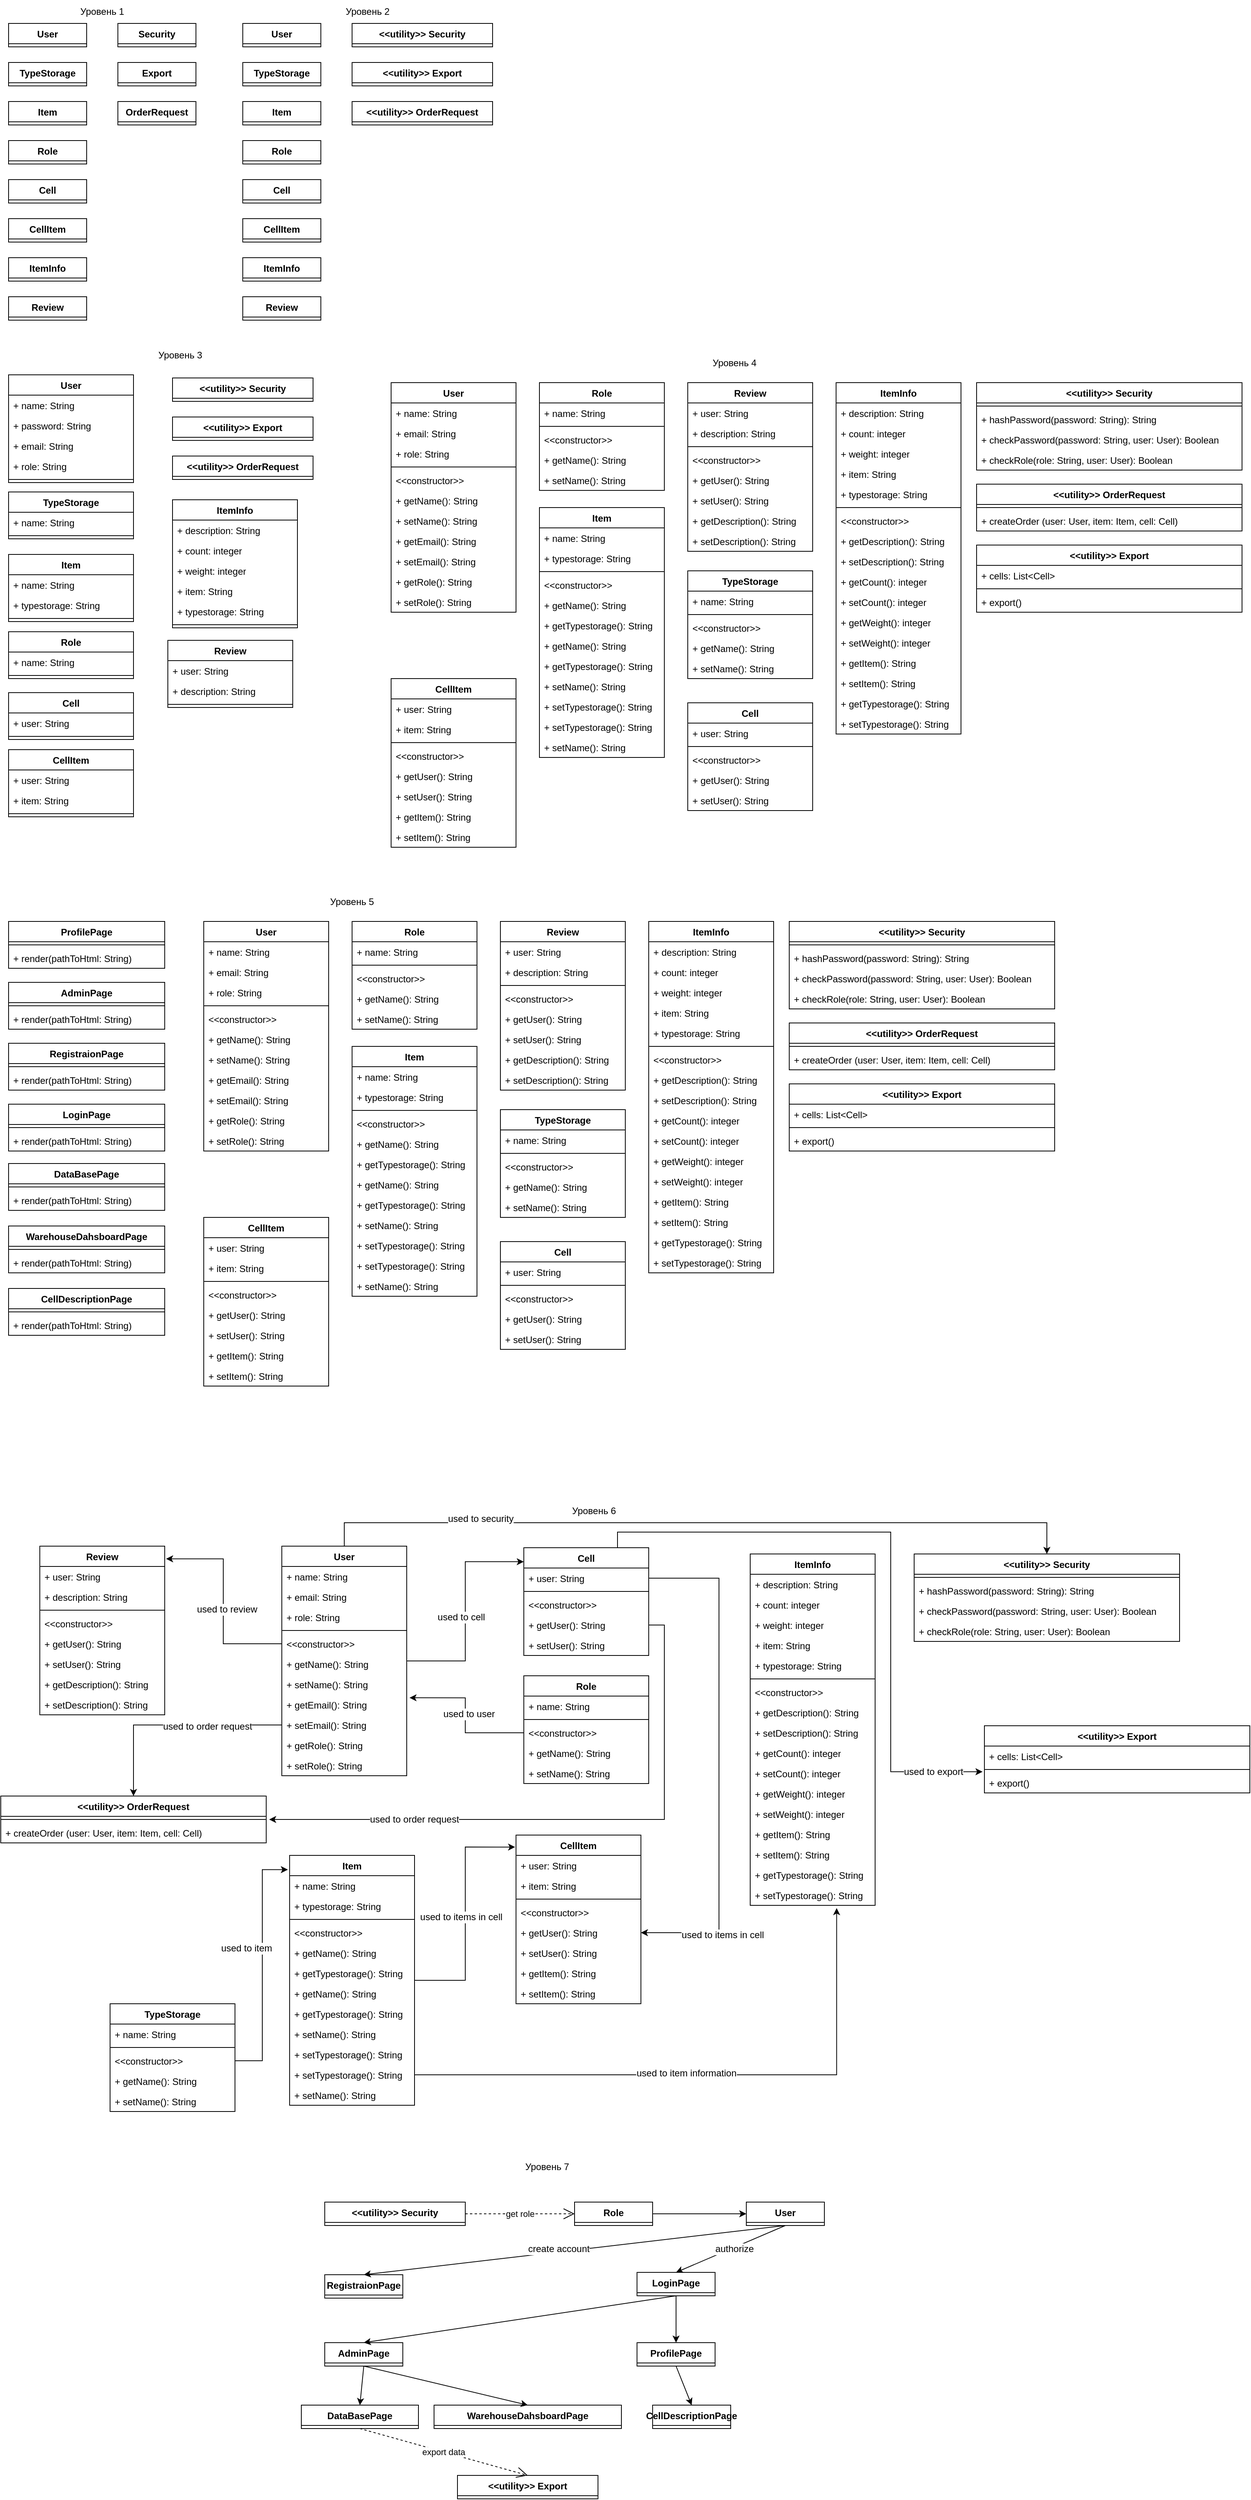 <mxfile version="26.0.11">
  <diagram name="Страница — 1" id="K7IYYO9JlUfPXgWkvjjJ">
    <mxGraphModel dx="1762" dy="794" grid="1" gridSize="10" guides="1" tooltips="1" connect="1" arrows="1" fold="1" page="1" pageScale="1" pageWidth="827" pageHeight="1169" math="0" shadow="0">
      <root>
        <mxCell id="0" />
        <mxCell id="1" parent="0" />
        <mxCell id="i_utzSplegh_HTA5A72D-1" value="User" style="swimlane;fontStyle=1;align=center;verticalAlign=top;childLayout=stackLayout;horizontal=1;startSize=26;horizontalStack=0;resizeParent=1;resizeParentMax=0;resizeLast=0;collapsible=1;marginBottom=0;whiteSpace=wrap;html=1;" vertex="1" collapsed="1" parent="1">
          <mxGeometry x="50" y="40" width="100" height="30" as="geometry">
            <mxRectangle x="50" y="40" width="160" height="86" as="alternateBounds" />
          </mxGeometry>
        </mxCell>
        <mxCell id="i_utzSplegh_HTA5A72D-2" value="+ field: type" style="text;strokeColor=none;fillColor=none;align=left;verticalAlign=top;spacingLeft=4;spacingRight=4;overflow=hidden;rotatable=0;points=[[0,0.5],[1,0.5]];portConstraint=eastwest;whiteSpace=wrap;html=1;" vertex="1" parent="i_utzSplegh_HTA5A72D-1">
          <mxGeometry y="26" width="160" height="26" as="geometry" />
        </mxCell>
        <mxCell id="i_utzSplegh_HTA5A72D-3" value="" style="line;strokeWidth=1;fillColor=none;align=left;verticalAlign=middle;spacingTop=-1;spacingLeft=3;spacingRight=3;rotatable=0;labelPosition=right;points=[];portConstraint=eastwest;strokeColor=inherit;" vertex="1" parent="i_utzSplegh_HTA5A72D-1">
          <mxGeometry y="52" width="160" height="8" as="geometry" />
        </mxCell>
        <mxCell id="i_utzSplegh_HTA5A72D-4" value="+ method(type): type" style="text;strokeColor=none;fillColor=none;align=left;verticalAlign=top;spacingLeft=4;spacingRight=4;overflow=hidden;rotatable=0;points=[[0,0.5],[1,0.5]];portConstraint=eastwest;whiteSpace=wrap;html=1;" vertex="1" parent="i_utzSplegh_HTA5A72D-1">
          <mxGeometry y="60" width="160" height="26" as="geometry" />
        </mxCell>
        <mxCell id="i_utzSplegh_HTA5A72D-5" value="TypeStorage" style="swimlane;fontStyle=1;align=center;verticalAlign=top;childLayout=stackLayout;horizontal=1;startSize=26;horizontalStack=0;resizeParent=1;resizeParentMax=0;resizeLast=0;collapsible=1;marginBottom=0;whiteSpace=wrap;html=1;" vertex="1" collapsed="1" parent="1">
          <mxGeometry x="50" y="90" width="100" height="30" as="geometry">
            <mxRectangle x="50" y="40" width="160" height="86" as="alternateBounds" />
          </mxGeometry>
        </mxCell>
        <mxCell id="i_utzSplegh_HTA5A72D-6" value="+ field: type" style="text;strokeColor=none;fillColor=none;align=left;verticalAlign=top;spacingLeft=4;spacingRight=4;overflow=hidden;rotatable=0;points=[[0,0.5],[1,0.5]];portConstraint=eastwest;whiteSpace=wrap;html=1;" vertex="1" parent="i_utzSplegh_HTA5A72D-5">
          <mxGeometry y="26" width="160" height="26" as="geometry" />
        </mxCell>
        <mxCell id="i_utzSplegh_HTA5A72D-7" value="" style="line;strokeWidth=1;fillColor=none;align=left;verticalAlign=middle;spacingTop=-1;spacingLeft=3;spacingRight=3;rotatable=0;labelPosition=right;points=[];portConstraint=eastwest;strokeColor=inherit;" vertex="1" parent="i_utzSplegh_HTA5A72D-5">
          <mxGeometry y="52" width="160" height="8" as="geometry" />
        </mxCell>
        <mxCell id="i_utzSplegh_HTA5A72D-8" value="+ method(type): type" style="text;strokeColor=none;fillColor=none;align=left;verticalAlign=top;spacingLeft=4;spacingRight=4;overflow=hidden;rotatable=0;points=[[0,0.5],[1,0.5]];portConstraint=eastwest;whiteSpace=wrap;html=1;" vertex="1" parent="i_utzSplegh_HTA5A72D-5">
          <mxGeometry y="60" width="160" height="26" as="geometry" />
        </mxCell>
        <mxCell id="i_utzSplegh_HTA5A72D-9" value="Item" style="swimlane;fontStyle=1;align=center;verticalAlign=top;childLayout=stackLayout;horizontal=1;startSize=26;horizontalStack=0;resizeParent=1;resizeParentMax=0;resizeLast=0;collapsible=1;marginBottom=0;whiteSpace=wrap;html=1;" vertex="1" collapsed="1" parent="1">
          <mxGeometry x="50" y="140" width="100" height="30" as="geometry">
            <mxRectangle x="50" y="40" width="160" height="86" as="alternateBounds" />
          </mxGeometry>
        </mxCell>
        <mxCell id="i_utzSplegh_HTA5A72D-10" value="+ field: type" style="text;strokeColor=none;fillColor=none;align=left;verticalAlign=top;spacingLeft=4;spacingRight=4;overflow=hidden;rotatable=0;points=[[0,0.5],[1,0.5]];portConstraint=eastwest;whiteSpace=wrap;html=1;" vertex="1" parent="i_utzSplegh_HTA5A72D-9">
          <mxGeometry y="26" width="160" height="26" as="geometry" />
        </mxCell>
        <mxCell id="i_utzSplegh_HTA5A72D-11" value="" style="line;strokeWidth=1;fillColor=none;align=left;verticalAlign=middle;spacingTop=-1;spacingLeft=3;spacingRight=3;rotatable=0;labelPosition=right;points=[];portConstraint=eastwest;strokeColor=inherit;" vertex="1" parent="i_utzSplegh_HTA5A72D-9">
          <mxGeometry y="52" width="160" height="8" as="geometry" />
        </mxCell>
        <mxCell id="i_utzSplegh_HTA5A72D-12" value="+ method(type): type" style="text;strokeColor=none;fillColor=none;align=left;verticalAlign=top;spacingLeft=4;spacingRight=4;overflow=hidden;rotatable=0;points=[[0,0.5],[1,0.5]];portConstraint=eastwest;whiteSpace=wrap;html=1;" vertex="1" parent="i_utzSplegh_HTA5A72D-9">
          <mxGeometry y="60" width="160" height="26" as="geometry" />
        </mxCell>
        <mxCell id="i_utzSplegh_HTA5A72D-13" value="Role" style="swimlane;fontStyle=1;align=center;verticalAlign=top;childLayout=stackLayout;horizontal=1;startSize=26;horizontalStack=0;resizeParent=1;resizeParentMax=0;resizeLast=0;collapsible=1;marginBottom=0;whiteSpace=wrap;html=1;" vertex="1" collapsed="1" parent="1">
          <mxGeometry x="50" y="190" width="100" height="30" as="geometry">
            <mxRectangle x="50" y="40" width="160" height="86" as="alternateBounds" />
          </mxGeometry>
        </mxCell>
        <mxCell id="i_utzSplegh_HTA5A72D-14" value="+ field: type" style="text;strokeColor=none;fillColor=none;align=left;verticalAlign=top;spacingLeft=4;spacingRight=4;overflow=hidden;rotatable=0;points=[[0,0.5],[1,0.5]];portConstraint=eastwest;whiteSpace=wrap;html=1;" vertex="1" parent="i_utzSplegh_HTA5A72D-13">
          <mxGeometry y="26" width="160" height="26" as="geometry" />
        </mxCell>
        <mxCell id="i_utzSplegh_HTA5A72D-15" value="" style="line;strokeWidth=1;fillColor=none;align=left;verticalAlign=middle;spacingTop=-1;spacingLeft=3;spacingRight=3;rotatable=0;labelPosition=right;points=[];portConstraint=eastwest;strokeColor=inherit;" vertex="1" parent="i_utzSplegh_HTA5A72D-13">
          <mxGeometry y="52" width="160" height="8" as="geometry" />
        </mxCell>
        <mxCell id="i_utzSplegh_HTA5A72D-16" value="+ method(type): type" style="text;strokeColor=none;fillColor=none;align=left;verticalAlign=top;spacingLeft=4;spacingRight=4;overflow=hidden;rotatable=0;points=[[0,0.5],[1,0.5]];portConstraint=eastwest;whiteSpace=wrap;html=1;" vertex="1" parent="i_utzSplegh_HTA5A72D-13">
          <mxGeometry y="60" width="160" height="26" as="geometry" />
        </mxCell>
        <mxCell id="i_utzSplegh_HTA5A72D-17" value="&lt;div&gt;Cell&lt;/div&gt;" style="swimlane;fontStyle=1;align=center;verticalAlign=top;childLayout=stackLayout;horizontal=1;startSize=26;horizontalStack=0;resizeParent=1;resizeParentMax=0;resizeLast=0;collapsible=1;marginBottom=0;whiteSpace=wrap;html=1;" vertex="1" collapsed="1" parent="1">
          <mxGeometry x="50" y="240" width="100" height="30" as="geometry">
            <mxRectangle x="50" y="40" width="160" height="86" as="alternateBounds" />
          </mxGeometry>
        </mxCell>
        <mxCell id="i_utzSplegh_HTA5A72D-18" value="+ field: type" style="text;strokeColor=none;fillColor=none;align=left;verticalAlign=top;spacingLeft=4;spacingRight=4;overflow=hidden;rotatable=0;points=[[0,0.5],[1,0.5]];portConstraint=eastwest;whiteSpace=wrap;html=1;" vertex="1" parent="i_utzSplegh_HTA5A72D-17">
          <mxGeometry y="26" width="160" height="26" as="geometry" />
        </mxCell>
        <mxCell id="i_utzSplegh_HTA5A72D-19" value="" style="line;strokeWidth=1;fillColor=none;align=left;verticalAlign=middle;spacingTop=-1;spacingLeft=3;spacingRight=3;rotatable=0;labelPosition=right;points=[];portConstraint=eastwest;strokeColor=inherit;" vertex="1" parent="i_utzSplegh_HTA5A72D-17">
          <mxGeometry y="52" width="160" height="8" as="geometry" />
        </mxCell>
        <mxCell id="i_utzSplegh_HTA5A72D-20" value="+ method(type): type" style="text;strokeColor=none;fillColor=none;align=left;verticalAlign=top;spacingLeft=4;spacingRight=4;overflow=hidden;rotatable=0;points=[[0,0.5],[1,0.5]];portConstraint=eastwest;whiteSpace=wrap;html=1;" vertex="1" parent="i_utzSplegh_HTA5A72D-17">
          <mxGeometry y="60" width="160" height="26" as="geometry" />
        </mxCell>
        <mxCell id="i_utzSplegh_HTA5A72D-21" value="CellItem" style="swimlane;fontStyle=1;align=center;verticalAlign=top;childLayout=stackLayout;horizontal=1;startSize=26;horizontalStack=0;resizeParent=1;resizeParentMax=0;resizeLast=0;collapsible=1;marginBottom=0;whiteSpace=wrap;html=1;" vertex="1" collapsed="1" parent="1">
          <mxGeometry x="50" y="290" width="100" height="30" as="geometry">
            <mxRectangle x="50" y="40" width="160" height="86" as="alternateBounds" />
          </mxGeometry>
        </mxCell>
        <mxCell id="i_utzSplegh_HTA5A72D-22" value="+ field: type" style="text;strokeColor=none;fillColor=none;align=left;verticalAlign=top;spacingLeft=4;spacingRight=4;overflow=hidden;rotatable=0;points=[[0,0.5],[1,0.5]];portConstraint=eastwest;whiteSpace=wrap;html=1;" vertex="1" parent="i_utzSplegh_HTA5A72D-21">
          <mxGeometry y="26" width="160" height="26" as="geometry" />
        </mxCell>
        <mxCell id="i_utzSplegh_HTA5A72D-23" value="" style="line;strokeWidth=1;fillColor=none;align=left;verticalAlign=middle;spacingTop=-1;spacingLeft=3;spacingRight=3;rotatable=0;labelPosition=right;points=[];portConstraint=eastwest;strokeColor=inherit;" vertex="1" parent="i_utzSplegh_HTA5A72D-21">
          <mxGeometry y="52" width="160" height="8" as="geometry" />
        </mxCell>
        <mxCell id="i_utzSplegh_HTA5A72D-24" value="+ method(type): type" style="text;strokeColor=none;fillColor=none;align=left;verticalAlign=top;spacingLeft=4;spacingRight=4;overflow=hidden;rotatable=0;points=[[0,0.5],[1,0.5]];portConstraint=eastwest;whiteSpace=wrap;html=1;" vertex="1" parent="i_utzSplegh_HTA5A72D-21">
          <mxGeometry y="60" width="160" height="26" as="geometry" />
        </mxCell>
        <mxCell id="i_utzSplegh_HTA5A72D-25" value="ItemInfo" style="swimlane;fontStyle=1;align=center;verticalAlign=top;childLayout=stackLayout;horizontal=1;startSize=26;horizontalStack=0;resizeParent=1;resizeParentMax=0;resizeLast=0;collapsible=1;marginBottom=0;whiteSpace=wrap;html=1;" vertex="1" collapsed="1" parent="1">
          <mxGeometry x="50" y="340" width="100" height="30" as="geometry">
            <mxRectangle x="50" y="40" width="160" height="86" as="alternateBounds" />
          </mxGeometry>
        </mxCell>
        <mxCell id="i_utzSplegh_HTA5A72D-26" value="+ field: type" style="text;strokeColor=none;fillColor=none;align=left;verticalAlign=top;spacingLeft=4;spacingRight=4;overflow=hidden;rotatable=0;points=[[0,0.5],[1,0.5]];portConstraint=eastwest;whiteSpace=wrap;html=1;" vertex="1" parent="i_utzSplegh_HTA5A72D-25">
          <mxGeometry y="26" width="160" height="26" as="geometry" />
        </mxCell>
        <mxCell id="i_utzSplegh_HTA5A72D-27" value="" style="line;strokeWidth=1;fillColor=none;align=left;verticalAlign=middle;spacingTop=-1;spacingLeft=3;spacingRight=3;rotatable=0;labelPosition=right;points=[];portConstraint=eastwest;strokeColor=inherit;" vertex="1" parent="i_utzSplegh_HTA5A72D-25">
          <mxGeometry y="52" width="160" height="8" as="geometry" />
        </mxCell>
        <mxCell id="i_utzSplegh_HTA5A72D-28" value="+ method(type): type" style="text;strokeColor=none;fillColor=none;align=left;verticalAlign=top;spacingLeft=4;spacingRight=4;overflow=hidden;rotatable=0;points=[[0,0.5],[1,0.5]];portConstraint=eastwest;whiteSpace=wrap;html=1;" vertex="1" parent="i_utzSplegh_HTA5A72D-25">
          <mxGeometry y="60" width="160" height="26" as="geometry" />
        </mxCell>
        <mxCell id="i_utzSplegh_HTA5A72D-29" value="Review" style="swimlane;fontStyle=1;align=center;verticalAlign=top;childLayout=stackLayout;horizontal=1;startSize=26;horizontalStack=0;resizeParent=1;resizeParentMax=0;resizeLast=0;collapsible=1;marginBottom=0;whiteSpace=wrap;html=1;" vertex="1" collapsed="1" parent="1">
          <mxGeometry x="50" y="390" width="100" height="30" as="geometry">
            <mxRectangle x="50" y="40" width="160" height="86" as="alternateBounds" />
          </mxGeometry>
        </mxCell>
        <mxCell id="i_utzSplegh_HTA5A72D-30" value="+ field: type" style="text;strokeColor=none;fillColor=none;align=left;verticalAlign=top;spacingLeft=4;spacingRight=4;overflow=hidden;rotatable=0;points=[[0,0.5],[1,0.5]];portConstraint=eastwest;whiteSpace=wrap;html=1;" vertex="1" parent="i_utzSplegh_HTA5A72D-29">
          <mxGeometry y="26" width="160" height="26" as="geometry" />
        </mxCell>
        <mxCell id="i_utzSplegh_HTA5A72D-31" value="" style="line;strokeWidth=1;fillColor=none;align=left;verticalAlign=middle;spacingTop=-1;spacingLeft=3;spacingRight=3;rotatable=0;labelPosition=right;points=[];portConstraint=eastwest;strokeColor=inherit;" vertex="1" parent="i_utzSplegh_HTA5A72D-29">
          <mxGeometry y="52" width="160" height="8" as="geometry" />
        </mxCell>
        <mxCell id="i_utzSplegh_HTA5A72D-32" value="+ method(type): type" style="text;strokeColor=none;fillColor=none;align=left;verticalAlign=top;spacingLeft=4;spacingRight=4;overflow=hidden;rotatable=0;points=[[0,0.5],[1,0.5]];portConstraint=eastwest;whiteSpace=wrap;html=1;" vertex="1" parent="i_utzSplegh_HTA5A72D-29">
          <mxGeometry y="60" width="160" height="26" as="geometry" />
        </mxCell>
        <mxCell id="i_utzSplegh_HTA5A72D-33" value="Security" style="swimlane;fontStyle=1;align=center;verticalAlign=top;childLayout=stackLayout;horizontal=1;startSize=26;horizontalStack=0;resizeParent=1;resizeParentMax=0;resizeLast=0;collapsible=1;marginBottom=0;whiteSpace=wrap;html=1;" vertex="1" collapsed="1" parent="1">
          <mxGeometry x="190" y="40" width="100" height="30" as="geometry">
            <mxRectangle x="50" y="40" width="160" height="86" as="alternateBounds" />
          </mxGeometry>
        </mxCell>
        <mxCell id="i_utzSplegh_HTA5A72D-34" value="+ field: type" style="text;strokeColor=none;fillColor=none;align=left;verticalAlign=top;spacingLeft=4;spacingRight=4;overflow=hidden;rotatable=0;points=[[0,0.5],[1,0.5]];portConstraint=eastwest;whiteSpace=wrap;html=1;" vertex="1" parent="i_utzSplegh_HTA5A72D-33">
          <mxGeometry y="26" width="160" height="26" as="geometry" />
        </mxCell>
        <mxCell id="i_utzSplegh_HTA5A72D-35" value="" style="line;strokeWidth=1;fillColor=none;align=left;verticalAlign=middle;spacingTop=-1;spacingLeft=3;spacingRight=3;rotatable=0;labelPosition=right;points=[];portConstraint=eastwest;strokeColor=inherit;" vertex="1" parent="i_utzSplegh_HTA5A72D-33">
          <mxGeometry y="52" width="160" height="8" as="geometry" />
        </mxCell>
        <mxCell id="i_utzSplegh_HTA5A72D-36" value="+ method(type): type" style="text;strokeColor=none;fillColor=none;align=left;verticalAlign=top;spacingLeft=4;spacingRight=4;overflow=hidden;rotatable=0;points=[[0,0.5],[1,0.5]];portConstraint=eastwest;whiteSpace=wrap;html=1;" vertex="1" parent="i_utzSplegh_HTA5A72D-33">
          <mxGeometry y="60" width="160" height="26" as="geometry" />
        </mxCell>
        <mxCell id="i_utzSplegh_HTA5A72D-37" value="Export" style="swimlane;fontStyle=1;align=center;verticalAlign=top;childLayout=stackLayout;horizontal=1;startSize=26;horizontalStack=0;resizeParent=1;resizeParentMax=0;resizeLast=0;collapsible=1;marginBottom=0;whiteSpace=wrap;html=1;" vertex="1" collapsed="1" parent="1">
          <mxGeometry x="190" y="90" width="100" height="30" as="geometry">
            <mxRectangle x="50" y="40" width="160" height="86" as="alternateBounds" />
          </mxGeometry>
        </mxCell>
        <mxCell id="i_utzSplegh_HTA5A72D-38" value="+ field: type" style="text;strokeColor=none;fillColor=none;align=left;verticalAlign=top;spacingLeft=4;spacingRight=4;overflow=hidden;rotatable=0;points=[[0,0.5],[1,0.5]];portConstraint=eastwest;whiteSpace=wrap;html=1;" vertex="1" parent="i_utzSplegh_HTA5A72D-37">
          <mxGeometry y="26" width="160" height="26" as="geometry" />
        </mxCell>
        <mxCell id="i_utzSplegh_HTA5A72D-39" value="" style="line;strokeWidth=1;fillColor=none;align=left;verticalAlign=middle;spacingTop=-1;spacingLeft=3;spacingRight=3;rotatable=0;labelPosition=right;points=[];portConstraint=eastwest;strokeColor=inherit;" vertex="1" parent="i_utzSplegh_HTA5A72D-37">
          <mxGeometry y="52" width="160" height="8" as="geometry" />
        </mxCell>
        <mxCell id="i_utzSplegh_HTA5A72D-40" value="+ method(type): type" style="text;strokeColor=none;fillColor=none;align=left;verticalAlign=top;spacingLeft=4;spacingRight=4;overflow=hidden;rotatable=0;points=[[0,0.5],[1,0.5]];portConstraint=eastwest;whiteSpace=wrap;html=1;" vertex="1" parent="i_utzSplegh_HTA5A72D-37">
          <mxGeometry y="60" width="160" height="26" as="geometry" />
        </mxCell>
        <mxCell id="i_utzSplegh_HTA5A72D-41" value="OrderRequest" style="swimlane;fontStyle=1;align=center;verticalAlign=top;childLayout=stackLayout;horizontal=1;startSize=26;horizontalStack=0;resizeParent=1;resizeParentMax=0;resizeLast=0;collapsible=1;marginBottom=0;whiteSpace=wrap;html=1;" vertex="1" collapsed="1" parent="1">
          <mxGeometry x="190" y="140" width="100" height="30" as="geometry">
            <mxRectangle x="50" y="40" width="160" height="86" as="alternateBounds" />
          </mxGeometry>
        </mxCell>
        <mxCell id="i_utzSplegh_HTA5A72D-42" value="+ field: type" style="text;strokeColor=none;fillColor=none;align=left;verticalAlign=top;spacingLeft=4;spacingRight=4;overflow=hidden;rotatable=0;points=[[0,0.5],[1,0.5]];portConstraint=eastwest;whiteSpace=wrap;html=1;" vertex="1" parent="i_utzSplegh_HTA5A72D-41">
          <mxGeometry y="26" width="160" height="26" as="geometry" />
        </mxCell>
        <mxCell id="i_utzSplegh_HTA5A72D-43" value="" style="line;strokeWidth=1;fillColor=none;align=left;verticalAlign=middle;spacingTop=-1;spacingLeft=3;spacingRight=3;rotatable=0;labelPosition=right;points=[];portConstraint=eastwest;strokeColor=inherit;" vertex="1" parent="i_utzSplegh_HTA5A72D-41">
          <mxGeometry y="52" width="160" height="8" as="geometry" />
        </mxCell>
        <mxCell id="i_utzSplegh_HTA5A72D-44" value="+ method(type): type" style="text;strokeColor=none;fillColor=none;align=left;verticalAlign=top;spacingLeft=4;spacingRight=4;overflow=hidden;rotatable=0;points=[[0,0.5],[1,0.5]];portConstraint=eastwest;whiteSpace=wrap;html=1;" vertex="1" parent="i_utzSplegh_HTA5A72D-41">
          <mxGeometry y="60" width="160" height="26" as="geometry" />
        </mxCell>
        <mxCell id="i_utzSplegh_HTA5A72D-45" value="User" style="swimlane;fontStyle=1;align=center;verticalAlign=top;childLayout=stackLayout;horizontal=1;startSize=26;horizontalStack=0;resizeParent=1;resizeParentMax=0;resizeLast=0;collapsible=1;marginBottom=0;whiteSpace=wrap;html=1;" vertex="1" collapsed="1" parent="1">
          <mxGeometry x="350" y="40" width="100" height="30" as="geometry">
            <mxRectangle x="50" y="40" width="160" height="86" as="alternateBounds" />
          </mxGeometry>
        </mxCell>
        <mxCell id="i_utzSplegh_HTA5A72D-46" value="+ field: type" style="text;strokeColor=none;fillColor=none;align=left;verticalAlign=top;spacingLeft=4;spacingRight=4;overflow=hidden;rotatable=0;points=[[0,0.5],[1,0.5]];portConstraint=eastwest;whiteSpace=wrap;html=1;" vertex="1" parent="i_utzSplegh_HTA5A72D-45">
          <mxGeometry y="26" width="160" height="26" as="geometry" />
        </mxCell>
        <mxCell id="i_utzSplegh_HTA5A72D-47" value="" style="line;strokeWidth=1;fillColor=none;align=left;verticalAlign=middle;spacingTop=-1;spacingLeft=3;spacingRight=3;rotatable=0;labelPosition=right;points=[];portConstraint=eastwest;strokeColor=inherit;" vertex="1" parent="i_utzSplegh_HTA5A72D-45">
          <mxGeometry y="52" width="160" height="8" as="geometry" />
        </mxCell>
        <mxCell id="i_utzSplegh_HTA5A72D-48" value="+ method(type): type" style="text;strokeColor=none;fillColor=none;align=left;verticalAlign=top;spacingLeft=4;spacingRight=4;overflow=hidden;rotatable=0;points=[[0,0.5],[1,0.5]];portConstraint=eastwest;whiteSpace=wrap;html=1;" vertex="1" parent="i_utzSplegh_HTA5A72D-45">
          <mxGeometry y="60" width="160" height="26" as="geometry" />
        </mxCell>
        <mxCell id="i_utzSplegh_HTA5A72D-49" value="TypeStorage" style="swimlane;fontStyle=1;align=center;verticalAlign=top;childLayout=stackLayout;horizontal=1;startSize=26;horizontalStack=0;resizeParent=1;resizeParentMax=0;resizeLast=0;collapsible=1;marginBottom=0;whiteSpace=wrap;html=1;" vertex="1" collapsed="1" parent="1">
          <mxGeometry x="350" y="90" width="100" height="30" as="geometry">
            <mxRectangle x="50" y="40" width="160" height="86" as="alternateBounds" />
          </mxGeometry>
        </mxCell>
        <mxCell id="i_utzSplegh_HTA5A72D-50" value="+ field: type" style="text;strokeColor=none;fillColor=none;align=left;verticalAlign=top;spacingLeft=4;spacingRight=4;overflow=hidden;rotatable=0;points=[[0,0.5],[1,0.5]];portConstraint=eastwest;whiteSpace=wrap;html=1;" vertex="1" parent="i_utzSplegh_HTA5A72D-49">
          <mxGeometry y="26" width="160" height="26" as="geometry" />
        </mxCell>
        <mxCell id="i_utzSplegh_HTA5A72D-51" value="" style="line;strokeWidth=1;fillColor=none;align=left;verticalAlign=middle;spacingTop=-1;spacingLeft=3;spacingRight=3;rotatable=0;labelPosition=right;points=[];portConstraint=eastwest;strokeColor=inherit;" vertex="1" parent="i_utzSplegh_HTA5A72D-49">
          <mxGeometry y="52" width="160" height="8" as="geometry" />
        </mxCell>
        <mxCell id="i_utzSplegh_HTA5A72D-52" value="+ method(type): type" style="text;strokeColor=none;fillColor=none;align=left;verticalAlign=top;spacingLeft=4;spacingRight=4;overflow=hidden;rotatable=0;points=[[0,0.5],[1,0.5]];portConstraint=eastwest;whiteSpace=wrap;html=1;" vertex="1" parent="i_utzSplegh_HTA5A72D-49">
          <mxGeometry y="60" width="160" height="26" as="geometry" />
        </mxCell>
        <mxCell id="i_utzSplegh_HTA5A72D-53" value="Item" style="swimlane;fontStyle=1;align=center;verticalAlign=top;childLayout=stackLayout;horizontal=1;startSize=26;horizontalStack=0;resizeParent=1;resizeParentMax=0;resizeLast=0;collapsible=1;marginBottom=0;whiteSpace=wrap;html=1;" vertex="1" collapsed="1" parent="1">
          <mxGeometry x="350" y="140" width="100" height="30" as="geometry">
            <mxRectangle x="50" y="40" width="160" height="86" as="alternateBounds" />
          </mxGeometry>
        </mxCell>
        <mxCell id="i_utzSplegh_HTA5A72D-54" value="+ field: type" style="text;strokeColor=none;fillColor=none;align=left;verticalAlign=top;spacingLeft=4;spacingRight=4;overflow=hidden;rotatable=0;points=[[0,0.5],[1,0.5]];portConstraint=eastwest;whiteSpace=wrap;html=1;" vertex="1" parent="i_utzSplegh_HTA5A72D-53">
          <mxGeometry y="26" width="160" height="26" as="geometry" />
        </mxCell>
        <mxCell id="i_utzSplegh_HTA5A72D-55" value="" style="line;strokeWidth=1;fillColor=none;align=left;verticalAlign=middle;spacingTop=-1;spacingLeft=3;spacingRight=3;rotatable=0;labelPosition=right;points=[];portConstraint=eastwest;strokeColor=inherit;" vertex="1" parent="i_utzSplegh_HTA5A72D-53">
          <mxGeometry y="52" width="160" height="8" as="geometry" />
        </mxCell>
        <mxCell id="i_utzSplegh_HTA5A72D-56" value="+ method(type): type" style="text;strokeColor=none;fillColor=none;align=left;verticalAlign=top;spacingLeft=4;spacingRight=4;overflow=hidden;rotatable=0;points=[[0,0.5],[1,0.5]];portConstraint=eastwest;whiteSpace=wrap;html=1;" vertex="1" parent="i_utzSplegh_HTA5A72D-53">
          <mxGeometry y="60" width="160" height="26" as="geometry" />
        </mxCell>
        <mxCell id="i_utzSplegh_HTA5A72D-57" value="Role" style="swimlane;fontStyle=1;align=center;verticalAlign=top;childLayout=stackLayout;horizontal=1;startSize=26;horizontalStack=0;resizeParent=1;resizeParentMax=0;resizeLast=0;collapsible=1;marginBottom=0;whiteSpace=wrap;html=1;" vertex="1" collapsed="1" parent="1">
          <mxGeometry x="350" y="190" width="100" height="30" as="geometry">
            <mxRectangle x="50" y="40" width="160" height="86" as="alternateBounds" />
          </mxGeometry>
        </mxCell>
        <mxCell id="i_utzSplegh_HTA5A72D-58" value="+ field: type" style="text;strokeColor=none;fillColor=none;align=left;verticalAlign=top;spacingLeft=4;spacingRight=4;overflow=hidden;rotatable=0;points=[[0,0.5],[1,0.5]];portConstraint=eastwest;whiteSpace=wrap;html=1;" vertex="1" parent="i_utzSplegh_HTA5A72D-57">
          <mxGeometry y="26" width="160" height="26" as="geometry" />
        </mxCell>
        <mxCell id="i_utzSplegh_HTA5A72D-59" value="" style="line;strokeWidth=1;fillColor=none;align=left;verticalAlign=middle;spacingTop=-1;spacingLeft=3;spacingRight=3;rotatable=0;labelPosition=right;points=[];portConstraint=eastwest;strokeColor=inherit;" vertex="1" parent="i_utzSplegh_HTA5A72D-57">
          <mxGeometry y="52" width="160" height="8" as="geometry" />
        </mxCell>
        <mxCell id="i_utzSplegh_HTA5A72D-60" value="+ method(type): type" style="text;strokeColor=none;fillColor=none;align=left;verticalAlign=top;spacingLeft=4;spacingRight=4;overflow=hidden;rotatable=0;points=[[0,0.5],[1,0.5]];portConstraint=eastwest;whiteSpace=wrap;html=1;" vertex="1" parent="i_utzSplegh_HTA5A72D-57">
          <mxGeometry y="60" width="160" height="26" as="geometry" />
        </mxCell>
        <mxCell id="i_utzSplegh_HTA5A72D-61" value="&lt;div&gt;Cell&lt;/div&gt;" style="swimlane;fontStyle=1;align=center;verticalAlign=top;childLayout=stackLayout;horizontal=1;startSize=26;horizontalStack=0;resizeParent=1;resizeParentMax=0;resizeLast=0;collapsible=1;marginBottom=0;whiteSpace=wrap;html=1;" vertex="1" collapsed="1" parent="1">
          <mxGeometry x="350" y="240" width="100" height="30" as="geometry">
            <mxRectangle x="50" y="40" width="160" height="86" as="alternateBounds" />
          </mxGeometry>
        </mxCell>
        <mxCell id="i_utzSplegh_HTA5A72D-62" value="+ field: type" style="text;strokeColor=none;fillColor=none;align=left;verticalAlign=top;spacingLeft=4;spacingRight=4;overflow=hidden;rotatable=0;points=[[0,0.5],[1,0.5]];portConstraint=eastwest;whiteSpace=wrap;html=1;" vertex="1" parent="i_utzSplegh_HTA5A72D-61">
          <mxGeometry y="26" width="160" height="26" as="geometry" />
        </mxCell>
        <mxCell id="i_utzSplegh_HTA5A72D-63" value="" style="line;strokeWidth=1;fillColor=none;align=left;verticalAlign=middle;spacingTop=-1;spacingLeft=3;spacingRight=3;rotatable=0;labelPosition=right;points=[];portConstraint=eastwest;strokeColor=inherit;" vertex="1" parent="i_utzSplegh_HTA5A72D-61">
          <mxGeometry y="52" width="160" height="8" as="geometry" />
        </mxCell>
        <mxCell id="i_utzSplegh_HTA5A72D-64" value="+ method(type): type" style="text;strokeColor=none;fillColor=none;align=left;verticalAlign=top;spacingLeft=4;spacingRight=4;overflow=hidden;rotatable=0;points=[[0,0.5],[1,0.5]];portConstraint=eastwest;whiteSpace=wrap;html=1;" vertex="1" parent="i_utzSplegh_HTA5A72D-61">
          <mxGeometry y="60" width="160" height="26" as="geometry" />
        </mxCell>
        <mxCell id="i_utzSplegh_HTA5A72D-65" value="CellItem" style="swimlane;fontStyle=1;align=center;verticalAlign=top;childLayout=stackLayout;horizontal=1;startSize=26;horizontalStack=0;resizeParent=1;resizeParentMax=0;resizeLast=0;collapsible=1;marginBottom=0;whiteSpace=wrap;html=1;" vertex="1" collapsed="1" parent="1">
          <mxGeometry x="350" y="290" width="100" height="30" as="geometry">
            <mxRectangle x="50" y="40" width="160" height="86" as="alternateBounds" />
          </mxGeometry>
        </mxCell>
        <mxCell id="i_utzSplegh_HTA5A72D-66" value="+ field: type" style="text;strokeColor=none;fillColor=none;align=left;verticalAlign=top;spacingLeft=4;spacingRight=4;overflow=hidden;rotatable=0;points=[[0,0.5],[1,0.5]];portConstraint=eastwest;whiteSpace=wrap;html=1;" vertex="1" parent="i_utzSplegh_HTA5A72D-65">
          <mxGeometry y="26" width="160" height="26" as="geometry" />
        </mxCell>
        <mxCell id="i_utzSplegh_HTA5A72D-67" value="" style="line;strokeWidth=1;fillColor=none;align=left;verticalAlign=middle;spacingTop=-1;spacingLeft=3;spacingRight=3;rotatable=0;labelPosition=right;points=[];portConstraint=eastwest;strokeColor=inherit;" vertex="1" parent="i_utzSplegh_HTA5A72D-65">
          <mxGeometry y="52" width="160" height="8" as="geometry" />
        </mxCell>
        <mxCell id="i_utzSplegh_HTA5A72D-68" value="+ method(type): type" style="text;strokeColor=none;fillColor=none;align=left;verticalAlign=top;spacingLeft=4;spacingRight=4;overflow=hidden;rotatable=0;points=[[0,0.5],[1,0.5]];portConstraint=eastwest;whiteSpace=wrap;html=1;" vertex="1" parent="i_utzSplegh_HTA5A72D-65">
          <mxGeometry y="60" width="160" height="26" as="geometry" />
        </mxCell>
        <mxCell id="i_utzSplegh_HTA5A72D-69" value="ItemInfo" style="swimlane;fontStyle=1;align=center;verticalAlign=top;childLayout=stackLayout;horizontal=1;startSize=26;horizontalStack=0;resizeParent=1;resizeParentMax=0;resizeLast=0;collapsible=1;marginBottom=0;whiteSpace=wrap;html=1;" vertex="1" collapsed="1" parent="1">
          <mxGeometry x="350" y="340" width="100" height="30" as="geometry">
            <mxRectangle x="50" y="40" width="160" height="86" as="alternateBounds" />
          </mxGeometry>
        </mxCell>
        <mxCell id="i_utzSplegh_HTA5A72D-70" value="+ field: type" style="text;strokeColor=none;fillColor=none;align=left;verticalAlign=top;spacingLeft=4;spacingRight=4;overflow=hidden;rotatable=0;points=[[0,0.5],[1,0.5]];portConstraint=eastwest;whiteSpace=wrap;html=1;" vertex="1" parent="i_utzSplegh_HTA5A72D-69">
          <mxGeometry y="26" width="160" height="26" as="geometry" />
        </mxCell>
        <mxCell id="i_utzSplegh_HTA5A72D-71" value="" style="line;strokeWidth=1;fillColor=none;align=left;verticalAlign=middle;spacingTop=-1;spacingLeft=3;spacingRight=3;rotatable=0;labelPosition=right;points=[];portConstraint=eastwest;strokeColor=inherit;" vertex="1" parent="i_utzSplegh_HTA5A72D-69">
          <mxGeometry y="52" width="160" height="8" as="geometry" />
        </mxCell>
        <mxCell id="i_utzSplegh_HTA5A72D-72" value="+ method(type): type" style="text;strokeColor=none;fillColor=none;align=left;verticalAlign=top;spacingLeft=4;spacingRight=4;overflow=hidden;rotatable=0;points=[[0,0.5],[1,0.5]];portConstraint=eastwest;whiteSpace=wrap;html=1;" vertex="1" parent="i_utzSplegh_HTA5A72D-69">
          <mxGeometry y="60" width="160" height="26" as="geometry" />
        </mxCell>
        <mxCell id="i_utzSplegh_HTA5A72D-73" value="Review" style="swimlane;fontStyle=1;align=center;verticalAlign=top;childLayout=stackLayout;horizontal=1;startSize=26;horizontalStack=0;resizeParent=1;resizeParentMax=0;resizeLast=0;collapsible=1;marginBottom=0;whiteSpace=wrap;html=1;" vertex="1" collapsed="1" parent="1">
          <mxGeometry x="350" y="390" width="100" height="30" as="geometry">
            <mxRectangle x="50" y="40" width="160" height="86" as="alternateBounds" />
          </mxGeometry>
        </mxCell>
        <mxCell id="i_utzSplegh_HTA5A72D-74" value="+ field: type" style="text;strokeColor=none;fillColor=none;align=left;verticalAlign=top;spacingLeft=4;spacingRight=4;overflow=hidden;rotatable=0;points=[[0,0.5],[1,0.5]];portConstraint=eastwest;whiteSpace=wrap;html=1;" vertex="1" parent="i_utzSplegh_HTA5A72D-73">
          <mxGeometry y="26" width="160" height="26" as="geometry" />
        </mxCell>
        <mxCell id="i_utzSplegh_HTA5A72D-75" value="" style="line;strokeWidth=1;fillColor=none;align=left;verticalAlign=middle;spacingTop=-1;spacingLeft=3;spacingRight=3;rotatable=0;labelPosition=right;points=[];portConstraint=eastwest;strokeColor=inherit;" vertex="1" parent="i_utzSplegh_HTA5A72D-73">
          <mxGeometry y="52" width="160" height="8" as="geometry" />
        </mxCell>
        <mxCell id="i_utzSplegh_HTA5A72D-76" value="+ method(type): type" style="text;strokeColor=none;fillColor=none;align=left;verticalAlign=top;spacingLeft=4;spacingRight=4;overflow=hidden;rotatable=0;points=[[0,0.5],[1,0.5]];portConstraint=eastwest;whiteSpace=wrap;html=1;" vertex="1" parent="i_utzSplegh_HTA5A72D-73">
          <mxGeometry y="60" width="160" height="26" as="geometry" />
        </mxCell>
        <mxCell id="i_utzSplegh_HTA5A72D-77" value="&amp;lt;&amp;lt;utility&amp;gt;&amp;gt; Security" style="swimlane;fontStyle=1;align=center;verticalAlign=top;childLayout=stackLayout;horizontal=1;startSize=26;horizontalStack=0;resizeParent=1;resizeParentMax=0;resizeLast=0;collapsible=1;marginBottom=0;whiteSpace=wrap;html=1;" vertex="1" collapsed="1" parent="1">
          <mxGeometry x="490" y="40" width="180" height="30" as="geometry">
            <mxRectangle x="50" y="40" width="160" height="86" as="alternateBounds" />
          </mxGeometry>
        </mxCell>
        <mxCell id="i_utzSplegh_HTA5A72D-78" value="+ field: type" style="text;strokeColor=none;fillColor=none;align=left;verticalAlign=top;spacingLeft=4;spacingRight=4;overflow=hidden;rotatable=0;points=[[0,0.5],[1,0.5]];portConstraint=eastwest;whiteSpace=wrap;html=1;" vertex="1" parent="i_utzSplegh_HTA5A72D-77">
          <mxGeometry y="26" width="160" height="26" as="geometry" />
        </mxCell>
        <mxCell id="i_utzSplegh_HTA5A72D-79" value="" style="line;strokeWidth=1;fillColor=none;align=left;verticalAlign=middle;spacingTop=-1;spacingLeft=3;spacingRight=3;rotatable=0;labelPosition=right;points=[];portConstraint=eastwest;strokeColor=inherit;" vertex="1" parent="i_utzSplegh_HTA5A72D-77">
          <mxGeometry y="52" width="160" height="8" as="geometry" />
        </mxCell>
        <mxCell id="i_utzSplegh_HTA5A72D-80" value="+ method(type): type" style="text;strokeColor=none;fillColor=none;align=left;verticalAlign=top;spacingLeft=4;spacingRight=4;overflow=hidden;rotatable=0;points=[[0,0.5],[1,0.5]];portConstraint=eastwest;whiteSpace=wrap;html=1;" vertex="1" parent="i_utzSplegh_HTA5A72D-77">
          <mxGeometry y="60" width="160" height="26" as="geometry" />
        </mxCell>
        <mxCell id="i_utzSplegh_HTA5A72D-81" value="&amp;lt;&amp;lt;utility&amp;gt;&amp;gt; Export" style="swimlane;fontStyle=1;align=center;verticalAlign=top;childLayout=stackLayout;horizontal=1;startSize=26;horizontalStack=0;resizeParent=1;resizeParentMax=0;resizeLast=0;collapsible=1;marginBottom=0;whiteSpace=wrap;html=1;" vertex="1" collapsed="1" parent="1">
          <mxGeometry x="490" y="90" width="180" height="30" as="geometry">
            <mxRectangle x="50" y="40" width="160" height="86" as="alternateBounds" />
          </mxGeometry>
        </mxCell>
        <mxCell id="i_utzSplegh_HTA5A72D-82" value="+ field: type" style="text;strokeColor=none;fillColor=none;align=left;verticalAlign=top;spacingLeft=4;spacingRight=4;overflow=hidden;rotatable=0;points=[[0,0.5],[1,0.5]];portConstraint=eastwest;whiteSpace=wrap;html=1;" vertex="1" parent="i_utzSplegh_HTA5A72D-81">
          <mxGeometry y="26" width="160" height="26" as="geometry" />
        </mxCell>
        <mxCell id="i_utzSplegh_HTA5A72D-83" value="" style="line;strokeWidth=1;fillColor=none;align=left;verticalAlign=middle;spacingTop=-1;spacingLeft=3;spacingRight=3;rotatable=0;labelPosition=right;points=[];portConstraint=eastwest;strokeColor=inherit;" vertex="1" parent="i_utzSplegh_HTA5A72D-81">
          <mxGeometry y="52" width="160" height="8" as="geometry" />
        </mxCell>
        <mxCell id="i_utzSplegh_HTA5A72D-84" value="+ method(type): type" style="text;strokeColor=none;fillColor=none;align=left;verticalAlign=top;spacingLeft=4;spacingRight=4;overflow=hidden;rotatable=0;points=[[0,0.5],[1,0.5]];portConstraint=eastwest;whiteSpace=wrap;html=1;" vertex="1" parent="i_utzSplegh_HTA5A72D-81">
          <mxGeometry y="60" width="160" height="26" as="geometry" />
        </mxCell>
        <mxCell id="i_utzSplegh_HTA5A72D-85" value="&amp;lt;&amp;lt;utility&amp;gt;&amp;gt; OrderRequest" style="swimlane;fontStyle=1;align=center;verticalAlign=top;childLayout=stackLayout;horizontal=1;startSize=26;horizontalStack=0;resizeParent=1;resizeParentMax=0;resizeLast=0;collapsible=1;marginBottom=0;whiteSpace=wrap;html=1;" vertex="1" collapsed="1" parent="1">
          <mxGeometry x="490" y="140" width="180" height="30" as="geometry">
            <mxRectangle x="50" y="40" width="160" height="86" as="alternateBounds" />
          </mxGeometry>
        </mxCell>
        <mxCell id="i_utzSplegh_HTA5A72D-86" value="+ field: type" style="text;strokeColor=none;fillColor=none;align=left;verticalAlign=top;spacingLeft=4;spacingRight=4;overflow=hidden;rotatable=0;points=[[0,0.5],[1,0.5]];portConstraint=eastwest;whiteSpace=wrap;html=1;" vertex="1" parent="i_utzSplegh_HTA5A72D-85">
          <mxGeometry y="26" width="160" height="26" as="geometry" />
        </mxCell>
        <mxCell id="i_utzSplegh_HTA5A72D-87" value="" style="line;strokeWidth=1;fillColor=none;align=left;verticalAlign=middle;spacingTop=-1;spacingLeft=3;spacingRight=3;rotatable=0;labelPosition=right;points=[];portConstraint=eastwest;strokeColor=inherit;" vertex="1" parent="i_utzSplegh_HTA5A72D-85">
          <mxGeometry y="52" width="160" height="8" as="geometry" />
        </mxCell>
        <mxCell id="i_utzSplegh_HTA5A72D-88" value="+ method(type): type" style="text;strokeColor=none;fillColor=none;align=left;verticalAlign=top;spacingLeft=4;spacingRight=4;overflow=hidden;rotatable=0;points=[[0,0.5],[1,0.5]];portConstraint=eastwest;whiteSpace=wrap;html=1;" vertex="1" parent="i_utzSplegh_HTA5A72D-85">
          <mxGeometry y="60" width="160" height="26" as="geometry" />
        </mxCell>
        <mxCell id="i_utzSplegh_HTA5A72D-89" value="User" style="swimlane;fontStyle=1;align=center;verticalAlign=top;childLayout=stackLayout;horizontal=1;startSize=26;horizontalStack=0;resizeParent=1;resizeParentMax=0;resizeLast=0;collapsible=1;marginBottom=0;whiteSpace=wrap;html=1;" vertex="1" parent="1">
          <mxGeometry x="50" y="490" width="160" height="138" as="geometry">
            <mxRectangle x="50" y="490" width="100" height="30" as="alternateBounds" />
          </mxGeometry>
        </mxCell>
        <mxCell id="i_utzSplegh_HTA5A72D-90" value="+ name: String" style="text;strokeColor=none;fillColor=none;align=left;verticalAlign=top;spacingLeft=4;spacingRight=4;overflow=hidden;rotatable=0;points=[[0,0.5],[1,0.5]];portConstraint=eastwest;whiteSpace=wrap;html=1;" vertex="1" parent="i_utzSplegh_HTA5A72D-89">
          <mxGeometry y="26" width="160" height="26" as="geometry" />
        </mxCell>
        <mxCell id="i_utzSplegh_HTA5A72D-141" value="+ password: String" style="text;strokeColor=none;fillColor=none;align=left;verticalAlign=top;spacingLeft=4;spacingRight=4;overflow=hidden;rotatable=0;points=[[0,0.5],[1,0.5]];portConstraint=eastwest;whiteSpace=wrap;html=1;" vertex="1" parent="i_utzSplegh_HTA5A72D-89">
          <mxGeometry y="52" width="160" height="26" as="geometry" />
        </mxCell>
        <mxCell id="i_utzSplegh_HTA5A72D-142" value="+ email: String" style="text;strokeColor=none;fillColor=none;align=left;verticalAlign=top;spacingLeft=4;spacingRight=4;overflow=hidden;rotatable=0;points=[[0,0.5],[1,0.5]];portConstraint=eastwest;whiteSpace=wrap;html=1;" vertex="1" parent="i_utzSplegh_HTA5A72D-89">
          <mxGeometry y="78" width="160" height="26" as="geometry" />
        </mxCell>
        <mxCell id="i_utzSplegh_HTA5A72D-178" value="+ role: String" style="text;strokeColor=none;fillColor=none;align=left;verticalAlign=top;spacingLeft=4;spacingRight=4;overflow=hidden;rotatable=0;points=[[0,0.5],[1,0.5]];portConstraint=eastwest;whiteSpace=wrap;html=1;" vertex="1" parent="i_utzSplegh_HTA5A72D-89">
          <mxGeometry y="104" width="160" height="26" as="geometry" />
        </mxCell>
        <mxCell id="i_utzSplegh_HTA5A72D-91" value="" style="line;strokeWidth=1;fillColor=none;align=left;verticalAlign=middle;spacingTop=-1;spacingLeft=3;spacingRight=3;rotatable=0;labelPosition=right;points=[];portConstraint=eastwest;strokeColor=inherit;" vertex="1" parent="i_utzSplegh_HTA5A72D-89">
          <mxGeometry y="130" width="160" height="8" as="geometry" />
        </mxCell>
        <mxCell id="i_utzSplegh_HTA5A72D-121" value="&amp;lt;&amp;lt;utility&amp;gt;&amp;gt; Security" style="swimlane;fontStyle=1;align=center;verticalAlign=top;childLayout=stackLayout;horizontal=1;startSize=26;horizontalStack=0;resizeParent=1;resizeParentMax=0;resizeLast=0;collapsible=1;marginBottom=0;whiteSpace=wrap;html=1;" vertex="1" collapsed="1" parent="1">
          <mxGeometry x="260" y="494" width="180" height="30" as="geometry">
            <mxRectangle x="50" y="40" width="160" height="86" as="alternateBounds" />
          </mxGeometry>
        </mxCell>
        <mxCell id="i_utzSplegh_HTA5A72D-122" value="+ field: type" style="text;strokeColor=none;fillColor=none;align=left;verticalAlign=top;spacingLeft=4;spacingRight=4;overflow=hidden;rotatable=0;points=[[0,0.5],[1,0.5]];portConstraint=eastwest;whiteSpace=wrap;html=1;" vertex="1" parent="i_utzSplegh_HTA5A72D-121">
          <mxGeometry y="26" width="160" height="26" as="geometry" />
        </mxCell>
        <mxCell id="i_utzSplegh_HTA5A72D-123" value="" style="line;strokeWidth=1;fillColor=none;align=left;verticalAlign=middle;spacingTop=-1;spacingLeft=3;spacingRight=3;rotatable=0;labelPosition=right;points=[];portConstraint=eastwest;strokeColor=inherit;" vertex="1" parent="i_utzSplegh_HTA5A72D-121">
          <mxGeometry y="52" width="160" height="8" as="geometry" />
        </mxCell>
        <mxCell id="i_utzSplegh_HTA5A72D-124" value="+ method(type): type" style="text;strokeColor=none;fillColor=none;align=left;verticalAlign=top;spacingLeft=4;spacingRight=4;overflow=hidden;rotatable=0;points=[[0,0.5],[1,0.5]];portConstraint=eastwest;whiteSpace=wrap;html=1;" vertex="1" parent="i_utzSplegh_HTA5A72D-121">
          <mxGeometry y="60" width="160" height="26" as="geometry" />
        </mxCell>
        <mxCell id="i_utzSplegh_HTA5A72D-125" value="&amp;lt;&amp;lt;utility&amp;gt;&amp;gt; Export" style="swimlane;fontStyle=1;align=center;verticalAlign=top;childLayout=stackLayout;horizontal=1;startSize=26;horizontalStack=0;resizeParent=1;resizeParentMax=0;resizeLast=0;collapsible=1;marginBottom=0;whiteSpace=wrap;html=1;" vertex="1" collapsed="1" parent="1">
          <mxGeometry x="260" y="544" width="180" height="30" as="geometry">
            <mxRectangle x="50" y="40" width="160" height="86" as="alternateBounds" />
          </mxGeometry>
        </mxCell>
        <mxCell id="i_utzSplegh_HTA5A72D-126" value="+ field: type" style="text;strokeColor=none;fillColor=none;align=left;verticalAlign=top;spacingLeft=4;spacingRight=4;overflow=hidden;rotatable=0;points=[[0,0.5],[1,0.5]];portConstraint=eastwest;whiteSpace=wrap;html=1;" vertex="1" parent="i_utzSplegh_HTA5A72D-125">
          <mxGeometry y="26" width="160" height="26" as="geometry" />
        </mxCell>
        <mxCell id="i_utzSplegh_HTA5A72D-127" value="" style="line;strokeWidth=1;fillColor=none;align=left;verticalAlign=middle;spacingTop=-1;spacingLeft=3;spacingRight=3;rotatable=0;labelPosition=right;points=[];portConstraint=eastwest;strokeColor=inherit;" vertex="1" parent="i_utzSplegh_HTA5A72D-125">
          <mxGeometry y="52" width="160" height="8" as="geometry" />
        </mxCell>
        <mxCell id="i_utzSplegh_HTA5A72D-128" value="+ method(type): type" style="text;strokeColor=none;fillColor=none;align=left;verticalAlign=top;spacingLeft=4;spacingRight=4;overflow=hidden;rotatable=0;points=[[0,0.5],[1,0.5]];portConstraint=eastwest;whiteSpace=wrap;html=1;" vertex="1" parent="i_utzSplegh_HTA5A72D-125">
          <mxGeometry y="60" width="160" height="26" as="geometry" />
        </mxCell>
        <mxCell id="i_utzSplegh_HTA5A72D-129" value="&amp;lt;&amp;lt;utility&amp;gt;&amp;gt; OrderRequest" style="swimlane;fontStyle=1;align=center;verticalAlign=top;childLayout=stackLayout;horizontal=1;startSize=26;horizontalStack=0;resizeParent=1;resizeParentMax=0;resizeLast=0;collapsible=1;marginBottom=0;whiteSpace=wrap;html=1;" vertex="1" collapsed="1" parent="1">
          <mxGeometry x="260" y="594" width="180" height="30" as="geometry">
            <mxRectangle x="50" y="40" width="160" height="86" as="alternateBounds" />
          </mxGeometry>
        </mxCell>
        <mxCell id="i_utzSplegh_HTA5A72D-130" value="+ field: type" style="text;strokeColor=none;fillColor=none;align=left;verticalAlign=top;spacingLeft=4;spacingRight=4;overflow=hidden;rotatable=0;points=[[0,0.5],[1,0.5]];portConstraint=eastwest;whiteSpace=wrap;html=1;" vertex="1" parent="i_utzSplegh_HTA5A72D-129">
          <mxGeometry y="26" width="160" height="26" as="geometry" />
        </mxCell>
        <mxCell id="i_utzSplegh_HTA5A72D-131" value="" style="line;strokeWidth=1;fillColor=none;align=left;verticalAlign=middle;spacingTop=-1;spacingLeft=3;spacingRight=3;rotatable=0;labelPosition=right;points=[];portConstraint=eastwest;strokeColor=inherit;" vertex="1" parent="i_utzSplegh_HTA5A72D-129">
          <mxGeometry y="52" width="160" height="8" as="geometry" />
        </mxCell>
        <mxCell id="i_utzSplegh_HTA5A72D-132" value="+ method(type): type" style="text;strokeColor=none;fillColor=none;align=left;verticalAlign=top;spacingLeft=4;spacingRight=4;overflow=hidden;rotatable=0;points=[[0,0.5],[1,0.5]];portConstraint=eastwest;whiteSpace=wrap;html=1;" vertex="1" parent="i_utzSplegh_HTA5A72D-129">
          <mxGeometry y="60" width="160" height="26" as="geometry" />
        </mxCell>
        <mxCell id="i_utzSplegh_HTA5A72D-133" value="Уровень 1" style="text;html=1;align=center;verticalAlign=middle;whiteSpace=wrap;rounded=0;" vertex="1" parent="1">
          <mxGeometry x="140" y="10" width="60" height="30" as="geometry" />
        </mxCell>
        <mxCell id="i_utzSplegh_HTA5A72D-134" value="Уровень 2" style="text;html=1;align=center;verticalAlign=middle;whiteSpace=wrap;rounded=0;" vertex="1" parent="1">
          <mxGeometry x="480" y="10" width="60" height="30" as="geometry" />
        </mxCell>
        <mxCell id="i_utzSplegh_HTA5A72D-135" value="Уровень 3" style="text;html=1;align=center;verticalAlign=middle;whiteSpace=wrap;rounded=0;" vertex="1" parent="1">
          <mxGeometry x="240" y="450" width="60" height="30" as="geometry" />
        </mxCell>
        <mxCell id="i_utzSplegh_HTA5A72D-143" value="TypeStorage" style="swimlane;fontStyle=1;align=center;verticalAlign=top;childLayout=stackLayout;horizontal=1;startSize=26;horizontalStack=0;resizeParent=1;resizeParentMax=0;resizeLast=0;collapsible=1;marginBottom=0;whiteSpace=wrap;html=1;" vertex="1" parent="1">
          <mxGeometry x="50" y="640" width="160" height="60" as="geometry">
            <mxRectangle x="50" y="490" width="100" height="30" as="alternateBounds" />
          </mxGeometry>
        </mxCell>
        <mxCell id="i_utzSplegh_HTA5A72D-144" value="+ name: String" style="text;strokeColor=none;fillColor=none;align=left;verticalAlign=top;spacingLeft=4;spacingRight=4;overflow=hidden;rotatable=0;points=[[0,0.5],[1,0.5]];portConstraint=eastwest;whiteSpace=wrap;html=1;" vertex="1" parent="i_utzSplegh_HTA5A72D-143">
          <mxGeometry y="26" width="160" height="26" as="geometry" />
        </mxCell>
        <mxCell id="i_utzSplegh_HTA5A72D-147" value="" style="line;strokeWidth=1;fillColor=none;align=left;verticalAlign=middle;spacingTop=-1;spacingLeft=3;spacingRight=3;rotatable=0;labelPosition=right;points=[];portConstraint=eastwest;strokeColor=inherit;" vertex="1" parent="i_utzSplegh_HTA5A72D-143">
          <mxGeometry y="52" width="160" height="8" as="geometry" />
        </mxCell>
        <mxCell id="i_utzSplegh_HTA5A72D-148" value="Item" style="swimlane;fontStyle=1;align=center;verticalAlign=top;childLayout=stackLayout;horizontal=1;startSize=26;horizontalStack=0;resizeParent=1;resizeParentMax=0;resizeLast=0;collapsible=1;marginBottom=0;whiteSpace=wrap;html=1;" vertex="1" parent="1">
          <mxGeometry x="50" y="720" width="160" height="86" as="geometry">
            <mxRectangle x="50" y="490" width="100" height="30" as="alternateBounds" />
          </mxGeometry>
        </mxCell>
        <mxCell id="i_utzSplegh_HTA5A72D-149" value="+ name: String" style="text;strokeColor=none;fillColor=none;align=left;verticalAlign=top;spacingLeft=4;spacingRight=4;overflow=hidden;rotatable=0;points=[[0,0.5],[1,0.5]];portConstraint=eastwest;whiteSpace=wrap;html=1;" vertex="1" parent="i_utzSplegh_HTA5A72D-148">
          <mxGeometry y="26" width="160" height="26" as="geometry" />
        </mxCell>
        <mxCell id="i_utzSplegh_HTA5A72D-177" value="+ typestorage: String" style="text;strokeColor=none;fillColor=none;align=left;verticalAlign=top;spacingLeft=4;spacingRight=4;overflow=hidden;rotatable=0;points=[[0,0.5],[1,0.5]];portConstraint=eastwest;whiteSpace=wrap;html=1;" vertex="1" parent="i_utzSplegh_HTA5A72D-148">
          <mxGeometry y="52" width="160" height="26" as="geometry" />
        </mxCell>
        <mxCell id="i_utzSplegh_HTA5A72D-152" value="" style="line;strokeWidth=1;fillColor=none;align=left;verticalAlign=middle;spacingTop=-1;spacingLeft=3;spacingRight=3;rotatable=0;labelPosition=right;points=[];portConstraint=eastwest;strokeColor=inherit;" vertex="1" parent="i_utzSplegh_HTA5A72D-148">
          <mxGeometry y="78" width="160" height="8" as="geometry" />
        </mxCell>
        <mxCell id="i_utzSplegh_HTA5A72D-153" value="Role" style="swimlane;fontStyle=1;align=center;verticalAlign=top;childLayout=stackLayout;horizontal=1;startSize=26;horizontalStack=0;resizeParent=1;resizeParentMax=0;resizeLast=0;collapsible=1;marginBottom=0;whiteSpace=wrap;html=1;" vertex="1" parent="1">
          <mxGeometry x="50" y="819" width="160" height="60" as="geometry">
            <mxRectangle x="50" y="490" width="100" height="30" as="alternateBounds" />
          </mxGeometry>
        </mxCell>
        <mxCell id="i_utzSplegh_HTA5A72D-154" value="+ name: String" style="text;strokeColor=none;fillColor=none;align=left;verticalAlign=top;spacingLeft=4;spacingRight=4;overflow=hidden;rotatable=0;points=[[0,0.5],[1,0.5]];portConstraint=eastwest;whiteSpace=wrap;html=1;" vertex="1" parent="i_utzSplegh_HTA5A72D-153">
          <mxGeometry y="26" width="160" height="26" as="geometry" />
        </mxCell>
        <mxCell id="i_utzSplegh_HTA5A72D-157" value="" style="line;strokeWidth=1;fillColor=none;align=left;verticalAlign=middle;spacingTop=-1;spacingLeft=3;spacingRight=3;rotatable=0;labelPosition=right;points=[];portConstraint=eastwest;strokeColor=inherit;" vertex="1" parent="i_utzSplegh_HTA5A72D-153">
          <mxGeometry y="52" width="160" height="8" as="geometry" />
        </mxCell>
        <mxCell id="i_utzSplegh_HTA5A72D-158" value="Cell" style="swimlane;fontStyle=1;align=center;verticalAlign=top;childLayout=stackLayout;horizontal=1;startSize=26;horizontalStack=0;resizeParent=1;resizeParentMax=0;resizeLast=0;collapsible=1;marginBottom=0;whiteSpace=wrap;html=1;" vertex="1" parent="1">
          <mxGeometry x="50" y="897" width="160" height="60" as="geometry">
            <mxRectangle x="50" y="490" width="100" height="30" as="alternateBounds" />
          </mxGeometry>
        </mxCell>
        <mxCell id="i_utzSplegh_HTA5A72D-159" value="+ user: String" style="text;strokeColor=none;fillColor=none;align=left;verticalAlign=top;spacingLeft=4;spacingRight=4;overflow=hidden;rotatable=0;points=[[0,0.5],[1,0.5]];portConstraint=eastwest;whiteSpace=wrap;html=1;" vertex="1" parent="i_utzSplegh_HTA5A72D-158">
          <mxGeometry y="26" width="160" height="26" as="geometry" />
        </mxCell>
        <mxCell id="i_utzSplegh_HTA5A72D-162" value="" style="line;strokeWidth=1;fillColor=none;align=left;verticalAlign=middle;spacingTop=-1;spacingLeft=3;spacingRight=3;rotatable=0;labelPosition=right;points=[];portConstraint=eastwest;strokeColor=inherit;" vertex="1" parent="i_utzSplegh_HTA5A72D-158">
          <mxGeometry y="52" width="160" height="8" as="geometry" />
        </mxCell>
        <mxCell id="i_utzSplegh_HTA5A72D-163" value="CellItem" style="swimlane;fontStyle=1;align=center;verticalAlign=top;childLayout=stackLayout;horizontal=1;startSize=26;horizontalStack=0;resizeParent=1;resizeParentMax=0;resizeLast=0;collapsible=1;marginBottom=0;whiteSpace=wrap;html=1;" vertex="1" parent="1">
          <mxGeometry x="50" y="970" width="160" height="86" as="geometry">
            <mxRectangle x="50" y="490" width="100" height="30" as="alternateBounds" />
          </mxGeometry>
        </mxCell>
        <mxCell id="i_utzSplegh_HTA5A72D-164" value="+ user: String" style="text;strokeColor=none;fillColor=none;align=left;verticalAlign=top;spacingLeft=4;spacingRight=4;overflow=hidden;rotatable=0;points=[[0,0.5],[1,0.5]];portConstraint=eastwest;whiteSpace=wrap;html=1;" vertex="1" parent="i_utzSplegh_HTA5A72D-163">
          <mxGeometry y="26" width="160" height="26" as="geometry" />
        </mxCell>
        <mxCell id="i_utzSplegh_HTA5A72D-165" value="+ item: String" style="text;strokeColor=none;fillColor=none;align=left;verticalAlign=top;spacingLeft=4;spacingRight=4;overflow=hidden;rotatable=0;points=[[0,0.5],[1,0.5]];portConstraint=eastwest;whiteSpace=wrap;html=1;" vertex="1" parent="i_utzSplegh_HTA5A72D-163">
          <mxGeometry y="52" width="160" height="26" as="geometry" />
        </mxCell>
        <mxCell id="i_utzSplegh_HTA5A72D-167" value="" style="line;strokeWidth=1;fillColor=none;align=left;verticalAlign=middle;spacingTop=-1;spacingLeft=3;spacingRight=3;rotatable=0;labelPosition=right;points=[];portConstraint=eastwest;strokeColor=inherit;" vertex="1" parent="i_utzSplegh_HTA5A72D-163">
          <mxGeometry y="78" width="160" height="8" as="geometry" />
        </mxCell>
        <mxCell id="i_utzSplegh_HTA5A72D-172" value="ItemInfo" style="swimlane;fontStyle=1;align=center;verticalAlign=top;childLayout=stackLayout;horizontal=1;startSize=26;horizontalStack=0;resizeParent=1;resizeParentMax=0;resizeLast=0;collapsible=1;marginBottom=0;whiteSpace=wrap;html=1;" vertex="1" parent="1">
          <mxGeometry x="260" y="650" width="160" height="164" as="geometry">
            <mxRectangle x="50" y="490" width="100" height="30" as="alternateBounds" />
          </mxGeometry>
        </mxCell>
        <mxCell id="i_utzSplegh_HTA5A72D-173" value="+ description: String" style="text;strokeColor=none;fillColor=none;align=left;verticalAlign=top;spacingLeft=4;spacingRight=4;overflow=hidden;rotatable=0;points=[[0,0.5],[1,0.5]];portConstraint=eastwest;whiteSpace=wrap;html=1;" vertex="1" parent="i_utzSplegh_HTA5A72D-172">
          <mxGeometry y="26" width="160" height="26" as="geometry" />
        </mxCell>
        <mxCell id="i_utzSplegh_HTA5A72D-174" value="+ count: integer" style="text;strokeColor=none;fillColor=none;align=left;verticalAlign=top;spacingLeft=4;spacingRight=4;overflow=hidden;rotatable=0;points=[[0,0.5],[1,0.5]];portConstraint=eastwest;whiteSpace=wrap;html=1;" vertex="1" parent="i_utzSplegh_HTA5A72D-172">
          <mxGeometry y="52" width="160" height="26" as="geometry" />
        </mxCell>
        <mxCell id="i_utzSplegh_HTA5A72D-175" value="+ weight: integer" style="text;strokeColor=none;fillColor=none;align=left;verticalAlign=top;spacingLeft=4;spacingRight=4;overflow=hidden;rotatable=0;points=[[0,0.5],[1,0.5]];portConstraint=eastwest;whiteSpace=wrap;html=1;" vertex="1" parent="i_utzSplegh_HTA5A72D-172">
          <mxGeometry y="78" width="160" height="26" as="geometry" />
        </mxCell>
        <mxCell id="i_utzSplegh_HTA5A72D-180" value="+ item: String" style="text;strokeColor=none;fillColor=none;align=left;verticalAlign=top;spacingLeft=4;spacingRight=4;overflow=hidden;rotatable=0;points=[[0,0.5],[1,0.5]];portConstraint=eastwest;whiteSpace=wrap;html=1;" vertex="1" parent="i_utzSplegh_HTA5A72D-172">
          <mxGeometry y="104" width="160" height="26" as="geometry" />
        </mxCell>
        <mxCell id="i_utzSplegh_HTA5A72D-181" value="+ typestorage: String" style="text;strokeColor=none;fillColor=none;align=left;verticalAlign=top;spacingLeft=4;spacingRight=4;overflow=hidden;rotatable=0;points=[[0,0.5],[1,0.5]];portConstraint=eastwest;whiteSpace=wrap;html=1;" vertex="1" parent="i_utzSplegh_HTA5A72D-172">
          <mxGeometry y="130" width="160" height="26" as="geometry" />
        </mxCell>
        <mxCell id="i_utzSplegh_HTA5A72D-176" value="" style="line;strokeWidth=1;fillColor=none;align=left;verticalAlign=middle;spacingTop=-1;spacingLeft=3;spacingRight=3;rotatable=0;labelPosition=right;points=[];portConstraint=eastwest;strokeColor=inherit;" vertex="1" parent="i_utzSplegh_HTA5A72D-172">
          <mxGeometry y="156" width="160" height="8" as="geometry" />
        </mxCell>
        <mxCell id="i_utzSplegh_HTA5A72D-182" value="Review" style="swimlane;fontStyle=1;align=center;verticalAlign=top;childLayout=stackLayout;horizontal=1;startSize=26;horizontalStack=0;resizeParent=1;resizeParentMax=0;resizeLast=0;collapsible=1;marginBottom=0;whiteSpace=wrap;html=1;" vertex="1" parent="1">
          <mxGeometry x="254" y="830" width="160" height="86" as="geometry">
            <mxRectangle x="50" y="490" width="100" height="30" as="alternateBounds" />
          </mxGeometry>
        </mxCell>
        <mxCell id="i_utzSplegh_HTA5A72D-183" value="+ user: String" style="text;strokeColor=none;fillColor=none;align=left;verticalAlign=top;spacingLeft=4;spacingRight=4;overflow=hidden;rotatable=0;points=[[0,0.5],[1,0.5]];portConstraint=eastwest;whiteSpace=wrap;html=1;" vertex="1" parent="i_utzSplegh_HTA5A72D-182">
          <mxGeometry y="26" width="160" height="26" as="geometry" />
        </mxCell>
        <mxCell id="i_utzSplegh_HTA5A72D-184" value="+ description: String" style="text;strokeColor=none;fillColor=none;align=left;verticalAlign=top;spacingLeft=4;spacingRight=4;overflow=hidden;rotatable=0;points=[[0,0.5],[1,0.5]];portConstraint=eastwest;whiteSpace=wrap;html=1;" vertex="1" parent="i_utzSplegh_HTA5A72D-182">
          <mxGeometry y="52" width="160" height="26" as="geometry" />
        </mxCell>
        <mxCell id="i_utzSplegh_HTA5A72D-188" value="" style="line;strokeWidth=1;fillColor=none;align=left;verticalAlign=middle;spacingTop=-1;spacingLeft=3;spacingRight=3;rotatable=0;labelPosition=right;points=[];portConstraint=eastwest;strokeColor=inherit;" vertex="1" parent="i_utzSplegh_HTA5A72D-182">
          <mxGeometry y="78" width="160" height="8" as="geometry" />
        </mxCell>
        <mxCell id="i_utzSplegh_HTA5A72D-196" value="User" style="swimlane;fontStyle=1;align=center;verticalAlign=top;childLayout=stackLayout;horizontal=1;startSize=26;horizontalStack=0;resizeParent=1;resizeParentMax=0;resizeLast=0;collapsible=1;marginBottom=0;whiteSpace=wrap;html=1;" vertex="1" parent="1">
          <mxGeometry x="540" y="500" width="160" height="294" as="geometry">
            <mxRectangle x="50" y="490" width="100" height="30" as="alternateBounds" />
          </mxGeometry>
        </mxCell>
        <mxCell id="i_utzSplegh_HTA5A72D-197" value="+ name: String" style="text;strokeColor=none;fillColor=none;align=left;verticalAlign=top;spacingLeft=4;spacingRight=4;overflow=hidden;rotatable=0;points=[[0,0.5],[1,0.5]];portConstraint=eastwest;whiteSpace=wrap;html=1;" vertex="1" parent="i_utzSplegh_HTA5A72D-196">
          <mxGeometry y="26" width="160" height="26" as="geometry" />
        </mxCell>
        <mxCell id="i_utzSplegh_HTA5A72D-199" value="+ email: String" style="text;strokeColor=none;fillColor=none;align=left;verticalAlign=top;spacingLeft=4;spacingRight=4;overflow=hidden;rotatable=0;points=[[0,0.5],[1,0.5]];portConstraint=eastwest;whiteSpace=wrap;html=1;" vertex="1" parent="i_utzSplegh_HTA5A72D-196">
          <mxGeometry y="52" width="160" height="26" as="geometry" />
        </mxCell>
        <mxCell id="i_utzSplegh_HTA5A72D-200" value="+ role: String" style="text;strokeColor=none;fillColor=none;align=left;verticalAlign=top;spacingLeft=4;spacingRight=4;overflow=hidden;rotatable=0;points=[[0,0.5],[1,0.5]];portConstraint=eastwest;whiteSpace=wrap;html=1;" vertex="1" parent="i_utzSplegh_HTA5A72D-196">
          <mxGeometry y="78" width="160" height="26" as="geometry" />
        </mxCell>
        <mxCell id="i_utzSplegh_HTA5A72D-201" value="" style="line;strokeWidth=1;fillColor=none;align=left;verticalAlign=middle;spacingTop=-1;spacingLeft=3;spacingRight=3;rotatable=0;labelPosition=right;points=[];portConstraint=eastwest;strokeColor=inherit;" vertex="1" parent="i_utzSplegh_HTA5A72D-196">
          <mxGeometry y="104" width="160" height="8" as="geometry" />
        </mxCell>
        <mxCell id="i_utzSplegh_HTA5A72D-243" value="&amp;lt;&amp;lt;constructor&amp;gt;&amp;gt;" style="text;strokeColor=none;fillColor=none;align=left;verticalAlign=top;spacingLeft=4;spacingRight=4;overflow=hidden;rotatable=0;points=[[0,0.5],[1,0.5]];portConstraint=eastwest;whiteSpace=wrap;html=1;" vertex="1" parent="i_utzSplegh_HTA5A72D-196">
          <mxGeometry y="112" width="160" height="26" as="geometry" />
        </mxCell>
        <mxCell id="i_utzSplegh_HTA5A72D-244" value="+ getName(): String" style="text;strokeColor=none;fillColor=none;align=left;verticalAlign=top;spacingLeft=4;spacingRight=4;overflow=hidden;rotatable=0;points=[[0,0.5],[1,0.5]];portConstraint=eastwest;whiteSpace=wrap;html=1;" vertex="1" parent="i_utzSplegh_HTA5A72D-196">
          <mxGeometry y="138" width="160" height="26" as="geometry" />
        </mxCell>
        <mxCell id="i_utzSplegh_HTA5A72D-252" value="+ setName(): String" style="text;strokeColor=none;fillColor=none;align=left;verticalAlign=top;spacingLeft=4;spacingRight=4;overflow=hidden;rotatable=0;points=[[0,0.5],[1,0.5]];portConstraint=eastwest;whiteSpace=wrap;html=1;" vertex="1" parent="i_utzSplegh_HTA5A72D-196">
          <mxGeometry y="164" width="160" height="26" as="geometry" />
        </mxCell>
        <mxCell id="i_utzSplegh_HTA5A72D-246" value="+ getEmail(): String" style="text;strokeColor=none;fillColor=none;align=left;verticalAlign=top;spacingLeft=4;spacingRight=4;overflow=hidden;rotatable=0;points=[[0,0.5],[1,0.5]];portConstraint=eastwest;whiteSpace=wrap;html=1;" vertex="1" parent="i_utzSplegh_HTA5A72D-196">
          <mxGeometry y="190" width="160" height="26" as="geometry" />
        </mxCell>
        <mxCell id="i_utzSplegh_HTA5A72D-254" value="+ setEmail(): String" style="text;strokeColor=none;fillColor=none;align=left;verticalAlign=top;spacingLeft=4;spacingRight=4;overflow=hidden;rotatable=0;points=[[0,0.5],[1,0.5]];portConstraint=eastwest;whiteSpace=wrap;html=1;" vertex="1" parent="i_utzSplegh_HTA5A72D-196">
          <mxGeometry y="216" width="160" height="26" as="geometry" />
        </mxCell>
        <mxCell id="i_utzSplegh_HTA5A72D-255" value="+ getRole(): String" style="text;strokeColor=none;fillColor=none;align=left;verticalAlign=top;spacingLeft=4;spacingRight=4;overflow=hidden;rotatable=0;points=[[0,0.5],[1,0.5]];portConstraint=eastwest;whiteSpace=wrap;html=1;" vertex="1" parent="i_utzSplegh_HTA5A72D-196">
          <mxGeometry y="242" width="160" height="26" as="geometry" />
        </mxCell>
        <mxCell id="i_utzSplegh_HTA5A72D-306" value="+ setRole(): String" style="text;strokeColor=none;fillColor=none;align=left;verticalAlign=top;spacingLeft=4;spacingRight=4;overflow=hidden;rotatable=0;points=[[0,0.5],[1,0.5]];portConstraint=eastwest;whiteSpace=wrap;html=1;" vertex="1" parent="i_utzSplegh_HTA5A72D-196">
          <mxGeometry y="268" width="160" height="26" as="geometry" />
        </mxCell>
        <mxCell id="i_utzSplegh_HTA5A72D-202" value="&amp;lt;&amp;lt;utility&amp;gt;&amp;gt; Security" style="swimlane;fontStyle=1;align=center;verticalAlign=top;childLayout=stackLayout;horizontal=1;startSize=26;horizontalStack=0;resizeParent=1;resizeParentMax=0;resizeLast=0;collapsible=1;marginBottom=0;whiteSpace=wrap;html=1;" vertex="1" parent="1">
          <mxGeometry x="1290" y="500" width="340" height="112" as="geometry">
            <mxRectangle x="1300" y="500" width="180" height="30" as="alternateBounds" />
          </mxGeometry>
        </mxCell>
        <mxCell id="i_utzSplegh_HTA5A72D-204" value="" style="line;strokeWidth=1;fillColor=none;align=left;verticalAlign=middle;spacingTop=-1;spacingLeft=3;spacingRight=3;rotatable=0;labelPosition=right;points=[];portConstraint=eastwest;strokeColor=inherit;" vertex="1" parent="i_utzSplegh_HTA5A72D-202">
          <mxGeometry y="26" width="340" height="8" as="geometry" />
        </mxCell>
        <mxCell id="i_utzSplegh_HTA5A72D-205" value="+ hashPassword(password: String): String" style="text;strokeColor=none;fillColor=none;align=left;verticalAlign=top;spacingLeft=4;spacingRight=4;overflow=hidden;rotatable=0;points=[[0,0.5],[1,0.5]];portConstraint=eastwest;whiteSpace=wrap;html=1;" vertex="1" parent="i_utzSplegh_HTA5A72D-202">
          <mxGeometry y="34" width="340" height="26" as="geometry" />
        </mxCell>
        <mxCell id="i_utzSplegh_HTA5A72D-304" value="+ checkPassword(password: String, user: User): Boolean" style="text;strokeColor=none;fillColor=none;align=left;verticalAlign=top;spacingLeft=4;spacingRight=4;overflow=hidden;rotatable=0;points=[[0,0.5],[1,0.5]];portConstraint=eastwest;whiteSpace=wrap;html=1;" vertex="1" parent="i_utzSplegh_HTA5A72D-202">
          <mxGeometry y="60" width="340" height="26" as="geometry" />
        </mxCell>
        <mxCell id="i_utzSplegh_HTA5A72D-305" value="+ checkRole(role: String, user: User): Boolean" style="text;strokeColor=none;fillColor=none;align=left;verticalAlign=top;spacingLeft=4;spacingRight=4;overflow=hidden;rotatable=0;points=[[0,0.5],[1,0.5]];portConstraint=eastwest;whiteSpace=wrap;html=1;" vertex="1" parent="i_utzSplegh_HTA5A72D-202">
          <mxGeometry y="86" width="340" height="26" as="geometry" />
        </mxCell>
        <mxCell id="i_utzSplegh_HTA5A72D-206" value="&amp;lt;&amp;lt;utility&amp;gt;&amp;gt; Export" style="swimlane;fontStyle=1;align=center;verticalAlign=top;childLayout=stackLayout;horizontal=1;startSize=26;horizontalStack=0;resizeParent=1;resizeParentMax=0;resizeLast=0;collapsible=1;marginBottom=0;whiteSpace=wrap;html=1;" vertex="1" parent="1">
          <mxGeometry x="1290" y="708" width="340" height="86" as="geometry">
            <mxRectangle x="1290" y="700" width="180" height="30" as="alternateBounds" />
          </mxGeometry>
        </mxCell>
        <mxCell id="i_utzSplegh_HTA5A72D-207" value="+ cells: List&amp;lt;Cell&amp;gt;" style="text;strokeColor=none;fillColor=none;align=left;verticalAlign=top;spacingLeft=4;spacingRight=4;overflow=hidden;rotatable=0;points=[[0,0.5],[1,0.5]];portConstraint=eastwest;whiteSpace=wrap;html=1;" vertex="1" parent="i_utzSplegh_HTA5A72D-206">
          <mxGeometry y="26" width="340" height="26" as="geometry" />
        </mxCell>
        <mxCell id="i_utzSplegh_HTA5A72D-208" value="" style="line;strokeWidth=1;fillColor=none;align=left;verticalAlign=middle;spacingTop=-1;spacingLeft=3;spacingRight=3;rotatable=0;labelPosition=right;points=[];portConstraint=eastwest;strokeColor=inherit;" vertex="1" parent="i_utzSplegh_HTA5A72D-206">
          <mxGeometry y="52" width="340" height="8" as="geometry" />
        </mxCell>
        <mxCell id="i_utzSplegh_HTA5A72D-209" value="+ export()" style="text;strokeColor=none;fillColor=none;align=left;verticalAlign=top;spacingLeft=4;spacingRight=4;overflow=hidden;rotatable=0;points=[[0,0.5],[1,0.5]];portConstraint=eastwest;whiteSpace=wrap;html=1;" vertex="1" parent="i_utzSplegh_HTA5A72D-206">
          <mxGeometry y="60" width="340" height="26" as="geometry" />
        </mxCell>
        <mxCell id="i_utzSplegh_HTA5A72D-210" value="&amp;lt;&amp;lt;utility&amp;gt;&amp;gt; OrderRequest" style="swimlane;fontStyle=1;align=center;verticalAlign=top;childLayout=stackLayout;horizontal=1;startSize=26;horizontalStack=0;resizeParent=1;resizeParentMax=0;resizeLast=0;collapsible=1;marginBottom=0;whiteSpace=wrap;html=1;" vertex="1" parent="1">
          <mxGeometry x="1290" y="630" width="340" height="60" as="geometry">
            <mxRectangle x="1290" y="630" width="180" height="30" as="alternateBounds" />
          </mxGeometry>
        </mxCell>
        <mxCell id="i_utzSplegh_HTA5A72D-212" value="" style="line;strokeWidth=1;fillColor=none;align=left;verticalAlign=middle;spacingTop=-1;spacingLeft=3;spacingRight=3;rotatable=0;labelPosition=right;points=[];portConstraint=eastwest;strokeColor=inherit;" vertex="1" parent="i_utzSplegh_HTA5A72D-210">
          <mxGeometry y="26" width="340" height="8" as="geometry" />
        </mxCell>
        <mxCell id="i_utzSplegh_HTA5A72D-213" value="+ createOrder (user: User, item: Item, cell: Cell)" style="text;strokeColor=none;fillColor=none;align=left;verticalAlign=top;spacingLeft=4;spacingRight=4;overflow=hidden;rotatable=0;points=[[0,0.5],[1,0.5]];portConstraint=eastwest;whiteSpace=wrap;html=1;" vertex="1" parent="i_utzSplegh_HTA5A72D-210">
          <mxGeometry y="34" width="340" height="26" as="geometry" />
        </mxCell>
        <mxCell id="i_utzSplegh_HTA5A72D-214" value="Уровень 4" style="text;html=1;align=center;verticalAlign=middle;whiteSpace=wrap;rounded=0;" vertex="1" parent="1">
          <mxGeometry x="950" y="460" width="60" height="30" as="geometry" />
        </mxCell>
        <mxCell id="i_utzSplegh_HTA5A72D-215" value="TypeStorage" style="swimlane;fontStyle=1;align=center;verticalAlign=top;childLayout=stackLayout;horizontal=1;startSize=26;horizontalStack=0;resizeParent=1;resizeParentMax=0;resizeLast=0;collapsible=1;marginBottom=0;whiteSpace=wrap;html=1;" vertex="1" parent="1">
          <mxGeometry x="920" y="741" width="160" height="138" as="geometry">
            <mxRectangle x="50" y="490" width="100" height="30" as="alternateBounds" />
          </mxGeometry>
        </mxCell>
        <mxCell id="i_utzSplegh_HTA5A72D-216" value="+ name: String" style="text;strokeColor=none;fillColor=none;align=left;verticalAlign=top;spacingLeft=4;spacingRight=4;overflow=hidden;rotatable=0;points=[[0,0.5],[1,0.5]];portConstraint=eastwest;whiteSpace=wrap;html=1;" vertex="1" parent="i_utzSplegh_HTA5A72D-215">
          <mxGeometry y="26" width="160" height="26" as="geometry" />
        </mxCell>
        <mxCell id="i_utzSplegh_HTA5A72D-217" value="" style="line;strokeWidth=1;fillColor=none;align=left;verticalAlign=middle;spacingTop=-1;spacingLeft=3;spacingRight=3;rotatable=0;labelPosition=right;points=[];portConstraint=eastwest;strokeColor=inherit;" vertex="1" parent="i_utzSplegh_HTA5A72D-215">
          <mxGeometry y="52" width="160" height="8" as="geometry" />
        </mxCell>
        <mxCell id="i_utzSplegh_HTA5A72D-256" value="&amp;lt;&amp;lt;constructor&amp;gt;&amp;gt;" style="text;strokeColor=none;fillColor=none;align=left;verticalAlign=top;spacingLeft=4;spacingRight=4;overflow=hidden;rotatable=0;points=[[0,0.5],[1,0.5]];portConstraint=eastwest;whiteSpace=wrap;html=1;" vertex="1" parent="i_utzSplegh_HTA5A72D-215">
          <mxGeometry y="60" width="160" height="26" as="geometry" />
        </mxCell>
        <mxCell id="i_utzSplegh_HTA5A72D-257" value="+ getName(): String" style="text;strokeColor=none;fillColor=none;align=left;verticalAlign=top;spacingLeft=4;spacingRight=4;overflow=hidden;rotatable=0;points=[[0,0.5],[1,0.5]];portConstraint=eastwest;whiteSpace=wrap;html=1;" vertex="1" parent="i_utzSplegh_HTA5A72D-215">
          <mxGeometry y="86" width="160" height="26" as="geometry" />
        </mxCell>
        <mxCell id="i_utzSplegh_HTA5A72D-247" value="+ setName(): String" style="text;strokeColor=none;fillColor=none;align=left;verticalAlign=top;spacingLeft=4;spacingRight=4;overflow=hidden;rotatable=0;points=[[0,0.5],[1,0.5]];portConstraint=eastwest;whiteSpace=wrap;html=1;" vertex="1" parent="i_utzSplegh_HTA5A72D-215">
          <mxGeometry y="112" width="160" height="26" as="geometry" />
        </mxCell>
        <mxCell id="i_utzSplegh_HTA5A72D-222" value="Role" style="swimlane;fontStyle=1;align=center;verticalAlign=top;childLayout=stackLayout;horizontal=1;startSize=26;horizontalStack=0;resizeParent=1;resizeParentMax=0;resizeLast=0;collapsible=1;marginBottom=0;whiteSpace=wrap;html=1;" vertex="1" parent="1">
          <mxGeometry x="730" y="500" width="160" height="138" as="geometry">
            <mxRectangle x="50" y="490" width="100" height="30" as="alternateBounds" />
          </mxGeometry>
        </mxCell>
        <mxCell id="i_utzSplegh_HTA5A72D-223" value="+ name: String" style="text;strokeColor=none;fillColor=none;align=left;verticalAlign=top;spacingLeft=4;spacingRight=4;overflow=hidden;rotatable=0;points=[[0,0.5],[1,0.5]];portConstraint=eastwest;whiteSpace=wrap;html=1;" vertex="1" parent="i_utzSplegh_HTA5A72D-222">
          <mxGeometry y="26" width="160" height="26" as="geometry" />
        </mxCell>
        <mxCell id="i_utzSplegh_HTA5A72D-224" value="" style="line;strokeWidth=1;fillColor=none;align=left;verticalAlign=middle;spacingTop=-1;spacingLeft=3;spacingRight=3;rotatable=0;labelPosition=right;points=[];portConstraint=eastwest;strokeColor=inherit;" vertex="1" parent="i_utzSplegh_HTA5A72D-222">
          <mxGeometry y="52" width="160" height="8" as="geometry" />
        </mxCell>
        <mxCell id="i_utzSplegh_HTA5A72D-272" value="&amp;lt;&amp;lt;constructor&amp;gt;&amp;gt;" style="text;strokeColor=none;fillColor=none;align=left;verticalAlign=top;spacingLeft=4;spacingRight=4;overflow=hidden;rotatable=0;points=[[0,0.5],[1,0.5]];portConstraint=eastwest;whiteSpace=wrap;html=1;" vertex="1" parent="i_utzSplegh_HTA5A72D-222">
          <mxGeometry y="60" width="160" height="26" as="geometry" />
        </mxCell>
        <mxCell id="i_utzSplegh_HTA5A72D-274" value="+ getName(): String" style="text;strokeColor=none;fillColor=none;align=left;verticalAlign=top;spacingLeft=4;spacingRight=4;overflow=hidden;rotatable=0;points=[[0,0.5],[1,0.5]];portConstraint=eastwest;whiteSpace=wrap;html=1;" vertex="1" parent="i_utzSplegh_HTA5A72D-222">
          <mxGeometry y="86" width="160" height="26" as="geometry" />
        </mxCell>
        <mxCell id="i_utzSplegh_HTA5A72D-273" value="+ setName(): String" style="text;strokeColor=none;fillColor=none;align=left;verticalAlign=top;spacingLeft=4;spacingRight=4;overflow=hidden;rotatable=0;points=[[0,0.5],[1,0.5]];portConstraint=eastwest;whiteSpace=wrap;html=1;" vertex="1" parent="i_utzSplegh_HTA5A72D-222">
          <mxGeometry y="112" width="160" height="26" as="geometry" />
        </mxCell>
        <mxCell id="i_utzSplegh_HTA5A72D-225" value="Cell" style="swimlane;fontStyle=1;align=center;verticalAlign=top;childLayout=stackLayout;horizontal=1;startSize=26;horizontalStack=0;resizeParent=1;resizeParentMax=0;resizeLast=0;collapsible=1;marginBottom=0;whiteSpace=wrap;html=1;" vertex="1" parent="1">
          <mxGeometry x="920" y="910" width="160" height="138" as="geometry">
            <mxRectangle x="50" y="490" width="100" height="30" as="alternateBounds" />
          </mxGeometry>
        </mxCell>
        <mxCell id="i_utzSplegh_HTA5A72D-226" value="+ user: String" style="text;strokeColor=none;fillColor=none;align=left;verticalAlign=top;spacingLeft=4;spacingRight=4;overflow=hidden;rotatable=0;points=[[0,0.5],[1,0.5]];portConstraint=eastwest;whiteSpace=wrap;html=1;" vertex="1" parent="i_utzSplegh_HTA5A72D-225">
          <mxGeometry y="26" width="160" height="26" as="geometry" />
        </mxCell>
        <mxCell id="i_utzSplegh_HTA5A72D-227" value="" style="line;strokeWidth=1;fillColor=none;align=left;verticalAlign=middle;spacingTop=-1;spacingLeft=3;spacingRight=3;rotatable=0;labelPosition=right;points=[];portConstraint=eastwest;strokeColor=inherit;" vertex="1" parent="i_utzSplegh_HTA5A72D-225">
          <mxGeometry y="52" width="160" height="8" as="geometry" />
        </mxCell>
        <mxCell id="i_utzSplegh_HTA5A72D-275" value="&amp;lt;&amp;lt;constructor&amp;gt;&amp;gt;" style="text;strokeColor=none;fillColor=none;align=left;verticalAlign=top;spacingLeft=4;spacingRight=4;overflow=hidden;rotatable=0;points=[[0,0.5],[1,0.5]];portConstraint=eastwest;whiteSpace=wrap;html=1;" vertex="1" parent="i_utzSplegh_HTA5A72D-225">
          <mxGeometry y="60" width="160" height="26" as="geometry" />
        </mxCell>
        <mxCell id="i_utzSplegh_HTA5A72D-276" value="+ getUser(): String" style="text;strokeColor=none;fillColor=none;align=left;verticalAlign=top;spacingLeft=4;spacingRight=4;overflow=hidden;rotatable=0;points=[[0,0.5],[1,0.5]];portConstraint=eastwest;whiteSpace=wrap;html=1;" vertex="1" parent="i_utzSplegh_HTA5A72D-225">
          <mxGeometry y="86" width="160" height="26" as="geometry" />
        </mxCell>
        <mxCell id="i_utzSplegh_HTA5A72D-277" value="+ setUser(): String" style="text;strokeColor=none;fillColor=none;align=left;verticalAlign=top;spacingLeft=4;spacingRight=4;overflow=hidden;rotatable=0;points=[[0,0.5],[1,0.5]];portConstraint=eastwest;whiteSpace=wrap;html=1;" vertex="1" parent="i_utzSplegh_HTA5A72D-225">
          <mxGeometry y="112" width="160" height="26" as="geometry" />
        </mxCell>
        <mxCell id="i_utzSplegh_HTA5A72D-228" value="CellItem" style="swimlane;fontStyle=1;align=center;verticalAlign=top;childLayout=stackLayout;horizontal=1;startSize=26;horizontalStack=0;resizeParent=1;resizeParentMax=0;resizeLast=0;collapsible=1;marginBottom=0;whiteSpace=wrap;html=1;" vertex="1" parent="1">
          <mxGeometry x="540" y="879" width="160" height="216" as="geometry">
            <mxRectangle x="50" y="490" width="100" height="30" as="alternateBounds" />
          </mxGeometry>
        </mxCell>
        <mxCell id="i_utzSplegh_HTA5A72D-229" value="+ user: String" style="text;strokeColor=none;fillColor=none;align=left;verticalAlign=top;spacingLeft=4;spacingRight=4;overflow=hidden;rotatable=0;points=[[0,0.5],[1,0.5]];portConstraint=eastwest;whiteSpace=wrap;html=1;" vertex="1" parent="i_utzSplegh_HTA5A72D-228">
          <mxGeometry y="26" width="160" height="26" as="geometry" />
        </mxCell>
        <mxCell id="i_utzSplegh_HTA5A72D-230" value="+ item: String" style="text;strokeColor=none;fillColor=none;align=left;verticalAlign=top;spacingLeft=4;spacingRight=4;overflow=hidden;rotatable=0;points=[[0,0.5],[1,0.5]];portConstraint=eastwest;whiteSpace=wrap;html=1;" vertex="1" parent="i_utzSplegh_HTA5A72D-228">
          <mxGeometry y="52" width="160" height="26" as="geometry" />
        </mxCell>
        <mxCell id="i_utzSplegh_HTA5A72D-231" value="" style="line;strokeWidth=1;fillColor=none;align=left;verticalAlign=middle;spacingTop=-1;spacingLeft=3;spacingRight=3;rotatable=0;labelPosition=right;points=[];portConstraint=eastwest;strokeColor=inherit;" vertex="1" parent="i_utzSplegh_HTA5A72D-228">
          <mxGeometry y="78" width="160" height="8" as="geometry" />
        </mxCell>
        <mxCell id="i_utzSplegh_HTA5A72D-278" value="&amp;lt;&amp;lt;constructor&amp;gt;&amp;gt;" style="text;strokeColor=none;fillColor=none;align=left;verticalAlign=top;spacingLeft=4;spacingRight=4;overflow=hidden;rotatable=0;points=[[0,0.5],[1,0.5]];portConstraint=eastwest;whiteSpace=wrap;html=1;" vertex="1" parent="i_utzSplegh_HTA5A72D-228">
          <mxGeometry y="86" width="160" height="26" as="geometry" />
        </mxCell>
        <mxCell id="i_utzSplegh_HTA5A72D-279" value="+ getUser(): String" style="text;strokeColor=none;fillColor=none;align=left;verticalAlign=top;spacingLeft=4;spacingRight=4;overflow=hidden;rotatable=0;points=[[0,0.5],[1,0.5]];portConstraint=eastwest;whiteSpace=wrap;html=1;" vertex="1" parent="i_utzSplegh_HTA5A72D-228">
          <mxGeometry y="112" width="160" height="26" as="geometry" />
        </mxCell>
        <mxCell id="i_utzSplegh_HTA5A72D-280" value="+ setUser(): String" style="text;strokeColor=none;fillColor=none;align=left;verticalAlign=top;spacingLeft=4;spacingRight=4;overflow=hidden;rotatable=0;points=[[0,0.5],[1,0.5]];portConstraint=eastwest;whiteSpace=wrap;html=1;" vertex="1" parent="i_utzSplegh_HTA5A72D-228">
          <mxGeometry y="138" width="160" height="26" as="geometry" />
        </mxCell>
        <mxCell id="i_utzSplegh_HTA5A72D-281" value="+ getItem(): String" style="text;strokeColor=none;fillColor=none;align=left;verticalAlign=top;spacingLeft=4;spacingRight=4;overflow=hidden;rotatable=0;points=[[0,0.5],[1,0.5]];portConstraint=eastwest;whiteSpace=wrap;html=1;" vertex="1" parent="i_utzSplegh_HTA5A72D-228">
          <mxGeometry y="164" width="160" height="26" as="geometry" />
        </mxCell>
        <mxCell id="i_utzSplegh_HTA5A72D-282" value="+ setItem(): String" style="text;strokeColor=none;fillColor=none;align=left;verticalAlign=top;spacingLeft=4;spacingRight=4;overflow=hidden;rotatable=0;points=[[0,0.5],[1,0.5]];portConstraint=eastwest;whiteSpace=wrap;html=1;" vertex="1" parent="i_utzSplegh_HTA5A72D-228">
          <mxGeometry y="190" width="160" height="26" as="geometry" />
        </mxCell>
        <mxCell id="i_utzSplegh_HTA5A72D-232" value="ItemInfo" style="swimlane;fontStyle=1;align=center;verticalAlign=top;childLayout=stackLayout;horizontal=1;startSize=26;horizontalStack=0;resizeParent=1;resizeParentMax=0;resizeLast=0;collapsible=1;marginBottom=0;whiteSpace=wrap;html=1;" vertex="1" parent="1">
          <mxGeometry x="1110" y="500" width="160" height="450" as="geometry">
            <mxRectangle x="50" y="490" width="100" height="30" as="alternateBounds" />
          </mxGeometry>
        </mxCell>
        <mxCell id="i_utzSplegh_HTA5A72D-233" value="+ description: String" style="text;strokeColor=none;fillColor=none;align=left;verticalAlign=top;spacingLeft=4;spacingRight=4;overflow=hidden;rotatable=0;points=[[0,0.5],[1,0.5]];portConstraint=eastwest;whiteSpace=wrap;html=1;" vertex="1" parent="i_utzSplegh_HTA5A72D-232">
          <mxGeometry y="26" width="160" height="26" as="geometry" />
        </mxCell>
        <mxCell id="i_utzSplegh_HTA5A72D-234" value="+ count: integer" style="text;strokeColor=none;fillColor=none;align=left;verticalAlign=top;spacingLeft=4;spacingRight=4;overflow=hidden;rotatable=0;points=[[0,0.5],[1,0.5]];portConstraint=eastwest;whiteSpace=wrap;html=1;" vertex="1" parent="i_utzSplegh_HTA5A72D-232">
          <mxGeometry y="52" width="160" height="26" as="geometry" />
        </mxCell>
        <mxCell id="i_utzSplegh_HTA5A72D-235" value="+ weight: integer" style="text;strokeColor=none;fillColor=none;align=left;verticalAlign=top;spacingLeft=4;spacingRight=4;overflow=hidden;rotatable=0;points=[[0,0.5],[1,0.5]];portConstraint=eastwest;whiteSpace=wrap;html=1;" vertex="1" parent="i_utzSplegh_HTA5A72D-232">
          <mxGeometry y="78" width="160" height="26" as="geometry" />
        </mxCell>
        <mxCell id="i_utzSplegh_HTA5A72D-236" value="+ item: String" style="text;strokeColor=none;fillColor=none;align=left;verticalAlign=top;spacingLeft=4;spacingRight=4;overflow=hidden;rotatable=0;points=[[0,0.5],[1,0.5]];portConstraint=eastwest;whiteSpace=wrap;html=1;" vertex="1" parent="i_utzSplegh_HTA5A72D-232">
          <mxGeometry y="104" width="160" height="26" as="geometry" />
        </mxCell>
        <mxCell id="i_utzSplegh_HTA5A72D-237" value="+ typestorage: String" style="text;strokeColor=none;fillColor=none;align=left;verticalAlign=top;spacingLeft=4;spacingRight=4;overflow=hidden;rotatable=0;points=[[0,0.5],[1,0.5]];portConstraint=eastwest;whiteSpace=wrap;html=1;" vertex="1" parent="i_utzSplegh_HTA5A72D-232">
          <mxGeometry y="130" width="160" height="26" as="geometry" />
        </mxCell>
        <mxCell id="i_utzSplegh_HTA5A72D-238" value="" style="line;strokeWidth=1;fillColor=none;align=left;verticalAlign=middle;spacingTop=-1;spacingLeft=3;spacingRight=3;rotatable=0;labelPosition=right;points=[];portConstraint=eastwest;strokeColor=inherit;" vertex="1" parent="i_utzSplegh_HTA5A72D-232">
          <mxGeometry y="156" width="160" height="8" as="geometry" />
        </mxCell>
        <mxCell id="i_utzSplegh_HTA5A72D-293" value="&amp;lt;&amp;lt;constructor&amp;gt;&amp;gt;" style="text;strokeColor=none;fillColor=none;align=left;verticalAlign=top;spacingLeft=4;spacingRight=4;overflow=hidden;rotatable=0;points=[[0,0.5],[1,0.5]];portConstraint=eastwest;whiteSpace=wrap;html=1;" vertex="1" parent="i_utzSplegh_HTA5A72D-232">
          <mxGeometry y="164" width="160" height="26" as="geometry" />
        </mxCell>
        <mxCell id="i_utzSplegh_HTA5A72D-294" value="+ getDescription(): String" style="text;strokeColor=none;fillColor=none;align=left;verticalAlign=top;spacingLeft=4;spacingRight=4;overflow=hidden;rotatable=0;points=[[0,0.5],[1,0.5]];portConstraint=eastwest;whiteSpace=wrap;html=1;" vertex="1" parent="i_utzSplegh_HTA5A72D-232">
          <mxGeometry y="190" width="160" height="26" as="geometry" />
        </mxCell>
        <mxCell id="i_utzSplegh_HTA5A72D-295" value="+ setDescription(): String" style="text;strokeColor=none;fillColor=none;align=left;verticalAlign=top;spacingLeft=4;spacingRight=4;overflow=hidden;rotatable=0;points=[[0,0.5],[1,0.5]];portConstraint=eastwest;whiteSpace=wrap;html=1;" vertex="1" parent="i_utzSplegh_HTA5A72D-232">
          <mxGeometry y="216" width="160" height="26" as="geometry" />
        </mxCell>
        <mxCell id="i_utzSplegh_HTA5A72D-296" value="+ getCount(): integer" style="text;strokeColor=none;fillColor=none;align=left;verticalAlign=top;spacingLeft=4;spacingRight=4;overflow=hidden;rotatable=0;points=[[0,0.5],[1,0.5]];portConstraint=eastwest;whiteSpace=wrap;html=1;" vertex="1" parent="i_utzSplegh_HTA5A72D-232">
          <mxGeometry y="242" width="160" height="26" as="geometry" />
        </mxCell>
        <mxCell id="i_utzSplegh_HTA5A72D-297" value="+ setCount(): integer" style="text;strokeColor=none;fillColor=none;align=left;verticalAlign=top;spacingLeft=4;spacingRight=4;overflow=hidden;rotatable=0;points=[[0,0.5],[1,0.5]];portConstraint=eastwest;whiteSpace=wrap;html=1;" vertex="1" parent="i_utzSplegh_HTA5A72D-232">
          <mxGeometry y="268" width="160" height="26" as="geometry" />
        </mxCell>
        <mxCell id="i_utzSplegh_HTA5A72D-298" value="+ getWeight(): integer" style="text;strokeColor=none;fillColor=none;align=left;verticalAlign=top;spacingLeft=4;spacingRight=4;overflow=hidden;rotatable=0;points=[[0,0.5],[1,0.5]];portConstraint=eastwest;whiteSpace=wrap;html=1;" vertex="1" parent="i_utzSplegh_HTA5A72D-232">
          <mxGeometry y="294" width="160" height="26" as="geometry" />
        </mxCell>
        <mxCell id="i_utzSplegh_HTA5A72D-299" value="+ setWeight(): integer" style="text;strokeColor=none;fillColor=none;align=left;verticalAlign=top;spacingLeft=4;spacingRight=4;overflow=hidden;rotatable=0;points=[[0,0.5],[1,0.5]];portConstraint=eastwest;whiteSpace=wrap;html=1;" vertex="1" parent="i_utzSplegh_HTA5A72D-232">
          <mxGeometry y="320" width="160" height="26" as="geometry" />
        </mxCell>
        <mxCell id="i_utzSplegh_HTA5A72D-300" value="+ getItem(): String" style="text;strokeColor=none;fillColor=none;align=left;verticalAlign=top;spacingLeft=4;spacingRight=4;overflow=hidden;rotatable=0;points=[[0,0.5],[1,0.5]];portConstraint=eastwest;whiteSpace=wrap;html=1;" vertex="1" parent="i_utzSplegh_HTA5A72D-232">
          <mxGeometry y="346" width="160" height="26" as="geometry" />
        </mxCell>
        <mxCell id="i_utzSplegh_HTA5A72D-301" value="+ setItem(): String" style="text;strokeColor=none;fillColor=none;align=left;verticalAlign=top;spacingLeft=4;spacingRight=4;overflow=hidden;rotatable=0;points=[[0,0.5],[1,0.5]];portConstraint=eastwest;whiteSpace=wrap;html=1;" vertex="1" parent="i_utzSplegh_HTA5A72D-232">
          <mxGeometry y="372" width="160" height="26" as="geometry" />
        </mxCell>
        <mxCell id="i_utzSplegh_HTA5A72D-302" value="+ getTypestorage(): String" style="text;strokeColor=none;fillColor=none;align=left;verticalAlign=top;spacingLeft=4;spacingRight=4;overflow=hidden;rotatable=0;points=[[0,0.5],[1,0.5]];portConstraint=eastwest;whiteSpace=wrap;html=1;" vertex="1" parent="i_utzSplegh_HTA5A72D-232">
          <mxGeometry y="398" width="160" height="26" as="geometry" />
        </mxCell>
        <mxCell id="i_utzSplegh_HTA5A72D-303" value="+ setTypestorage(): String" style="text;strokeColor=none;fillColor=none;align=left;verticalAlign=top;spacingLeft=4;spacingRight=4;overflow=hidden;rotatable=0;points=[[0,0.5],[1,0.5]];portConstraint=eastwest;whiteSpace=wrap;html=1;" vertex="1" parent="i_utzSplegh_HTA5A72D-232">
          <mxGeometry y="424" width="160" height="26" as="geometry" />
        </mxCell>
        <mxCell id="i_utzSplegh_HTA5A72D-239" value="Review" style="swimlane;fontStyle=1;align=center;verticalAlign=top;childLayout=stackLayout;horizontal=1;startSize=26;horizontalStack=0;resizeParent=1;resizeParentMax=0;resizeLast=0;collapsible=1;marginBottom=0;whiteSpace=wrap;html=1;" vertex="1" parent="1">
          <mxGeometry x="920" y="500" width="160" height="216" as="geometry">
            <mxRectangle x="50" y="490" width="100" height="30" as="alternateBounds" />
          </mxGeometry>
        </mxCell>
        <mxCell id="i_utzSplegh_HTA5A72D-240" value="+ user: String" style="text;strokeColor=none;fillColor=none;align=left;verticalAlign=top;spacingLeft=4;spacingRight=4;overflow=hidden;rotatable=0;points=[[0,0.5],[1,0.5]];portConstraint=eastwest;whiteSpace=wrap;html=1;" vertex="1" parent="i_utzSplegh_HTA5A72D-239">
          <mxGeometry y="26" width="160" height="26" as="geometry" />
        </mxCell>
        <mxCell id="i_utzSplegh_HTA5A72D-241" value="+ description: String" style="text;strokeColor=none;fillColor=none;align=left;verticalAlign=top;spacingLeft=4;spacingRight=4;overflow=hidden;rotatable=0;points=[[0,0.5],[1,0.5]];portConstraint=eastwest;whiteSpace=wrap;html=1;" vertex="1" parent="i_utzSplegh_HTA5A72D-239">
          <mxGeometry y="52" width="160" height="26" as="geometry" />
        </mxCell>
        <mxCell id="i_utzSplegh_HTA5A72D-242" value="" style="line;strokeWidth=1;fillColor=none;align=left;verticalAlign=middle;spacingTop=-1;spacingLeft=3;spacingRight=3;rotatable=0;labelPosition=right;points=[];portConstraint=eastwest;strokeColor=inherit;" vertex="1" parent="i_utzSplegh_HTA5A72D-239">
          <mxGeometry y="78" width="160" height="8" as="geometry" />
        </mxCell>
        <mxCell id="i_utzSplegh_HTA5A72D-288" value="&amp;lt;&amp;lt;constructor&amp;gt;&amp;gt;" style="text;strokeColor=none;fillColor=none;align=left;verticalAlign=top;spacingLeft=4;spacingRight=4;overflow=hidden;rotatable=0;points=[[0,0.5],[1,0.5]];portConstraint=eastwest;whiteSpace=wrap;html=1;" vertex="1" parent="i_utzSplegh_HTA5A72D-239">
          <mxGeometry y="86" width="160" height="26" as="geometry" />
        </mxCell>
        <mxCell id="i_utzSplegh_HTA5A72D-289" value="+ getUser(): String" style="text;strokeColor=none;fillColor=none;align=left;verticalAlign=top;spacingLeft=4;spacingRight=4;overflow=hidden;rotatable=0;points=[[0,0.5],[1,0.5]];portConstraint=eastwest;whiteSpace=wrap;html=1;" vertex="1" parent="i_utzSplegh_HTA5A72D-239">
          <mxGeometry y="112" width="160" height="26" as="geometry" />
        </mxCell>
        <mxCell id="i_utzSplegh_HTA5A72D-290" value="+ setUser(): String" style="text;strokeColor=none;fillColor=none;align=left;verticalAlign=top;spacingLeft=4;spacingRight=4;overflow=hidden;rotatable=0;points=[[0,0.5],[1,0.5]];portConstraint=eastwest;whiteSpace=wrap;html=1;" vertex="1" parent="i_utzSplegh_HTA5A72D-239">
          <mxGeometry y="138" width="160" height="26" as="geometry" />
        </mxCell>
        <mxCell id="i_utzSplegh_HTA5A72D-292" value="+ getDescription(): String" style="text;strokeColor=none;fillColor=none;align=left;verticalAlign=top;spacingLeft=4;spacingRight=4;overflow=hidden;rotatable=0;points=[[0,0.5],[1,0.5]];portConstraint=eastwest;whiteSpace=wrap;html=1;" vertex="1" parent="i_utzSplegh_HTA5A72D-239">
          <mxGeometry y="164" width="160" height="26" as="geometry" />
        </mxCell>
        <mxCell id="i_utzSplegh_HTA5A72D-291" value="+ setDescription(): String" style="text;strokeColor=none;fillColor=none;align=left;verticalAlign=top;spacingLeft=4;spacingRight=4;overflow=hidden;rotatable=0;points=[[0,0.5],[1,0.5]];portConstraint=eastwest;whiteSpace=wrap;html=1;" vertex="1" parent="i_utzSplegh_HTA5A72D-239">
          <mxGeometry y="190" width="160" height="26" as="geometry" />
        </mxCell>
        <mxCell id="i_utzSplegh_HTA5A72D-259" value="Item" style="swimlane;fontStyle=1;align=center;verticalAlign=top;childLayout=stackLayout;horizontal=1;startSize=26;horizontalStack=0;resizeParent=1;resizeParentMax=0;resizeLast=0;collapsible=1;marginBottom=0;whiteSpace=wrap;html=1;" vertex="1" parent="1">
          <mxGeometry x="730" y="660" width="160" height="320" as="geometry">
            <mxRectangle x="50" y="490" width="100" height="30" as="alternateBounds" />
          </mxGeometry>
        </mxCell>
        <mxCell id="i_utzSplegh_HTA5A72D-260" value="+ name: String" style="text;strokeColor=none;fillColor=none;align=left;verticalAlign=top;spacingLeft=4;spacingRight=4;overflow=hidden;rotatable=0;points=[[0,0.5],[1,0.5]];portConstraint=eastwest;whiteSpace=wrap;html=1;" vertex="1" parent="i_utzSplegh_HTA5A72D-259">
          <mxGeometry y="26" width="160" height="26" as="geometry" />
        </mxCell>
        <mxCell id="i_utzSplegh_HTA5A72D-261" value="+ typestorage: String" style="text;strokeColor=none;fillColor=none;align=left;verticalAlign=top;spacingLeft=4;spacingRight=4;overflow=hidden;rotatable=0;points=[[0,0.5],[1,0.5]];portConstraint=eastwest;whiteSpace=wrap;html=1;" vertex="1" parent="i_utzSplegh_HTA5A72D-259">
          <mxGeometry y="52" width="160" height="26" as="geometry" />
        </mxCell>
        <mxCell id="i_utzSplegh_HTA5A72D-262" value="" style="line;strokeWidth=1;fillColor=none;align=left;verticalAlign=middle;spacingTop=-1;spacingLeft=3;spacingRight=3;rotatable=0;labelPosition=right;points=[];portConstraint=eastwest;strokeColor=inherit;" vertex="1" parent="i_utzSplegh_HTA5A72D-259">
          <mxGeometry y="78" width="160" height="8" as="geometry" />
        </mxCell>
        <mxCell id="i_utzSplegh_HTA5A72D-263" value="&amp;lt;&amp;lt;constructor&amp;gt;&amp;gt;" style="text;strokeColor=none;fillColor=none;align=left;verticalAlign=top;spacingLeft=4;spacingRight=4;overflow=hidden;rotatable=0;points=[[0,0.5],[1,0.5]];portConstraint=eastwest;whiteSpace=wrap;html=1;" vertex="1" parent="i_utzSplegh_HTA5A72D-259">
          <mxGeometry y="86" width="160" height="26" as="geometry" />
        </mxCell>
        <mxCell id="i_utzSplegh_HTA5A72D-264" value="+ getName(): String" style="text;strokeColor=none;fillColor=none;align=left;verticalAlign=top;spacingLeft=4;spacingRight=4;overflow=hidden;rotatable=0;points=[[0,0.5],[1,0.5]];portConstraint=eastwest;whiteSpace=wrap;html=1;" vertex="1" parent="i_utzSplegh_HTA5A72D-259">
          <mxGeometry y="112" width="160" height="26" as="geometry" />
        </mxCell>
        <mxCell id="i_utzSplegh_HTA5A72D-265" value="+ getTypestorage(): String" style="text;strokeColor=none;fillColor=none;align=left;verticalAlign=top;spacingLeft=4;spacingRight=4;overflow=hidden;rotatable=0;points=[[0,0.5],[1,0.5]];portConstraint=eastwest;whiteSpace=wrap;html=1;" vertex="1" parent="i_utzSplegh_HTA5A72D-259">
          <mxGeometry y="138" width="160" height="26" as="geometry" />
        </mxCell>
        <mxCell id="i_utzSplegh_HTA5A72D-266" value="+ getName(): String" style="text;strokeColor=none;fillColor=none;align=left;verticalAlign=top;spacingLeft=4;spacingRight=4;overflow=hidden;rotatable=0;points=[[0,0.5],[1,0.5]];portConstraint=eastwest;whiteSpace=wrap;html=1;" vertex="1" parent="i_utzSplegh_HTA5A72D-259">
          <mxGeometry y="164" width="160" height="26" as="geometry" />
        </mxCell>
        <mxCell id="i_utzSplegh_HTA5A72D-267" value="+ getTypestorage(): String" style="text;strokeColor=none;fillColor=none;align=left;verticalAlign=top;spacingLeft=4;spacingRight=4;overflow=hidden;rotatable=0;points=[[0,0.5],[1,0.5]];portConstraint=eastwest;whiteSpace=wrap;html=1;" vertex="1" parent="i_utzSplegh_HTA5A72D-259">
          <mxGeometry y="190" width="160" height="26" as="geometry" />
        </mxCell>
        <mxCell id="i_utzSplegh_HTA5A72D-268" value="+ setName(): String" style="text;strokeColor=none;fillColor=none;align=left;verticalAlign=top;spacingLeft=4;spacingRight=4;overflow=hidden;rotatable=0;points=[[0,0.5],[1,0.5]];portConstraint=eastwest;whiteSpace=wrap;html=1;" vertex="1" parent="i_utzSplegh_HTA5A72D-259">
          <mxGeometry y="216" width="160" height="26" as="geometry" />
        </mxCell>
        <mxCell id="i_utzSplegh_HTA5A72D-269" value="+ setTypestorage(): String" style="text;strokeColor=none;fillColor=none;align=left;verticalAlign=top;spacingLeft=4;spacingRight=4;overflow=hidden;rotatable=0;points=[[0,0.5],[1,0.5]];portConstraint=eastwest;whiteSpace=wrap;html=1;" vertex="1" parent="i_utzSplegh_HTA5A72D-259">
          <mxGeometry y="242" width="160" height="26" as="geometry" />
        </mxCell>
        <mxCell id="i_utzSplegh_HTA5A72D-271" value="+ setTypestorage(): String" style="text;strokeColor=none;fillColor=none;align=left;verticalAlign=top;spacingLeft=4;spacingRight=4;overflow=hidden;rotatable=0;points=[[0,0.5],[1,0.5]];portConstraint=eastwest;whiteSpace=wrap;html=1;" vertex="1" parent="i_utzSplegh_HTA5A72D-259">
          <mxGeometry y="268" width="160" height="26" as="geometry" />
        </mxCell>
        <mxCell id="i_utzSplegh_HTA5A72D-270" value="+ setName(): String" style="text;strokeColor=none;fillColor=none;align=left;verticalAlign=top;spacingLeft=4;spacingRight=4;overflow=hidden;rotatable=0;points=[[0,0.5],[1,0.5]];portConstraint=eastwest;whiteSpace=wrap;html=1;" vertex="1" parent="i_utzSplegh_HTA5A72D-259">
          <mxGeometry y="294" width="160" height="26" as="geometry" />
        </mxCell>
        <mxCell id="i_utzSplegh_HTA5A72D-307" value="User" style="swimlane;fontStyle=1;align=center;verticalAlign=top;childLayout=stackLayout;horizontal=1;startSize=26;horizontalStack=0;resizeParent=1;resizeParentMax=0;resizeLast=0;collapsible=1;marginBottom=0;whiteSpace=wrap;html=1;" vertex="1" parent="1">
          <mxGeometry x="300" y="1190" width="160" height="294" as="geometry">
            <mxRectangle x="50" y="490" width="100" height="30" as="alternateBounds" />
          </mxGeometry>
        </mxCell>
        <mxCell id="i_utzSplegh_HTA5A72D-308" value="+ name: String" style="text;strokeColor=none;fillColor=none;align=left;verticalAlign=top;spacingLeft=4;spacingRight=4;overflow=hidden;rotatable=0;points=[[0,0.5],[1,0.5]];portConstraint=eastwest;whiteSpace=wrap;html=1;" vertex="1" parent="i_utzSplegh_HTA5A72D-307">
          <mxGeometry y="26" width="160" height="26" as="geometry" />
        </mxCell>
        <mxCell id="i_utzSplegh_HTA5A72D-309" value="+ email: String" style="text;strokeColor=none;fillColor=none;align=left;verticalAlign=top;spacingLeft=4;spacingRight=4;overflow=hidden;rotatable=0;points=[[0,0.5],[1,0.5]];portConstraint=eastwest;whiteSpace=wrap;html=1;" vertex="1" parent="i_utzSplegh_HTA5A72D-307">
          <mxGeometry y="52" width="160" height="26" as="geometry" />
        </mxCell>
        <mxCell id="i_utzSplegh_HTA5A72D-310" value="+ role: String" style="text;strokeColor=none;fillColor=none;align=left;verticalAlign=top;spacingLeft=4;spacingRight=4;overflow=hidden;rotatable=0;points=[[0,0.5],[1,0.5]];portConstraint=eastwest;whiteSpace=wrap;html=1;" vertex="1" parent="i_utzSplegh_HTA5A72D-307">
          <mxGeometry y="78" width="160" height="26" as="geometry" />
        </mxCell>
        <mxCell id="i_utzSplegh_HTA5A72D-311" value="" style="line;strokeWidth=1;fillColor=none;align=left;verticalAlign=middle;spacingTop=-1;spacingLeft=3;spacingRight=3;rotatable=0;labelPosition=right;points=[];portConstraint=eastwest;strokeColor=inherit;" vertex="1" parent="i_utzSplegh_HTA5A72D-307">
          <mxGeometry y="104" width="160" height="8" as="geometry" />
        </mxCell>
        <mxCell id="i_utzSplegh_HTA5A72D-312" value="&amp;lt;&amp;lt;constructor&amp;gt;&amp;gt;" style="text;strokeColor=none;fillColor=none;align=left;verticalAlign=top;spacingLeft=4;spacingRight=4;overflow=hidden;rotatable=0;points=[[0,0.5],[1,0.5]];portConstraint=eastwest;whiteSpace=wrap;html=1;" vertex="1" parent="i_utzSplegh_HTA5A72D-307">
          <mxGeometry y="112" width="160" height="26" as="geometry" />
        </mxCell>
        <mxCell id="i_utzSplegh_HTA5A72D-313" value="+ getName(): String" style="text;strokeColor=none;fillColor=none;align=left;verticalAlign=top;spacingLeft=4;spacingRight=4;overflow=hidden;rotatable=0;points=[[0,0.5],[1,0.5]];portConstraint=eastwest;whiteSpace=wrap;html=1;" vertex="1" parent="i_utzSplegh_HTA5A72D-307">
          <mxGeometry y="138" width="160" height="26" as="geometry" />
        </mxCell>
        <mxCell id="i_utzSplegh_HTA5A72D-314" value="+ setName(): String" style="text;strokeColor=none;fillColor=none;align=left;verticalAlign=top;spacingLeft=4;spacingRight=4;overflow=hidden;rotatable=0;points=[[0,0.5],[1,0.5]];portConstraint=eastwest;whiteSpace=wrap;html=1;" vertex="1" parent="i_utzSplegh_HTA5A72D-307">
          <mxGeometry y="164" width="160" height="26" as="geometry" />
        </mxCell>
        <mxCell id="i_utzSplegh_HTA5A72D-315" value="+ getEmail(): String" style="text;strokeColor=none;fillColor=none;align=left;verticalAlign=top;spacingLeft=4;spacingRight=4;overflow=hidden;rotatable=0;points=[[0,0.5],[1,0.5]];portConstraint=eastwest;whiteSpace=wrap;html=1;" vertex="1" parent="i_utzSplegh_HTA5A72D-307">
          <mxGeometry y="190" width="160" height="26" as="geometry" />
        </mxCell>
        <mxCell id="i_utzSplegh_HTA5A72D-316" value="+ setEmail(): String" style="text;strokeColor=none;fillColor=none;align=left;verticalAlign=top;spacingLeft=4;spacingRight=4;overflow=hidden;rotatable=0;points=[[0,0.5],[1,0.5]];portConstraint=eastwest;whiteSpace=wrap;html=1;" vertex="1" parent="i_utzSplegh_HTA5A72D-307">
          <mxGeometry y="216" width="160" height="26" as="geometry" />
        </mxCell>
        <mxCell id="i_utzSplegh_HTA5A72D-317" value="+ getRole(): String" style="text;strokeColor=none;fillColor=none;align=left;verticalAlign=top;spacingLeft=4;spacingRight=4;overflow=hidden;rotatable=0;points=[[0,0.5],[1,0.5]];portConstraint=eastwest;whiteSpace=wrap;html=1;" vertex="1" parent="i_utzSplegh_HTA5A72D-307">
          <mxGeometry y="242" width="160" height="26" as="geometry" />
        </mxCell>
        <mxCell id="i_utzSplegh_HTA5A72D-318" value="+ setRole(): String" style="text;strokeColor=none;fillColor=none;align=left;verticalAlign=top;spacingLeft=4;spacingRight=4;overflow=hidden;rotatable=0;points=[[0,0.5],[1,0.5]];portConstraint=eastwest;whiteSpace=wrap;html=1;" vertex="1" parent="i_utzSplegh_HTA5A72D-307">
          <mxGeometry y="268" width="160" height="26" as="geometry" />
        </mxCell>
        <mxCell id="i_utzSplegh_HTA5A72D-319" value="&amp;lt;&amp;lt;utility&amp;gt;&amp;gt; Security" style="swimlane;fontStyle=1;align=center;verticalAlign=top;childLayout=stackLayout;horizontal=1;startSize=26;horizontalStack=0;resizeParent=1;resizeParentMax=0;resizeLast=0;collapsible=1;marginBottom=0;whiteSpace=wrap;html=1;" vertex="1" parent="1">
          <mxGeometry x="1050" y="1190" width="340" height="112" as="geometry">
            <mxRectangle x="1300" y="500" width="180" height="30" as="alternateBounds" />
          </mxGeometry>
        </mxCell>
        <mxCell id="i_utzSplegh_HTA5A72D-320" value="" style="line;strokeWidth=1;fillColor=none;align=left;verticalAlign=middle;spacingTop=-1;spacingLeft=3;spacingRight=3;rotatable=0;labelPosition=right;points=[];portConstraint=eastwest;strokeColor=inherit;" vertex="1" parent="i_utzSplegh_HTA5A72D-319">
          <mxGeometry y="26" width="340" height="8" as="geometry" />
        </mxCell>
        <mxCell id="i_utzSplegh_HTA5A72D-321" value="+ hashPassword(password: String): String" style="text;strokeColor=none;fillColor=none;align=left;verticalAlign=top;spacingLeft=4;spacingRight=4;overflow=hidden;rotatable=0;points=[[0,0.5],[1,0.5]];portConstraint=eastwest;whiteSpace=wrap;html=1;" vertex="1" parent="i_utzSplegh_HTA5A72D-319">
          <mxGeometry y="34" width="340" height="26" as="geometry" />
        </mxCell>
        <mxCell id="i_utzSplegh_HTA5A72D-322" value="+ checkPassword(password: String, user: User): Boolean" style="text;strokeColor=none;fillColor=none;align=left;verticalAlign=top;spacingLeft=4;spacingRight=4;overflow=hidden;rotatable=0;points=[[0,0.5],[1,0.5]];portConstraint=eastwest;whiteSpace=wrap;html=1;" vertex="1" parent="i_utzSplegh_HTA5A72D-319">
          <mxGeometry y="60" width="340" height="26" as="geometry" />
        </mxCell>
        <mxCell id="i_utzSplegh_HTA5A72D-323" value="+ checkRole(role: String, user: User): Boolean" style="text;strokeColor=none;fillColor=none;align=left;verticalAlign=top;spacingLeft=4;spacingRight=4;overflow=hidden;rotatable=0;points=[[0,0.5],[1,0.5]];portConstraint=eastwest;whiteSpace=wrap;html=1;" vertex="1" parent="i_utzSplegh_HTA5A72D-319">
          <mxGeometry y="86" width="340" height="26" as="geometry" />
        </mxCell>
        <mxCell id="i_utzSplegh_HTA5A72D-324" value="&amp;lt;&amp;lt;utility&amp;gt;&amp;gt; Export" style="swimlane;fontStyle=1;align=center;verticalAlign=top;childLayout=stackLayout;horizontal=1;startSize=26;horizontalStack=0;resizeParent=1;resizeParentMax=0;resizeLast=0;collapsible=1;marginBottom=0;whiteSpace=wrap;html=1;" vertex="1" parent="1">
          <mxGeometry x="1050" y="1398" width="340" height="86" as="geometry">
            <mxRectangle x="1290" y="700" width="180" height="30" as="alternateBounds" />
          </mxGeometry>
        </mxCell>
        <mxCell id="i_utzSplegh_HTA5A72D-325" value="+ cells: List&amp;lt;Cell&amp;gt;" style="text;strokeColor=none;fillColor=none;align=left;verticalAlign=top;spacingLeft=4;spacingRight=4;overflow=hidden;rotatable=0;points=[[0,0.5],[1,0.5]];portConstraint=eastwest;whiteSpace=wrap;html=1;" vertex="1" parent="i_utzSplegh_HTA5A72D-324">
          <mxGeometry y="26" width="340" height="26" as="geometry" />
        </mxCell>
        <mxCell id="i_utzSplegh_HTA5A72D-326" value="" style="line;strokeWidth=1;fillColor=none;align=left;verticalAlign=middle;spacingTop=-1;spacingLeft=3;spacingRight=3;rotatable=0;labelPosition=right;points=[];portConstraint=eastwest;strokeColor=inherit;" vertex="1" parent="i_utzSplegh_HTA5A72D-324">
          <mxGeometry y="52" width="340" height="8" as="geometry" />
        </mxCell>
        <mxCell id="i_utzSplegh_HTA5A72D-327" value="+ export()" style="text;strokeColor=none;fillColor=none;align=left;verticalAlign=top;spacingLeft=4;spacingRight=4;overflow=hidden;rotatable=0;points=[[0,0.5],[1,0.5]];portConstraint=eastwest;whiteSpace=wrap;html=1;" vertex="1" parent="i_utzSplegh_HTA5A72D-324">
          <mxGeometry y="60" width="340" height="26" as="geometry" />
        </mxCell>
        <mxCell id="i_utzSplegh_HTA5A72D-328" value="&amp;lt;&amp;lt;utility&amp;gt;&amp;gt; OrderRequest" style="swimlane;fontStyle=1;align=center;verticalAlign=top;childLayout=stackLayout;horizontal=1;startSize=26;horizontalStack=0;resizeParent=1;resizeParentMax=0;resizeLast=0;collapsible=1;marginBottom=0;whiteSpace=wrap;html=1;" vertex="1" parent="1">
          <mxGeometry x="1050" y="1320" width="340" height="60" as="geometry">
            <mxRectangle x="1290" y="630" width="180" height="30" as="alternateBounds" />
          </mxGeometry>
        </mxCell>
        <mxCell id="i_utzSplegh_HTA5A72D-329" value="" style="line;strokeWidth=1;fillColor=none;align=left;verticalAlign=middle;spacingTop=-1;spacingLeft=3;spacingRight=3;rotatable=0;labelPosition=right;points=[];portConstraint=eastwest;strokeColor=inherit;" vertex="1" parent="i_utzSplegh_HTA5A72D-328">
          <mxGeometry y="26" width="340" height="8" as="geometry" />
        </mxCell>
        <mxCell id="i_utzSplegh_HTA5A72D-330" value="+ createOrder (user: User, item: Item, cell: Cell)" style="text;strokeColor=none;fillColor=none;align=left;verticalAlign=top;spacingLeft=4;spacingRight=4;overflow=hidden;rotatable=0;points=[[0,0.5],[1,0.5]];portConstraint=eastwest;whiteSpace=wrap;html=1;" vertex="1" parent="i_utzSplegh_HTA5A72D-328">
          <mxGeometry y="34" width="340" height="26" as="geometry" />
        </mxCell>
        <mxCell id="i_utzSplegh_HTA5A72D-331" value="Уровень 5" style="text;html=1;align=center;verticalAlign=middle;whiteSpace=wrap;rounded=0;" vertex="1" parent="1">
          <mxGeometry x="460" y="1150" width="60" height="30" as="geometry" />
        </mxCell>
        <mxCell id="i_utzSplegh_HTA5A72D-332" value="TypeStorage" style="swimlane;fontStyle=1;align=center;verticalAlign=top;childLayout=stackLayout;horizontal=1;startSize=26;horizontalStack=0;resizeParent=1;resizeParentMax=0;resizeLast=0;collapsible=1;marginBottom=0;whiteSpace=wrap;html=1;" vertex="1" parent="1">
          <mxGeometry x="680" y="1431" width="160" height="138" as="geometry">
            <mxRectangle x="50" y="490" width="100" height="30" as="alternateBounds" />
          </mxGeometry>
        </mxCell>
        <mxCell id="i_utzSplegh_HTA5A72D-333" value="+ name: String" style="text;strokeColor=none;fillColor=none;align=left;verticalAlign=top;spacingLeft=4;spacingRight=4;overflow=hidden;rotatable=0;points=[[0,0.5],[1,0.5]];portConstraint=eastwest;whiteSpace=wrap;html=1;" vertex="1" parent="i_utzSplegh_HTA5A72D-332">
          <mxGeometry y="26" width="160" height="26" as="geometry" />
        </mxCell>
        <mxCell id="i_utzSplegh_HTA5A72D-334" value="" style="line;strokeWidth=1;fillColor=none;align=left;verticalAlign=middle;spacingTop=-1;spacingLeft=3;spacingRight=3;rotatable=0;labelPosition=right;points=[];portConstraint=eastwest;strokeColor=inherit;" vertex="1" parent="i_utzSplegh_HTA5A72D-332">
          <mxGeometry y="52" width="160" height="8" as="geometry" />
        </mxCell>
        <mxCell id="i_utzSplegh_HTA5A72D-335" value="&amp;lt;&amp;lt;constructor&amp;gt;&amp;gt;" style="text;strokeColor=none;fillColor=none;align=left;verticalAlign=top;spacingLeft=4;spacingRight=4;overflow=hidden;rotatable=0;points=[[0,0.5],[1,0.5]];portConstraint=eastwest;whiteSpace=wrap;html=1;" vertex="1" parent="i_utzSplegh_HTA5A72D-332">
          <mxGeometry y="60" width="160" height="26" as="geometry" />
        </mxCell>
        <mxCell id="i_utzSplegh_HTA5A72D-336" value="+ getName(): String" style="text;strokeColor=none;fillColor=none;align=left;verticalAlign=top;spacingLeft=4;spacingRight=4;overflow=hidden;rotatable=0;points=[[0,0.5],[1,0.5]];portConstraint=eastwest;whiteSpace=wrap;html=1;" vertex="1" parent="i_utzSplegh_HTA5A72D-332">
          <mxGeometry y="86" width="160" height="26" as="geometry" />
        </mxCell>
        <mxCell id="i_utzSplegh_HTA5A72D-337" value="+ setName(): String" style="text;strokeColor=none;fillColor=none;align=left;verticalAlign=top;spacingLeft=4;spacingRight=4;overflow=hidden;rotatable=0;points=[[0,0.5],[1,0.5]];portConstraint=eastwest;whiteSpace=wrap;html=1;" vertex="1" parent="i_utzSplegh_HTA5A72D-332">
          <mxGeometry y="112" width="160" height="26" as="geometry" />
        </mxCell>
        <mxCell id="i_utzSplegh_HTA5A72D-338" value="Role" style="swimlane;fontStyle=1;align=center;verticalAlign=top;childLayout=stackLayout;horizontal=1;startSize=26;horizontalStack=0;resizeParent=1;resizeParentMax=0;resizeLast=0;collapsible=1;marginBottom=0;whiteSpace=wrap;html=1;" vertex="1" parent="1">
          <mxGeometry x="490" y="1190" width="160" height="138" as="geometry">
            <mxRectangle x="50" y="490" width="100" height="30" as="alternateBounds" />
          </mxGeometry>
        </mxCell>
        <mxCell id="i_utzSplegh_HTA5A72D-339" value="+ name: String" style="text;strokeColor=none;fillColor=none;align=left;verticalAlign=top;spacingLeft=4;spacingRight=4;overflow=hidden;rotatable=0;points=[[0,0.5],[1,0.5]];portConstraint=eastwest;whiteSpace=wrap;html=1;" vertex="1" parent="i_utzSplegh_HTA5A72D-338">
          <mxGeometry y="26" width="160" height="26" as="geometry" />
        </mxCell>
        <mxCell id="i_utzSplegh_HTA5A72D-340" value="" style="line;strokeWidth=1;fillColor=none;align=left;verticalAlign=middle;spacingTop=-1;spacingLeft=3;spacingRight=3;rotatable=0;labelPosition=right;points=[];portConstraint=eastwest;strokeColor=inherit;" vertex="1" parent="i_utzSplegh_HTA5A72D-338">
          <mxGeometry y="52" width="160" height="8" as="geometry" />
        </mxCell>
        <mxCell id="i_utzSplegh_HTA5A72D-341" value="&amp;lt;&amp;lt;constructor&amp;gt;&amp;gt;" style="text;strokeColor=none;fillColor=none;align=left;verticalAlign=top;spacingLeft=4;spacingRight=4;overflow=hidden;rotatable=0;points=[[0,0.5],[1,0.5]];portConstraint=eastwest;whiteSpace=wrap;html=1;" vertex="1" parent="i_utzSplegh_HTA5A72D-338">
          <mxGeometry y="60" width="160" height="26" as="geometry" />
        </mxCell>
        <mxCell id="i_utzSplegh_HTA5A72D-342" value="+ getName(): String" style="text;strokeColor=none;fillColor=none;align=left;verticalAlign=top;spacingLeft=4;spacingRight=4;overflow=hidden;rotatable=0;points=[[0,0.5],[1,0.5]];portConstraint=eastwest;whiteSpace=wrap;html=1;" vertex="1" parent="i_utzSplegh_HTA5A72D-338">
          <mxGeometry y="86" width="160" height="26" as="geometry" />
        </mxCell>
        <mxCell id="i_utzSplegh_HTA5A72D-343" value="+ setName(): String" style="text;strokeColor=none;fillColor=none;align=left;verticalAlign=top;spacingLeft=4;spacingRight=4;overflow=hidden;rotatable=0;points=[[0,0.5],[1,0.5]];portConstraint=eastwest;whiteSpace=wrap;html=1;" vertex="1" parent="i_utzSplegh_HTA5A72D-338">
          <mxGeometry y="112" width="160" height="26" as="geometry" />
        </mxCell>
        <mxCell id="i_utzSplegh_HTA5A72D-344" value="Cell" style="swimlane;fontStyle=1;align=center;verticalAlign=top;childLayout=stackLayout;horizontal=1;startSize=26;horizontalStack=0;resizeParent=1;resizeParentMax=0;resizeLast=0;collapsible=1;marginBottom=0;whiteSpace=wrap;html=1;" vertex="1" parent="1">
          <mxGeometry x="680" y="1600" width="160" height="138" as="geometry">
            <mxRectangle x="50" y="490" width="100" height="30" as="alternateBounds" />
          </mxGeometry>
        </mxCell>
        <mxCell id="i_utzSplegh_HTA5A72D-345" value="+ user: String" style="text;strokeColor=none;fillColor=none;align=left;verticalAlign=top;spacingLeft=4;spacingRight=4;overflow=hidden;rotatable=0;points=[[0,0.5],[1,0.5]];portConstraint=eastwest;whiteSpace=wrap;html=1;" vertex="1" parent="i_utzSplegh_HTA5A72D-344">
          <mxGeometry y="26" width="160" height="26" as="geometry" />
        </mxCell>
        <mxCell id="i_utzSplegh_HTA5A72D-346" value="" style="line;strokeWidth=1;fillColor=none;align=left;verticalAlign=middle;spacingTop=-1;spacingLeft=3;spacingRight=3;rotatable=0;labelPosition=right;points=[];portConstraint=eastwest;strokeColor=inherit;" vertex="1" parent="i_utzSplegh_HTA5A72D-344">
          <mxGeometry y="52" width="160" height="8" as="geometry" />
        </mxCell>
        <mxCell id="i_utzSplegh_HTA5A72D-347" value="&amp;lt;&amp;lt;constructor&amp;gt;&amp;gt;" style="text;strokeColor=none;fillColor=none;align=left;verticalAlign=top;spacingLeft=4;spacingRight=4;overflow=hidden;rotatable=0;points=[[0,0.5],[1,0.5]];portConstraint=eastwest;whiteSpace=wrap;html=1;" vertex="1" parent="i_utzSplegh_HTA5A72D-344">
          <mxGeometry y="60" width="160" height="26" as="geometry" />
        </mxCell>
        <mxCell id="i_utzSplegh_HTA5A72D-348" value="+ getUser(): String" style="text;strokeColor=none;fillColor=none;align=left;verticalAlign=top;spacingLeft=4;spacingRight=4;overflow=hidden;rotatable=0;points=[[0,0.5],[1,0.5]];portConstraint=eastwest;whiteSpace=wrap;html=1;" vertex="1" parent="i_utzSplegh_HTA5A72D-344">
          <mxGeometry y="86" width="160" height="26" as="geometry" />
        </mxCell>
        <mxCell id="i_utzSplegh_HTA5A72D-349" value="+ setUser(): String" style="text;strokeColor=none;fillColor=none;align=left;verticalAlign=top;spacingLeft=4;spacingRight=4;overflow=hidden;rotatable=0;points=[[0,0.5],[1,0.5]];portConstraint=eastwest;whiteSpace=wrap;html=1;" vertex="1" parent="i_utzSplegh_HTA5A72D-344">
          <mxGeometry y="112" width="160" height="26" as="geometry" />
        </mxCell>
        <mxCell id="i_utzSplegh_HTA5A72D-350" value="CellItem" style="swimlane;fontStyle=1;align=center;verticalAlign=top;childLayout=stackLayout;horizontal=1;startSize=26;horizontalStack=0;resizeParent=1;resizeParentMax=0;resizeLast=0;collapsible=1;marginBottom=0;whiteSpace=wrap;html=1;" vertex="1" parent="1">
          <mxGeometry x="300" y="1569" width="160" height="216" as="geometry">
            <mxRectangle x="50" y="490" width="100" height="30" as="alternateBounds" />
          </mxGeometry>
        </mxCell>
        <mxCell id="i_utzSplegh_HTA5A72D-351" value="+ user: String" style="text;strokeColor=none;fillColor=none;align=left;verticalAlign=top;spacingLeft=4;spacingRight=4;overflow=hidden;rotatable=0;points=[[0,0.5],[1,0.5]];portConstraint=eastwest;whiteSpace=wrap;html=1;" vertex="1" parent="i_utzSplegh_HTA5A72D-350">
          <mxGeometry y="26" width="160" height="26" as="geometry" />
        </mxCell>
        <mxCell id="i_utzSplegh_HTA5A72D-352" value="+ item: String" style="text;strokeColor=none;fillColor=none;align=left;verticalAlign=top;spacingLeft=4;spacingRight=4;overflow=hidden;rotatable=0;points=[[0,0.5],[1,0.5]];portConstraint=eastwest;whiteSpace=wrap;html=1;" vertex="1" parent="i_utzSplegh_HTA5A72D-350">
          <mxGeometry y="52" width="160" height="26" as="geometry" />
        </mxCell>
        <mxCell id="i_utzSplegh_HTA5A72D-353" value="" style="line;strokeWidth=1;fillColor=none;align=left;verticalAlign=middle;spacingTop=-1;spacingLeft=3;spacingRight=3;rotatable=0;labelPosition=right;points=[];portConstraint=eastwest;strokeColor=inherit;" vertex="1" parent="i_utzSplegh_HTA5A72D-350">
          <mxGeometry y="78" width="160" height="8" as="geometry" />
        </mxCell>
        <mxCell id="i_utzSplegh_HTA5A72D-354" value="&amp;lt;&amp;lt;constructor&amp;gt;&amp;gt;" style="text;strokeColor=none;fillColor=none;align=left;verticalAlign=top;spacingLeft=4;spacingRight=4;overflow=hidden;rotatable=0;points=[[0,0.5],[1,0.5]];portConstraint=eastwest;whiteSpace=wrap;html=1;" vertex="1" parent="i_utzSplegh_HTA5A72D-350">
          <mxGeometry y="86" width="160" height="26" as="geometry" />
        </mxCell>
        <mxCell id="i_utzSplegh_HTA5A72D-355" value="+ getUser(): String" style="text;strokeColor=none;fillColor=none;align=left;verticalAlign=top;spacingLeft=4;spacingRight=4;overflow=hidden;rotatable=0;points=[[0,0.5],[1,0.5]];portConstraint=eastwest;whiteSpace=wrap;html=1;" vertex="1" parent="i_utzSplegh_HTA5A72D-350">
          <mxGeometry y="112" width="160" height="26" as="geometry" />
        </mxCell>
        <mxCell id="i_utzSplegh_HTA5A72D-356" value="+ setUser(): String" style="text;strokeColor=none;fillColor=none;align=left;verticalAlign=top;spacingLeft=4;spacingRight=4;overflow=hidden;rotatable=0;points=[[0,0.5],[1,0.5]];portConstraint=eastwest;whiteSpace=wrap;html=1;" vertex="1" parent="i_utzSplegh_HTA5A72D-350">
          <mxGeometry y="138" width="160" height="26" as="geometry" />
        </mxCell>
        <mxCell id="i_utzSplegh_HTA5A72D-357" value="+ getItem(): String" style="text;strokeColor=none;fillColor=none;align=left;verticalAlign=top;spacingLeft=4;spacingRight=4;overflow=hidden;rotatable=0;points=[[0,0.5],[1,0.5]];portConstraint=eastwest;whiteSpace=wrap;html=1;" vertex="1" parent="i_utzSplegh_HTA5A72D-350">
          <mxGeometry y="164" width="160" height="26" as="geometry" />
        </mxCell>
        <mxCell id="i_utzSplegh_HTA5A72D-358" value="+ setItem(): String" style="text;strokeColor=none;fillColor=none;align=left;verticalAlign=top;spacingLeft=4;spacingRight=4;overflow=hidden;rotatable=0;points=[[0,0.5],[1,0.5]];portConstraint=eastwest;whiteSpace=wrap;html=1;" vertex="1" parent="i_utzSplegh_HTA5A72D-350">
          <mxGeometry y="190" width="160" height="26" as="geometry" />
        </mxCell>
        <mxCell id="i_utzSplegh_HTA5A72D-359" value="ItemInfo" style="swimlane;fontStyle=1;align=center;verticalAlign=top;childLayout=stackLayout;horizontal=1;startSize=26;horizontalStack=0;resizeParent=1;resizeParentMax=0;resizeLast=0;collapsible=1;marginBottom=0;whiteSpace=wrap;html=1;" vertex="1" parent="1">
          <mxGeometry x="870" y="1190" width="160" height="450" as="geometry">
            <mxRectangle x="50" y="490" width="100" height="30" as="alternateBounds" />
          </mxGeometry>
        </mxCell>
        <mxCell id="i_utzSplegh_HTA5A72D-360" value="+ description: String" style="text;strokeColor=none;fillColor=none;align=left;verticalAlign=top;spacingLeft=4;spacingRight=4;overflow=hidden;rotatable=0;points=[[0,0.5],[1,0.5]];portConstraint=eastwest;whiteSpace=wrap;html=1;" vertex="1" parent="i_utzSplegh_HTA5A72D-359">
          <mxGeometry y="26" width="160" height="26" as="geometry" />
        </mxCell>
        <mxCell id="i_utzSplegh_HTA5A72D-361" value="+ count: integer" style="text;strokeColor=none;fillColor=none;align=left;verticalAlign=top;spacingLeft=4;spacingRight=4;overflow=hidden;rotatable=0;points=[[0,0.5],[1,0.5]];portConstraint=eastwest;whiteSpace=wrap;html=1;" vertex="1" parent="i_utzSplegh_HTA5A72D-359">
          <mxGeometry y="52" width="160" height="26" as="geometry" />
        </mxCell>
        <mxCell id="i_utzSplegh_HTA5A72D-362" value="+ weight: integer" style="text;strokeColor=none;fillColor=none;align=left;verticalAlign=top;spacingLeft=4;spacingRight=4;overflow=hidden;rotatable=0;points=[[0,0.5],[1,0.5]];portConstraint=eastwest;whiteSpace=wrap;html=1;" vertex="1" parent="i_utzSplegh_HTA5A72D-359">
          <mxGeometry y="78" width="160" height="26" as="geometry" />
        </mxCell>
        <mxCell id="i_utzSplegh_HTA5A72D-363" value="+ item: String" style="text;strokeColor=none;fillColor=none;align=left;verticalAlign=top;spacingLeft=4;spacingRight=4;overflow=hidden;rotatable=0;points=[[0,0.5],[1,0.5]];portConstraint=eastwest;whiteSpace=wrap;html=1;" vertex="1" parent="i_utzSplegh_HTA5A72D-359">
          <mxGeometry y="104" width="160" height="26" as="geometry" />
        </mxCell>
        <mxCell id="i_utzSplegh_HTA5A72D-364" value="+ typestorage: String" style="text;strokeColor=none;fillColor=none;align=left;verticalAlign=top;spacingLeft=4;spacingRight=4;overflow=hidden;rotatable=0;points=[[0,0.5],[1,0.5]];portConstraint=eastwest;whiteSpace=wrap;html=1;" vertex="1" parent="i_utzSplegh_HTA5A72D-359">
          <mxGeometry y="130" width="160" height="26" as="geometry" />
        </mxCell>
        <mxCell id="i_utzSplegh_HTA5A72D-365" value="" style="line;strokeWidth=1;fillColor=none;align=left;verticalAlign=middle;spacingTop=-1;spacingLeft=3;spacingRight=3;rotatable=0;labelPosition=right;points=[];portConstraint=eastwest;strokeColor=inherit;" vertex="1" parent="i_utzSplegh_HTA5A72D-359">
          <mxGeometry y="156" width="160" height="8" as="geometry" />
        </mxCell>
        <mxCell id="i_utzSplegh_HTA5A72D-366" value="&amp;lt;&amp;lt;constructor&amp;gt;&amp;gt;" style="text;strokeColor=none;fillColor=none;align=left;verticalAlign=top;spacingLeft=4;spacingRight=4;overflow=hidden;rotatable=0;points=[[0,0.5],[1,0.5]];portConstraint=eastwest;whiteSpace=wrap;html=1;" vertex="1" parent="i_utzSplegh_HTA5A72D-359">
          <mxGeometry y="164" width="160" height="26" as="geometry" />
        </mxCell>
        <mxCell id="i_utzSplegh_HTA5A72D-367" value="+ getDescription(): String" style="text;strokeColor=none;fillColor=none;align=left;verticalAlign=top;spacingLeft=4;spacingRight=4;overflow=hidden;rotatable=0;points=[[0,0.5],[1,0.5]];portConstraint=eastwest;whiteSpace=wrap;html=1;" vertex="1" parent="i_utzSplegh_HTA5A72D-359">
          <mxGeometry y="190" width="160" height="26" as="geometry" />
        </mxCell>
        <mxCell id="i_utzSplegh_HTA5A72D-368" value="+ setDescription(): String" style="text;strokeColor=none;fillColor=none;align=left;verticalAlign=top;spacingLeft=4;spacingRight=4;overflow=hidden;rotatable=0;points=[[0,0.5],[1,0.5]];portConstraint=eastwest;whiteSpace=wrap;html=1;" vertex="1" parent="i_utzSplegh_HTA5A72D-359">
          <mxGeometry y="216" width="160" height="26" as="geometry" />
        </mxCell>
        <mxCell id="i_utzSplegh_HTA5A72D-369" value="+ getCount(): integer" style="text;strokeColor=none;fillColor=none;align=left;verticalAlign=top;spacingLeft=4;spacingRight=4;overflow=hidden;rotatable=0;points=[[0,0.5],[1,0.5]];portConstraint=eastwest;whiteSpace=wrap;html=1;" vertex="1" parent="i_utzSplegh_HTA5A72D-359">
          <mxGeometry y="242" width="160" height="26" as="geometry" />
        </mxCell>
        <mxCell id="i_utzSplegh_HTA5A72D-370" value="+ setCount(): integer" style="text;strokeColor=none;fillColor=none;align=left;verticalAlign=top;spacingLeft=4;spacingRight=4;overflow=hidden;rotatable=0;points=[[0,0.5],[1,0.5]];portConstraint=eastwest;whiteSpace=wrap;html=1;" vertex="1" parent="i_utzSplegh_HTA5A72D-359">
          <mxGeometry y="268" width="160" height="26" as="geometry" />
        </mxCell>
        <mxCell id="i_utzSplegh_HTA5A72D-371" value="+ getWeight(): integer" style="text;strokeColor=none;fillColor=none;align=left;verticalAlign=top;spacingLeft=4;spacingRight=4;overflow=hidden;rotatable=0;points=[[0,0.5],[1,0.5]];portConstraint=eastwest;whiteSpace=wrap;html=1;" vertex="1" parent="i_utzSplegh_HTA5A72D-359">
          <mxGeometry y="294" width="160" height="26" as="geometry" />
        </mxCell>
        <mxCell id="i_utzSplegh_HTA5A72D-372" value="+ setWeight(): integer" style="text;strokeColor=none;fillColor=none;align=left;verticalAlign=top;spacingLeft=4;spacingRight=4;overflow=hidden;rotatable=0;points=[[0,0.5],[1,0.5]];portConstraint=eastwest;whiteSpace=wrap;html=1;" vertex="1" parent="i_utzSplegh_HTA5A72D-359">
          <mxGeometry y="320" width="160" height="26" as="geometry" />
        </mxCell>
        <mxCell id="i_utzSplegh_HTA5A72D-373" value="+ getItem(): String" style="text;strokeColor=none;fillColor=none;align=left;verticalAlign=top;spacingLeft=4;spacingRight=4;overflow=hidden;rotatable=0;points=[[0,0.5],[1,0.5]];portConstraint=eastwest;whiteSpace=wrap;html=1;" vertex="1" parent="i_utzSplegh_HTA5A72D-359">
          <mxGeometry y="346" width="160" height="26" as="geometry" />
        </mxCell>
        <mxCell id="i_utzSplegh_HTA5A72D-374" value="+ setItem(): String" style="text;strokeColor=none;fillColor=none;align=left;verticalAlign=top;spacingLeft=4;spacingRight=4;overflow=hidden;rotatable=0;points=[[0,0.5],[1,0.5]];portConstraint=eastwest;whiteSpace=wrap;html=1;" vertex="1" parent="i_utzSplegh_HTA5A72D-359">
          <mxGeometry y="372" width="160" height="26" as="geometry" />
        </mxCell>
        <mxCell id="i_utzSplegh_HTA5A72D-375" value="+ getTypestorage(): String" style="text;strokeColor=none;fillColor=none;align=left;verticalAlign=top;spacingLeft=4;spacingRight=4;overflow=hidden;rotatable=0;points=[[0,0.5],[1,0.5]];portConstraint=eastwest;whiteSpace=wrap;html=1;" vertex="1" parent="i_utzSplegh_HTA5A72D-359">
          <mxGeometry y="398" width="160" height="26" as="geometry" />
        </mxCell>
        <mxCell id="i_utzSplegh_HTA5A72D-376" value="+ setTypestorage(): String" style="text;strokeColor=none;fillColor=none;align=left;verticalAlign=top;spacingLeft=4;spacingRight=4;overflow=hidden;rotatable=0;points=[[0,0.5],[1,0.5]];portConstraint=eastwest;whiteSpace=wrap;html=1;" vertex="1" parent="i_utzSplegh_HTA5A72D-359">
          <mxGeometry y="424" width="160" height="26" as="geometry" />
        </mxCell>
        <mxCell id="i_utzSplegh_HTA5A72D-377" value="Review" style="swimlane;fontStyle=1;align=center;verticalAlign=top;childLayout=stackLayout;horizontal=1;startSize=26;horizontalStack=0;resizeParent=1;resizeParentMax=0;resizeLast=0;collapsible=1;marginBottom=0;whiteSpace=wrap;html=1;" vertex="1" parent="1">
          <mxGeometry x="680" y="1190" width="160" height="216" as="geometry">
            <mxRectangle x="50" y="490" width="100" height="30" as="alternateBounds" />
          </mxGeometry>
        </mxCell>
        <mxCell id="i_utzSplegh_HTA5A72D-378" value="+ user: String" style="text;strokeColor=none;fillColor=none;align=left;verticalAlign=top;spacingLeft=4;spacingRight=4;overflow=hidden;rotatable=0;points=[[0,0.5],[1,0.5]];portConstraint=eastwest;whiteSpace=wrap;html=1;" vertex="1" parent="i_utzSplegh_HTA5A72D-377">
          <mxGeometry y="26" width="160" height="26" as="geometry" />
        </mxCell>
        <mxCell id="i_utzSplegh_HTA5A72D-379" value="+ description: String" style="text;strokeColor=none;fillColor=none;align=left;verticalAlign=top;spacingLeft=4;spacingRight=4;overflow=hidden;rotatable=0;points=[[0,0.5],[1,0.5]];portConstraint=eastwest;whiteSpace=wrap;html=1;" vertex="1" parent="i_utzSplegh_HTA5A72D-377">
          <mxGeometry y="52" width="160" height="26" as="geometry" />
        </mxCell>
        <mxCell id="i_utzSplegh_HTA5A72D-380" value="" style="line;strokeWidth=1;fillColor=none;align=left;verticalAlign=middle;spacingTop=-1;spacingLeft=3;spacingRight=3;rotatable=0;labelPosition=right;points=[];portConstraint=eastwest;strokeColor=inherit;" vertex="1" parent="i_utzSplegh_HTA5A72D-377">
          <mxGeometry y="78" width="160" height="8" as="geometry" />
        </mxCell>
        <mxCell id="i_utzSplegh_HTA5A72D-381" value="&amp;lt;&amp;lt;constructor&amp;gt;&amp;gt;" style="text;strokeColor=none;fillColor=none;align=left;verticalAlign=top;spacingLeft=4;spacingRight=4;overflow=hidden;rotatable=0;points=[[0,0.5],[1,0.5]];portConstraint=eastwest;whiteSpace=wrap;html=1;" vertex="1" parent="i_utzSplegh_HTA5A72D-377">
          <mxGeometry y="86" width="160" height="26" as="geometry" />
        </mxCell>
        <mxCell id="i_utzSplegh_HTA5A72D-382" value="+ getUser(): String" style="text;strokeColor=none;fillColor=none;align=left;verticalAlign=top;spacingLeft=4;spacingRight=4;overflow=hidden;rotatable=0;points=[[0,0.5],[1,0.5]];portConstraint=eastwest;whiteSpace=wrap;html=1;" vertex="1" parent="i_utzSplegh_HTA5A72D-377">
          <mxGeometry y="112" width="160" height="26" as="geometry" />
        </mxCell>
        <mxCell id="i_utzSplegh_HTA5A72D-383" value="+ setUser(): String" style="text;strokeColor=none;fillColor=none;align=left;verticalAlign=top;spacingLeft=4;spacingRight=4;overflow=hidden;rotatable=0;points=[[0,0.5],[1,0.5]];portConstraint=eastwest;whiteSpace=wrap;html=1;" vertex="1" parent="i_utzSplegh_HTA5A72D-377">
          <mxGeometry y="138" width="160" height="26" as="geometry" />
        </mxCell>
        <mxCell id="i_utzSplegh_HTA5A72D-384" value="+ getDescription(): String" style="text;strokeColor=none;fillColor=none;align=left;verticalAlign=top;spacingLeft=4;spacingRight=4;overflow=hidden;rotatable=0;points=[[0,0.5],[1,0.5]];portConstraint=eastwest;whiteSpace=wrap;html=1;" vertex="1" parent="i_utzSplegh_HTA5A72D-377">
          <mxGeometry y="164" width="160" height="26" as="geometry" />
        </mxCell>
        <mxCell id="i_utzSplegh_HTA5A72D-385" value="+ setDescription(): String" style="text;strokeColor=none;fillColor=none;align=left;verticalAlign=top;spacingLeft=4;spacingRight=4;overflow=hidden;rotatable=0;points=[[0,0.5],[1,0.5]];portConstraint=eastwest;whiteSpace=wrap;html=1;" vertex="1" parent="i_utzSplegh_HTA5A72D-377">
          <mxGeometry y="190" width="160" height="26" as="geometry" />
        </mxCell>
        <mxCell id="i_utzSplegh_HTA5A72D-386" value="Item" style="swimlane;fontStyle=1;align=center;verticalAlign=top;childLayout=stackLayout;horizontal=1;startSize=26;horizontalStack=0;resizeParent=1;resizeParentMax=0;resizeLast=0;collapsible=1;marginBottom=0;whiteSpace=wrap;html=1;" vertex="1" parent="1">
          <mxGeometry x="490" y="1350" width="160" height="320" as="geometry">
            <mxRectangle x="50" y="490" width="100" height="30" as="alternateBounds" />
          </mxGeometry>
        </mxCell>
        <mxCell id="i_utzSplegh_HTA5A72D-387" value="+ name: String" style="text;strokeColor=none;fillColor=none;align=left;verticalAlign=top;spacingLeft=4;spacingRight=4;overflow=hidden;rotatable=0;points=[[0,0.5],[1,0.5]];portConstraint=eastwest;whiteSpace=wrap;html=1;" vertex="1" parent="i_utzSplegh_HTA5A72D-386">
          <mxGeometry y="26" width="160" height="26" as="geometry" />
        </mxCell>
        <mxCell id="i_utzSplegh_HTA5A72D-388" value="+ typestorage: String" style="text;strokeColor=none;fillColor=none;align=left;verticalAlign=top;spacingLeft=4;spacingRight=4;overflow=hidden;rotatable=0;points=[[0,0.5],[1,0.5]];portConstraint=eastwest;whiteSpace=wrap;html=1;" vertex="1" parent="i_utzSplegh_HTA5A72D-386">
          <mxGeometry y="52" width="160" height="26" as="geometry" />
        </mxCell>
        <mxCell id="i_utzSplegh_HTA5A72D-389" value="" style="line;strokeWidth=1;fillColor=none;align=left;verticalAlign=middle;spacingTop=-1;spacingLeft=3;spacingRight=3;rotatable=0;labelPosition=right;points=[];portConstraint=eastwest;strokeColor=inherit;" vertex="1" parent="i_utzSplegh_HTA5A72D-386">
          <mxGeometry y="78" width="160" height="8" as="geometry" />
        </mxCell>
        <mxCell id="i_utzSplegh_HTA5A72D-390" value="&amp;lt;&amp;lt;constructor&amp;gt;&amp;gt;" style="text;strokeColor=none;fillColor=none;align=left;verticalAlign=top;spacingLeft=4;spacingRight=4;overflow=hidden;rotatable=0;points=[[0,0.5],[1,0.5]];portConstraint=eastwest;whiteSpace=wrap;html=1;" vertex="1" parent="i_utzSplegh_HTA5A72D-386">
          <mxGeometry y="86" width="160" height="26" as="geometry" />
        </mxCell>
        <mxCell id="i_utzSplegh_HTA5A72D-391" value="+ getName(): String" style="text;strokeColor=none;fillColor=none;align=left;verticalAlign=top;spacingLeft=4;spacingRight=4;overflow=hidden;rotatable=0;points=[[0,0.5],[1,0.5]];portConstraint=eastwest;whiteSpace=wrap;html=1;" vertex="1" parent="i_utzSplegh_HTA5A72D-386">
          <mxGeometry y="112" width="160" height="26" as="geometry" />
        </mxCell>
        <mxCell id="i_utzSplegh_HTA5A72D-392" value="+ getTypestorage(): String" style="text;strokeColor=none;fillColor=none;align=left;verticalAlign=top;spacingLeft=4;spacingRight=4;overflow=hidden;rotatable=0;points=[[0,0.5],[1,0.5]];portConstraint=eastwest;whiteSpace=wrap;html=1;" vertex="1" parent="i_utzSplegh_HTA5A72D-386">
          <mxGeometry y="138" width="160" height="26" as="geometry" />
        </mxCell>
        <mxCell id="i_utzSplegh_HTA5A72D-393" value="+ getName(): String" style="text;strokeColor=none;fillColor=none;align=left;verticalAlign=top;spacingLeft=4;spacingRight=4;overflow=hidden;rotatable=0;points=[[0,0.5],[1,0.5]];portConstraint=eastwest;whiteSpace=wrap;html=1;" vertex="1" parent="i_utzSplegh_HTA5A72D-386">
          <mxGeometry y="164" width="160" height="26" as="geometry" />
        </mxCell>
        <mxCell id="i_utzSplegh_HTA5A72D-394" value="+ getTypestorage(): String" style="text;strokeColor=none;fillColor=none;align=left;verticalAlign=top;spacingLeft=4;spacingRight=4;overflow=hidden;rotatable=0;points=[[0,0.5],[1,0.5]];portConstraint=eastwest;whiteSpace=wrap;html=1;" vertex="1" parent="i_utzSplegh_HTA5A72D-386">
          <mxGeometry y="190" width="160" height="26" as="geometry" />
        </mxCell>
        <mxCell id="i_utzSplegh_HTA5A72D-395" value="+ setName(): String" style="text;strokeColor=none;fillColor=none;align=left;verticalAlign=top;spacingLeft=4;spacingRight=4;overflow=hidden;rotatable=0;points=[[0,0.5],[1,0.5]];portConstraint=eastwest;whiteSpace=wrap;html=1;" vertex="1" parent="i_utzSplegh_HTA5A72D-386">
          <mxGeometry y="216" width="160" height="26" as="geometry" />
        </mxCell>
        <mxCell id="i_utzSplegh_HTA5A72D-396" value="+ setTypestorage(): String" style="text;strokeColor=none;fillColor=none;align=left;verticalAlign=top;spacingLeft=4;spacingRight=4;overflow=hidden;rotatable=0;points=[[0,0.5],[1,0.5]];portConstraint=eastwest;whiteSpace=wrap;html=1;" vertex="1" parent="i_utzSplegh_HTA5A72D-386">
          <mxGeometry y="242" width="160" height="26" as="geometry" />
        </mxCell>
        <mxCell id="i_utzSplegh_HTA5A72D-397" value="+ setTypestorage(): String" style="text;strokeColor=none;fillColor=none;align=left;verticalAlign=top;spacingLeft=4;spacingRight=4;overflow=hidden;rotatable=0;points=[[0,0.5],[1,0.5]];portConstraint=eastwest;whiteSpace=wrap;html=1;" vertex="1" parent="i_utzSplegh_HTA5A72D-386">
          <mxGeometry y="268" width="160" height="26" as="geometry" />
        </mxCell>
        <mxCell id="i_utzSplegh_HTA5A72D-398" value="+ setName(): String" style="text;strokeColor=none;fillColor=none;align=left;verticalAlign=top;spacingLeft=4;spacingRight=4;overflow=hidden;rotatable=0;points=[[0,0.5],[1,0.5]];portConstraint=eastwest;whiteSpace=wrap;html=1;" vertex="1" parent="i_utzSplegh_HTA5A72D-386">
          <mxGeometry y="294" width="160" height="26" as="geometry" />
        </mxCell>
        <mxCell id="i_utzSplegh_HTA5A72D-399" value="ProfilePage" style="swimlane;fontStyle=1;align=center;verticalAlign=top;childLayout=stackLayout;horizontal=1;startSize=26;horizontalStack=0;resizeParent=1;resizeParentMax=0;resizeLast=0;collapsible=1;marginBottom=0;whiteSpace=wrap;html=1;" vertex="1" parent="1">
          <mxGeometry x="50" y="1190" width="200" height="60" as="geometry">
            <mxRectangle x="50" y="1190" width="100" height="30" as="alternateBounds" />
          </mxGeometry>
        </mxCell>
        <mxCell id="i_utzSplegh_HTA5A72D-401" value="" style="line;strokeWidth=1;fillColor=none;align=left;verticalAlign=middle;spacingTop=-1;spacingLeft=3;spacingRight=3;rotatable=0;labelPosition=right;points=[];portConstraint=eastwest;strokeColor=inherit;" vertex="1" parent="i_utzSplegh_HTA5A72D-399">
          <mxGeometry y="26" width="200" height="8" as="geometry" />
        </mxCell>
        <mxCell id="i_utzSplegh_HTA5A72D-402" value="+ render(pathToHtml: String)" style="text;strokeColor=none;fillColor=none;align=left;verticalAlign=top;spacingLeft=4;spacingRight=4;overflow=hidden;rotatable=0;points=[[0,0.5],[1,0.5]];portConstraint=eastwest;whiteSpace=wrap;html=1;" vertex="1" parent="i_utzSplegh_HTA5A72D-399">
          <mxGeometry y="34" width="200" height="26" as="geometry" />
        </mxCell>
        <mxCell id="i_utzSplegh_HTA5A72D-407" value="AdminPage" style="swimlane;fontStyle=1;align=center;verticalAlign=top;childLayout=stackLayout;horizontal=1;startSize=26;horizontalStack=0;resizeParent=1;resizeParentMax=0;resizeLast=0;collapsible=1;marginBottom=0;whiteSpace=wrap;html=1;" vertex="1" parent="1">
          <mxGeometry x="50" y="1268" width="200" height="60" as="geometry">
            <mxRectangle x="50" y="1190" width="100" height="30" as="alternateBounds" />
          </mxGeometry>
        </mxCell>
        <mxCell id="i_utzSplegh_HTA5A72D-408" value="" style="line;strokeWidth=1;fillColor=none;align=left;verticalAlign=middle;spacingTop=-1;spacingLeft=3;spacingRight=3;rotatable=0;labelPosition=right;points=[];portConstraint=eastwest;strokeColor=inherit;" vertex="1" parent="i_utzSplegh_HTA5A72D-407">
          <mxGeometry y="26" width="200" height="8" as="geometry" />
        </mxCell>
        <mxCell id="i_utzSplegh_HTA5A72D-409" value="+ render(pathToHtml: String)" style="text;strokeColor=none;fillColor=none;align=left;verticalAlign=top;spacingLeft=4;spacingRight=4;overflow=hidden;rotatable=0;points=[[0,0.5],[1,0.5]];portConstraint=eastwest;whiteSpace=wrap;html=1;" vertex="1" parent="i_utzSplegh_HTA5A72D-407">
          <mxGeometry y="34" width="200" height="26" as="geometry" />
        </mxCell>
        <mxCell id="i_utzSplegh_HTA5A72D-410" value="RegistraionPage" style="swimlane;fontStyle=1;align=center;verticalAlign=top;childLayout=stackLayout;horizontal=1;startSize=26;horizontalStack=0;resizeParent=1;resizeParentMax=0;resizeLast=0;collapsible=1;marginBottom=0;whiteSpace=wrap;html=1;" vertex="1" parent="1">
          <mxGeometry x="50" y="1346" width="200" height="60" as="geometry">
            <mxRectangle x="50" y="1190" width="100" height="30" as="alternateBounds" />
          </mxGeometry>
        </mxCell>
        <mxCell id="i_utzSplegh_HTA5A72D-411" value="" style="line;strokeWidth=1;fillColor=none;align=left;verticalAlign=middle;spacingTop=-1;spacingLeft=3;spacingRight=3;rotatable=0;labelPosition=right;points=[];portConstraint=eastwest;strokeColor=inherit;" vertex="1" parent="i_utzSplegh_HTA5A72D-410">
          <mxGeometry y="26" width="200" height="8" as="geometry" />
        </mxCell>
        <mxCell id="i_utzSplegh_HTA5A72D-412" value="+ render(pathToHtml: String)" style="text;strokeColor=none;fillColor=none;align=left;verticalAlign=top;spacingLeft=4;spacingRight=4;overflow=hidden;rotatable=0;points=[[0,0.5],[1,0.5]];portConstraint=eastwest;whiteSpace=wrap;html=1;" vertex="1" parent="i_utzSplegh_HTA5A72D-410">
          <mxGeometry y="34" width="200" height="26" as="geometry" />
        </mxCell>
        <mxCell id="i_utzSplegh_HTA5A72D-413" value="LoginPage" style="swimlane;fontStyle=1;align=center;verticalAlign=top;childLayout=stackLayout;horizontal=1;startSize=26;horizontalStack=0;resizeParent=1;resizeParentMax=0;resizeLast=0;collapsible=1;marginBottom=0;whiteSpace=wrap;html=1;" vertex="1" parent="1">
          <mxGeometry x="50" y="1424" width="200" height="60" as="geometry">
            <mxRectangle x="50" y="1190" width="100" height="30" as="alternateBounds" />
          </mxGeometry>
        </mxCell>
        <mxCell id="i_utzSplegh_HTA5A72D-414" value="" style="line;strokeWidth=1;fillColor=none;align=left;verticalAlign=middle;spacingTop=-1;spacingLeft=3;spacingRight=3;rotatable=0;labelPosition=right;points=[];portConstraint=eastwest;strokeColor=inherit;" vertex="1" parent="i_utzSplegh_HTA5A72D-413">
          <mxGeometry y="26" width="200" height="8" as="geometry" />
        </mxCell>
        <mxCell id="i_utzSplegh_HTA5A72D-415" value="+ render(pathToHtml: String)" style="text;strokeColor=none;fillColor=none;align=left;verticalAlign=top;spacingLeft=4;spacingRight=4;overflow=hidden;rotatable=0;points=[[0,0.5],[1,0.5]];portConstraint=eastwest;whiteSpace=wrap;html=1;" vertex="1" parent="i_utzSplegh_HTA5A72D-413">
          <mxGeometry y="34" width="200" height="26" as="geometry" />
        </mxCell>
        <mxCell id="i_utzSplegh_HTA5A72D-416" value="DataBasePage" style="swimlane;fontStyle=1;align=center;verticalAlign=top;childLayout=stackLayout;horizontal=1;startSize=26;horizontalStack=0;resizeParent=1;resizeParentMax=0;resizeLast=0;collapsible=1;marginBottom=0;whiteSpace=wrap;html=1;" vertex="1" parent="1">
          <mxGeometry x="50" y="1500" width="200" height="60" as="geometry">
            <mxRectangle x="50" y="1190" width="100" height="30" as="alternateBounds" />
          </mxGeometry>
        </mxCell>
        <mxCell id="i_utzSplegh_HTA5A72D-417" value="" style="line;strokeWidth=1;fillColor=none;align=left;verticalAlign=middle;spacingTop=-1;spacingLeft=3;spacingRight=3;rotatable=0;labelPosition=right;points=[];portConstraint=eastwest;strokeColor=inherit;" vertex="1" parent="i_utzSplegh_HTA5A72D-416">
          <mxGeometry y="26" width="200" height="8" as="geometry" />
        </mxCell>
        <mxCell id="i_utzSplegh_HTA5A72D-418" value="+ render(pathToHtml: String)" style="text;strokeColor=none;fillColor=none;align=left;verticalAlign=top;spacingLeft=4;spacingRight=4;overflow=hidden;rotatable=0;points=[[0,0.5],[1,0.5]];portConstraint=eastwest;whiteSpace=wrap;html=1;" vertex="1" parent="i_utzSplegh_HTA5A72D-416">
          <mxGeometry y="34" width="200" height="26" as="geometry" />
        </mxCell>
        <mxCell id="i_utzSplegh_HTA5A72D-419" value="WarehouseDahsboardPage" style="swimlane;fontStyle=1;align=center;verticalAlign=top;childLayout=stackLayout;horizontal=1;startSize=26;horizontalStack=0;resizeParent=1;resizeParentMax=0;resizeLast=0;collapsible=1;marginBottom=0;whiteSpace=wrap;html=1;" vertex="1" parent="1">
          <mxGeometry x="50" y="1580" width="200" height="60" as="geometry">
            <mxRectangle x="50" y="1190" width="100" height="30" as="alternateBounds" />
          </mxGeometry>
        </mxCell>
        <mxCell id="i_utzSplegh_HTA5A72D-420" value="" style="line;strokeWidth=1;fillColor=none;align=left;verticalAlign=middle;spacingTop=-1;spacingLeft=3;spacingRight=3;rotatable=0;labelPosition=right;points=[];portConstraint=eastwest;strokeColor=inherit;" vertex="1" parent="i_utzSplegh_HTA5A72D-419">
          <mxGeometry y="26" width="200" height="8" as="geometry" />
        </mxCell>
        <mxCell id="i_utzSplegh_HTA5A72D-421" value="+ render(pathToHtml: String)" style="text;strokeColor=none;fillColor=none;align=left;verticalAlign=top;spacingLeft=4;spacingRight=4;overflow=hidden;rotatable=0;points=[[0,0.5],[1,0.5]];portConstraint=eastwest;whiteSpace=wrap;html=1;" vertex="1" parent="i_utzSplegh_HTA5A72D-419">
          <mxGeometry y="34" width="200" height="26" as="geometry" />
        </mxCell>
        <mxCell id="i_utzSplegh_HTA5A72D-422" value="CellDescriptionPage" style="swimlane;fontStyle=1;align=center;verticalAlign=top;childLayout=stackLayout;horizontal=1;startSize=26;horizontalStack=0;resizeParent=1;resizeParentMax=0;resizeLast=0;collapsible=1;marginBottom=0;whiteSpace=wrap;html=1;" vertex="1" parent="1">
          <mxGeometry x="50" y="1660" width="200" height="60" as="geometry">
            <mxRectangle x="50" y="1190" width="100" height="30" as="alternateBounds" />
          </mxGeometry>
        </mxCell>
        <mxCell id="i_utzSplegh_HTA5A72D-423" value="" style="line;strokeWidth=1;fillColor=none;align=left;verticalAlign=middle;spacingTop=-1;spacingLeft=3;spacingRight=3;rotatable=0;labelPosition=right;points=[];portConstraint=eastwest;strokeColor=inherit;" vertex="1" parent="i_utzSplegh_HTA5A72D-422">
          <mxGeometry y="26" width="200" height="8" as="geometry" />
        </mxCell>
        <mxCell id="i_utzSplegh_HTA5A72D-424" value="+ render(pathToHtml: String)" style="text;strokeColor=none;fillColor=none;align=left;verticalAlign=top;spacingLeft=4;spacingRight=4;overflow=hidden;rotatable=0;points=[[0,0.5],[1,0.5]];portConstraint=eastwest;whiteSpace=wrap;html=1;" vertex="1" parent="i_utzSplegh_HTA5A72D-422">
          <mxGeometry y="34" width="200" height="26" as="geometry" />
        </mxCell>
        <mxCell id="i_utzSplegh_HTA5A72D-735" style="edgeStyle=orthogonalEdgeStyle;rounded=0;orthogonalLoop=1;jettySize=auto;html=1;exitX=0.5;exitY=0;exitDx=0;exitDy=0;entryX=0.5;entryY=0;entryDx=0;entryDy=0;" edge="1" parent="1" source="i_utzSplegh_HTA5A72D-630" target="i_utzSplegh_HTA5A72D-642">
          <mxGeometry relative="1" as="geometry">
            <Array as="points">
              <mxPoint x="480" y="1960" />
              <mxPoint x="1380" y="1960" />
            </Array>
          </mxGeometry>
        </mxCell>
        <mxCell id="i_utzSplegh_HTA5A72D-630" value="User" style="swimlane;fontStyle=1;align=center;verticalAlign=top;childLayout=stackLayout;horizontal=1;startSize=26;horizontalStack=0;resizeParent=1;resizeParentMax=0;resizeLast=0;collapsible=1;marginBottom=0;whiteSpace=wrap;html=1;" vertex="1" parent="1">
          <mxGeometry x="400" y="1990" width="160" height="294" as="geometry">
            <mxRectangle x="50" y="490" width="100" height="30" as="alternateBounds" />
          </mxGeometry>
        </mxCell>
        <mxCell id="i_utzSplegh_HTA5A72D-631" value="+ name: String" style="text;strokeColor=none;fillColor=none;align=left;verticalAlign=top;spacingLeft=4;spacingRight=4;overflow=hidden;rotatable=0;points=[[0,0.5],[1,0.5]];portConstraint=eastwest;whiteSpace=wrap;html=1;" vertex="1" parent="i_utzSplegh_HTA5A72D-630">
          <mxGeometry y="26" width="160" height="26" as="geometry" />
        </mxCell>
        <mxCell id="i_utzSplegh_HTA5A72D-632" value="+ email: String" style="text;strokeColor=none;fillColor=none;align=left;verticalAlign=top;spacingLeft=4;spacingRight=4;overflow=hidden;rotatable=0;points=[[0,0.5],[1,0.5]];portConstraint=eastwest;whiteSpace=wrap;html=1;" vertex="1" parent="i_utzSplegh_HTA5A72D-630">
          <mxGeometry y="52" width="160" height="26" as="geometry" />
        </mxCell>
        <mxCell id="i_utzSplegh_HTA5A72D-633" value="+ role: String" style="text;strokeColor=none;fillColor=none;align=left;verticalAlign=top;spacingLeft=4;spacingRight=4;overflow=hidden;rotatable=0;points=[[0,0.5],[1,0.5]];portConstraint=eastwest;whiteSpace=wrap;html=1;" vertex="1" parent="i_utzSplegh_HTA5A72D-630">
          <mxGeometry y="78" width="160" height="26" as="geometry" />
        </mxCell>
        <mxCell id="i_utzSplegh_HTA5A72D-634" value="" style="line;strokeWidth=1;fillColor=none;align=left;verticalAlign=middle;spacingTop=-1;spacingLeft=3;spacingRight=3;rotatable=0;labelPosition=right;points=[];portConstraint=eastwest;strokeColor=inherit;" vertex="1" parent="i_utzSplegh_HTA5A72D-630">
          <mxGeometry y="104" width="160" height="8" as="geometry" />
        </mxCell>
        <mxCell id="i_utzSplegh_HTA5A72D-635" value="&amp;lt;&amp;lt;constructor&amp;gt;&amp;gt;" style="text;strokeColor=none;fillColor=none;align=left;verticalAlign=top;spacingLeft=4;spacingRight=4;overflow=hidden;rotatable=0;points=[[0,0.5],[1,0.5]];portConstraint=eastwest;whiteSpace=wrap;html=1;" vertex="1" parent="i_utzSplegh_HTA5A72D-630">
          <mxGeometry y="112" width="160" height="26" as="geometry" />
        </mxCell>
        <mxCell id="i_utzSplegh_HTA5A72D-636" value="+ getName(): String" style="text;strokeColor=none;fillColor=none;align=left;verticalAlign=top;spacingLeft=4;spacingRight=4;overflow=hidden;rotatable=0;points=[[0,0.5],[1,0.5]];portConstraint=eastwest;whiteSpace=wrap;html=1;" vertex="1" parent="i_utzSplegh_HTA5A72D-630">
          <mxGeometry y="138" width="160" height="26" as="geometry" />
        </mxCell>
        <mxCell id="i_utzSplegh_HTA5A72D-637" value="+ setName(): String" style="text;strokeColor=none;fillColor=none;align=left;verticalAlign=top;spacingLeft=4;spacingRight=4;overflow=hidden;rotatable=0;points=[[0,0.5],[1,0.5]];portConstraint=eastwest;whiteSpace=wrap;html=1;" vertex="1" parent="i_utzSplegh_HTA5A72D-630">
          <mxGeometry y="164" width="160" height="26" as="geometry" />
        </mxCell>
        <mxCell id="i_utzSplegh_HTA5A72D-638" value="+ getEmail(): String" style="text;strokeColor=none;fillColor=none;align=left;verticalAlign=top;spacingLeft=4;spacingRight=4;overflow=hidden;rotatable=0;points=[[0,0.5],[1,0.5]];portConstraint=eastwest;whiteSpace=wrap;html=1;" vertex="1" parent="i_utzSplegh_HTA5A72D-630">
          <mxGeometry y="190" width="160" height="26" as="geometry" />
        </mxCell>
        <mxCell id="i_utzSplegh_HTA5A72D-639" value="+ setEmail(): String" style="text;strokeColor=none;fillColor=none;align=left;verticalAlign=top;spacingLeft=4;spacingRight=4;overflow=hidden;rotatable=0;points=[[0,0.5],[1,0.5]];portConstraint=eastwest;whiteSpace=wrap;html=1;" vertex="1" parent="i_utzSplegh_HTA5A72D-630">
          <mxGeometry y="216" width="160" height="26" as="geometry" />
        </mxCell>
        <mxCell id="i_utzSplegh_HTA5A72D-640" value="+ getRole(): String" style="text;strokeColor=none;fillColor=none;align=left;verticalAlign=top;spacingLeft=4;spacingRight=4;overflow=hidden;rotatable=0;points=[[0,0.5],[1,0.5]];portConstraint=eastwest;whiteSpace=wrap;html=1;" vertex="1" parent="i_utzSplegh_HTA5A72D-630">
          <mxGeometry y="242" width="160" height="26" as="geometry" />
        </mxCell>
        <mxCell id="i_utzSplegh_HTA5A72D-641" value="+ setRole(): String" style="text;strokeColor=none;fillColor=none;align=left;verticalAlign=top;spacingLeft=4;spacingRight=4;overflow=hidden;rotatable=0;points=[[0,0.5],[1,0.5]];portConstraint=eastwest;whiteSpace=wrap;html=1;" vertex="1" parent="i_utzSplegh_HTA5A72D-630">
          <mxGeometry y="268" width="160" height="26" as="geometry" />
        </mxCell>
        <mxCell id="i_utzSplegh_HTA5A72D-642" value="&amp;lt;&amp;lt;utility&amp;gt;&amp;gt; Security" style="swimlane;fontStyle=1;align=center;verticalAlign=top;childLayout=stackLayout;horizontal=1;startSize=26;horizontalStack=0;resizeParent=1;resizeParentMax=0;resizeLast=0;collapsible=1;marginBottom=0;whiteSpace=wrap;html=1;" vertex="1" parent="1">
          <mxGeometry x="1210" y="2000" width="340" height="112" as="geometry">
            <mxRectangle x="1300" y="500" width="180" height="30" as="alternateBounds" />
          </mxGeometry>
        </mxCell>
        <mxCell id="i_utzSplegh_HTA5A72D-643" value="" style="line;strokeWidth=1;fillColor=none;align=left;verticalAlign=middle;spacingTop=-1;spacingLeft=3;spacingRight=3;rotatable=0;labelPosition=right;points=[];portConstraint=eastwest;strokeColor=inherit;" vertex="1" parent="i_utzSplegh_HTA5A72D-642">
          <mxGeometry y="26" width="340" height="8" as="geometry" />
        </mxCell>
        <mxCell id="i_utzSplegh_HTA5A72D-644" value="+ hashPassword(password: String): String" style="text;strokeColor=none;fillColor=none;align=left;verticalAlign=top;spacingLeft=4;spacingRight=4;overflow=hidden;rotatable=0;points=[[0,0.5],[1,0.5]];portConstraint=eastwest;whiteSpace=wrap;html=1;" vertex="1" parent="i_utzSplegh_HTA5A72D-642">
          <mxGeometry y="34" width="340" height="26" as="geometry" />
        </mxCell>
        <mxCell id="i_utzSplegh_HTA5A72D-645" value="+ checkPassword(password: String, user: User): Boolean" style="text;strokeColor=none;fillColor=none;align=left;verticalAlign=top;spacingLeft=4;spacingRight=4;overflow=hidden;rotatable=0;points=[[0,0.5],[1,0.5]];portConstraint=eastwest;whiteSpace=wrap;html=1;" vertex="1" parent="i_utzSplegh_HTA5A72D-642">
          <mxGeometry y="60" width="340" height="26" as="geometry" />
        </mxCell>
        <mxCell id="i_utzSplegh_HTA5A72D-646" value="+ checkRole(role: String, user: User): Boolean" style="text;strokeColor=none;fillColor=none;align=left;verticalAlign=top;spacingLeft=4;spacingRight=4;overflow=hidden;rotatable=0;points=[[0,0.5],[1,0.5]];portConstraint=eastwest;whiteSpace=wrap;html=1;" vertex="1" parent="i_utzSplegh_HTA5A72D-642">
          <mxGeometry y="86" width="340" height="26" as="geometry" />
        </mxCell>
        <mxCell id="i_utzSplegh_HTA5A72D-647" value="&amp;lt;&amp;lt;utility&amp;gt;&amp;gt; Export" style="swimlane;fontStyle=1;align=center;verticalAlign=top;childLayout=stackLayout;horizontal=1;startSize=26;horizontalStack=0;resizeParent=1;resizeParentMax=0;resizeLast=0;collapsible=1;marginBottom=0;whiteSpace=wrap;html=1;" vertex="1" parent="1">
          <mxGeometry x="1300" y="2220" width="340" height="86" as="geometry">
            <mxRectangle x="1290" y="700" width="180" height="30" as="alternateBounds" />
          </mxGeometry>
        </mxCell>
        <mxCell id="i_utzSplegh_HTA5A72D-648" value="+ cells: List&amp;lt;Cell&amp;gt;" style="text;strokeColor=none;fillColor=none;align=left;verticalAlign=top;spacingLeft=4;spacingRight=4;overflow=hidden;rotatable=0;points=[[0,0.5],[1,0.5]];portConstraint=eastwest;whiteSpace=wrap;html=1;" vertex="1" parent="i_utzSplegh_HTA5A72D-647">
          <mxGeometry y="26" width="340" height="26" as="geometry" />
        </mxCell>
        <mxCell id="i_utzSplegh_HTA5A72D-649" value="" style="line;strokeWidth=1;fillColor=none;align=left;verticalAlign=middle;spacingTop=-1;spacingLeft=3;spacingRight=3;rotatable=0;labelPosition=right;points=[];portConstraint=eastwest;strokeColor=inherit;" vertex="1" parent="i_utzSplegh_HTA5A72D-647">
          <mxGeometry y="52" width="340" height="8" as="geometry" />
        </mxCell>
        <mxCell id="i_utzSplegh_HTA5A72D-650" value="+ export()" style="text;strokeColor=none;fillColor=none;align=left;verticalAlign=top;spacingLeft=4;spacingRight=4;overflow=hidden;rotatable=0;points=[[0,0.5],[1,0.5]];portConstraint=eastwest;whiteSpace=wrap;html=1;" vertex="1" parent="i_utzSplegh_HTA5A72D-647">
          <mxGeometry y="60" width="340" height="26" as="geometry" />
        </mxCell>
        <mxCell id="i_utzSplegh_HTA5A72D-651" value="&amp;lt;&amp;lt;utility&amp;gt;&amp;gt; OrderRequest" style="swimlane;fontStyle=1;align=center;verticalAlign=top;childLayout=stackLayout;horizontal=1;startSize=26;horizontalStack=0;resizeParent=1;resizeParentMax=0;resizeLast=0;collapsible=1;marginBottom=0;whiteSpace=wrap;html=1;" vertex="1" parent="1">
          <mxGeometry x="40" y="2310" width="340" height="60" as="geometry">
            <mxRectangle x="1290" y="630" width="180" height="30" as="alternateBounds" />
          </mxGeometry>
        </mxCell>
        <mxCell id="i_utzSplegh_HTA5A72D-652" value="" style="line;strokeWidth=1;fillColor=none;align=left;verticalAlign=middle;spacingTop=-1;spacingLeft=3;spacingRight=3;rotatable=0;labelPosition=right;points=[];portConstraint=eastwest;strokeColor=inherit;" vertex="1" parent="i_utzSplegh_HTA5A72D-651">
          <mxGeometry y="26" width="340" height="8" as="geometry" />
        </mxCell>
        <mxCell id="i_utzSplegh_HTA5A72D-653" value="+ createOrder (user: User, item: Item, cell: Cell)" style="text;strokeColor=none;fillColor=none;align=left;verticalAlign=top;spacingLeft=4;spacingRight=4;overflow=hidden;rotatable=0;points=[[0,0.5],[1,0.5]];portConstraint=eastwest;whiteSpace=wrap;html=1;" vertex="1" parent="i_utzSplegh_HTA5A72D-651">
          <mxGeometry y="34" width="340" height="26" as="geometry" />
        </mxCell>
        <mxCell id="i_utzSplegh_HTA5A72D-654" value="Уровень 6" style="text;html=1;align=center;verticalAlign=middle;whiteSpace=wrap;rounded=0;" vertex="1" parent="1">
          <mxGeometry x="770" y="1930" width="60" height="30" as="geometry" />
        </mxCell>
        <mxCell id="i_utzSplegh_HTA5A72D-655" value="TypeStorage" style="swimlane;fontStyle=1;align=center;verticalAlign=top;childLayout=stackLayout;horizontal=1;startSize=26;horizontalStack=0;resizeParent=1;resizeParentMax=0;resizeLast=0;collapsible=1;marginBottom=0;whiteSpace=wrap;html=1;" vertex="1" parent="1">
          <mxGeometry x="180" y="2576" width="160" height="138" as="geometry">
            <mxRectangle x="50" y="490" width="100" height="30" as="alternateBounds" />
          </mxGeometry>
        </mxCell>
        <mxCell id="i_utzSplegh_HTA5A72D-656" value="+ name: String" style="text;strokeColor=none;fillColor=none;align=left;verticalAlign=top;spacingLeft=4;spacingRight=4;overflow=hidden;rotatable=0;points=[[0,0.5],[1,0.5]];portConstraint=eastwest;whiteSpace=wrap;html=1;" vertex="1" parent="i_utzSplegh_HTA5A72D-655">
          <mxGeometry y="26" width="160" height="26" as="geometry" />
        </mxCell>
        <mxCell id="i_utzSplegh_HTA5A72D-657" value="" style="line;strokeWidth=1;fillColor=none;align=left;verticalAlign=middle;spacingTop=-1;spacingLeft=3;spacingRight=3;rotatable=0;labelPosition=right;points=[];portConstraint=eastwest;strokeColor=inherit;" vertex="1" parent="i_utzSplegh_HTA5A72D-655">
          <mxGeometry y="52" width="160" height="8" as="geometry" />
        </mxCell>
        <mxCell id="i_utzSplegh_HTA5A72D-658" value="&amp;lt;&amp;lt;constructor&amp;gt;&amp;gt;" style="text;strokeColor=none;fillColor=none;align=left;verticalAlign=top;spacingLeft=4;spacingRight=4;overflow=hidden;rotatable=0;points=[[0,0.5],[1,0.5]];portConstraint=eastwest;whiteSpace=wrap;html=1;" vertex="1" parent="i_utzSplegh_HTA5A72D-655">
          <mxGeometry y="60" width="160" height="26" as="geometry" />
        </mxCell>
        <mxCell id="i_utzSplegh_HTA5A72D-659" value="+ getName(): String" style="text;strokeColor=none;fillColor=none;align=left;verticalAlign=top;spacingLeft=4;spacingRight=4;overflow=hidden;rotatable=0;points=[[0,0.5],[1,0.5]];portConstraint=eastwest;whiteSpace=wrap;html=1;" vertex="1" parent="i_utzSplegh_HTA5A72D-655">
          <mxGeometry y="86" width="160" height="26" as="geometry" />
        </mxCell>
        <mxCell id="i_utzSplegh_HTA5A72D-660" value="+ setName(): String" style="text;strokeColor=none;fillColor=none;align=left;verticalAlign=top;spacingLeft=4;spacingRight=4;overflow=hidden;rotatable=0;points=[[0,0.5],[1,0.5]];portConstraint=eastwest;whiteSpace=wrap;html=1;" vertex="1" parent="i_utzSplegh_HTA5A72D-655">
          <mxGeometry y="112" width="160" height="26" as="geometry" />
        </mxCell>
        <mxCell id="i_utzSplegh_HTA5A72D-661" value="Role" style="swimlane;fontStyle=1;align=center;verticalAlign=top;childLayout=stackLayout;horizontal=1;startSize=26;horizontalStack=0;resizeParent=1;resizeParentMax=0;resizeLast=0;collapsible=1;marginBottom=0;whiteSpace=wrap;html=1;" vertex="1" parent="1">
          <mxGeometry x="710" y="2156" width="160" height="138" as="geometry">
            <mxRectangle x="50" y="490" width="100" height="30" as="alternateBounds" />
          </mxGeometry>
        </mxCell>
        <mxCell id="i_utzSplegh_HTA5A72D-662" value="+ name: String" style="text;strokeColor=none;fillColor=none;align=left;verticalAlign=top;spacingLeft=4;spacingRight=4;overflow=hidden;rotatable=0;points=[[0,0.5],[1,0.5]];portConstraint=eastwest;whiteSpace=wrap;html=1;" vertex="1" parent="i_utzSplegh_HTA5A72D-661">
          <mxGeometry y="26" width="160" height="26" as="geometry" />
        </mxCell>
        <mxCell id="i_utzSplegh_HTA5A72D-663" value="" style="line;strokeWidth=1;fillColor=none;align=left;verticalAlign=middle;spacingTop=-1;spacingLeft=3;spacingRight=3;rotatable=0;labelPosition=right;points=[];portConstraint=eastwest;strokeColor=inherit;" vertex="1" parent="i_utzSplegh_HTA5A72D-661">
          <mxGeometry y="52" width="160" height="8" as="geometry" />
        </mxCell>
        <mxCell id="i_utzSplegh_HTA5A72D-664" value="&amp;lt;&amp;lt;constructor&amp;gt;&amp;gt;" style="text;strokeColor=none;fillColor=none;align=left;verticalAlign=top;spacingLeft=4;spacingRight=4;overflow=hidden;rotatable=0;points=[[0,0.5],[1,0.5]];portConstraint=eastwest;whiteSpace=wrap;html=1;" vertex="1" parent="i_utzSplegh_HTA5A72D-661">
          <mxGeometry y="60" width="160" height="26" as="geometry" />
        </mxCell>
        <mxCell id="i_utzSplegh_HTA5A72D-665" value="+ getName(): String" style="text;strokeColor=none;fillColor=none;align=left;verticalAlign=top;spacingLeft=4;spacingRight=4;overflow=hidden;rotatable=0;points=[[0,0.5],[1,0.5]];portConstraint=eastwest;whiteSpace=wrap;html=1;" vertex="1" parent="i_utzSplegh_HTA5A72D-661">
          <mxGeometry y="86" width="160" height="26" as="geometry" />
        </mxCell>
        <mxCell id="i_utzSplegh_HTA5A72D-666" value="+ setName(): String" style="text;strokeColor=none;fillColor=none;align=left;verticalAlign=top;spacingLeft=4;spacingRight=4;overflow=hidden;rotatable=0;points=[[0,0.5],[1,0.5]];portConstraint=eastwest;whiteSpace=wrap;html=1;" vertex="1" parent="i_utzSplegh_HTA5A72D-661">
          <mxGeometry y="112" width="160" height="26" as="geometry" />
        </mxCell>
        <mxCell id="i_utzSplegh_HTA5A72D-667" value="Cell" style="swimlane;fontStyle=1;align=center;verticalAlign=top;childLayout=stackLayout;horizontal=1;startSize=26;horizontalStack=0;resizeParent=1;resizeParentMax=0;resizeLast=0;collapsible=1;marginBottom=0;whiteSpace=wrap;html=1;" vertex="1" parent="1">
          <mxGeometry x="710" y="1992" width="160" height="138" as="geometry">
            <mxRectangle x="50" y="490" width="100" height="30" as="alternateBounds" />
          </mxGeometry>
        </mxCell>
        <mxCell id="i_utzSplegh_HTA5A72D-668" value="+ user: String" style="text;strokeColor=none;fillColor=none;align=left;verticalAlign=top;spacingLeft=4;spacingRight=4;overflow=hidden;rotatable=0;points=[[0,0.5],[1,0.5]];portConstraint=eastwest;whiteSpace=wrap;html=1;" vertex="1" parent="i_utzSplegh_HTA5A72D-667">
          <mxGeometry y="26" width="160" height="26" as="geometry" />
        </mxCell>
        <mxCell id="i_utzSplegh_HTA5A72D-669" value="" style="line;strokeWidth=1;fillColor=none;align=left;verticalAlign=middle;spacingTop=-1;spacingLeft=3;spacingRight=3;rotatable=0;labelPosition=right;points=[];portConstraint=eastwest;strokeColor=inherit;" vertex="1" parent="i_utzSplegh_HTA5A72D-667">
          <mxGeometry y="52" width="160" height="8" as="geometry" />
        </mxCell>
        <mxCell id="i_utzSplegh_HTA5A72D-670" value="&amp;lt;&amp;lt;constructor&amp;gt;&amp;gt;" style="text;strokeColor=none;fillColor=none;align=left;verticalAlign=top;spacingLeft=4;spacingRight=4;overflow=hidden;rotatable=0;points=[[0,0.5],[1,0.5]];portConstraint=eastwest;whiteSpace=wrap;html=1;" vertex="1" parent="i_utzSplegh_HTA5A72D-667">
          <mxGeometry y="60" width="160" height="26" as="geometry" />
        </mxCell>
        <mxCell id="i_utzSplegh_HTA5A72D-671" value="+ getUser(): String" style="text;strokeColor=none;fillColor=none;align=left;verticalAlign=top;spacingLeft=4;spacingRight=4;overflow=hidden;rotatable=0;points=[[0,0.5],[1,0.5]];portConstraint=eastwest;whiteSpace=wrap;html=1;" vertex="1" parent="i_utzSplegh_HTA5A72D-667">
          <mxGeometry y="86" width="160" height="26" as="geometry" />
        </mxCell>
        <mxCell id="i_utzSplegh_HTA5A72D-672" value="+ setUser(): String" style="text;strokeColor=none;fillColor=none;align=left;verticalAlign=top;spacingLeft=4;spacingRight=4;overflow=hidden;rotatable=0;points=[[0,0.5],[1,0.5]];portConstraint=eastwest;whiteSpace=wrap;html=1;" vertex="1" parent="i_utzSplegh_HTA5A72D-667">
          <mxGeometry y="112" width="160" height="26" as="geometry" />
        </mxCell>
        <mxCell id="i_utzSplegh_HTA5A72D-673" value="CellItem" style="swimlane;fontStyle=1;align=center;verticalAlign=top;childLayout=stackLayout;horizontal=1;startSize=26;horizontalStack=0;resizeParent=1;resizeParentMax=0;resizeLast=0;collapsible=1;marginBottom=0;whiteSpace=wrap;html=1;" vertex="1" parent="1">
          <mxGeometry x="700" y="2360" width="160" height="216" as="geometry">
            <mxRectangle x="50" y="490" width="100" height="30" as="alternateBounds" />
          </mxGeometry>
        </mxCell>
        <mxCell id="i_utzSplegh_HTA5A72D-674" value="+ user: String" style="text;strokeColor=none;fillColor=none;align=left;verticalAlign=top;spacingLeft=4;spacingRight=4;overflow=hidden;rotatable=0;points=[[0,0.5],[1,0.5]];portConstraint=eastwest;whiteSpace=wrap;html=1;" vertex="1" parent="i_utzSplegh_HTA5A72D-673">
          <mxGeometry y="26" width="160" height="26" as="geometry" />
        </mxCell>
        <mxCell id="i_utzSplegh_HTA5A72D-675" value="+ item: String" style="text;strokeColor=none;fillColor=none;align=left;verticalAlign=top;spacingLeft=4;spacingRight=4;overflow=hidden;rotatable=0;points=[[0,0.5],[1,0.5]];portConstraint=eastwest;whiteSpace=wrap;html=1;" vertex="1" parent="i_utzSplegh_HTA5A72D-673">
          <mxGeometry y="52" width="160" height="26" as="geometry" />
        </mxCell>
        <mxCell id="i_utzSplegh_HTA5A72D-676" value="" style="line;strokeWidth=1;fillColor=none;align=left;verticalAlign=middle;spacingTop=-1;spacingLeft=3;spacingRight=3;rotatable=0;labelPosition=right;points=[];portConstraint=eastwest;strokeColor=inherit;" vertex="1" parent="i_utzSplegh_HTA5A72D-673">
          <mxGeometry y="78" width="160" height="8" as="geometry" />
        </mxCell>
        <mxCell id="i_utzSplegh_HTA5A72D-677" value="&amp;lt;&amp;lt;constructor&amp;gt;&amp;gt;" style="text;strokeColor=none;fillColor=none;align=left;verticalAlign=top;spacingLeft=4;spacingRight=4;overflow=hidden;rotatable=0;points=[[0,0.5],[1,0.5]];portConstraint=eastwest;whiteSpace=wrap;html=1;" vertex="1" parent="i_utzSplegh_HTA5A72D-673">
          <mxGeometry y="86" width="160" height="26" as="geometry" />
        </mxCell>
        <mxCell id="i_utzSplegh_HTA5A72D-678" value="+ getUser(): String" style="text;strokeColor=none;fillColor=none;align=left;verticalAlign=top;spacingLeft=4;spacingRight=4;overflow=hidden;rotatable=0;points=[[0,0.5],[1,0.5]];portConstraint=eastwest;whiteSpace=wrap;html=1;" vertex="1" parent="i_utzSplegh_HTA5A72D-673">
          <mxGeometry y="112" width="160" height="26" as="geometry" />
        </mxCell>
        <mxCell id="i_utzSplegh_HTA5A72D-679" value="+ setUser(): String" style="text;strokeColor=none;fillColor=none;align=left;verticalAlign=top;spacingLeft=4;spacingRight=4;overflow=hidden;rotatable=0;points=[[0,0.5],[1,0.5]];portConstraint=eastwest;whiteSpace=wrap;html=1;" vertex="1" parent="i_utzSplegh_HTA5A72D-673">
          <mxGeometry y="138" width="160" height="26" as="geometry" />
        </mxCell>
        <mxCell id="i_utzSplegh_HTA5A72D-680" value="+ getItem(): String" style="text;strokeColor=none;fillColor=none;align=left;verticalAlign=top;spacingLeft=4;spacingRight=4;overflow=hidden;rotatable=0;points=[[0,0.5],[1,0.5]];portConstraint=eastwest;whiteSpace=wrap;html=1;" vertex="1" parent="i_utzSplegh_HTA5A72D-673">
          <mxGeometry y="164" width="160" height="26" as="geometry" />
        </mxCell>
        <mxCell id="i_utzSplegh_HTA5A72D-681" value="+ setItem(): String" style="text;strokeColor=none;fillColor=none;align=left;verticalAlign=top;spacingLeft=4;spacingRight=4;overflow=hidden;rotatable=0;points=[[0,0.5],[1,0.5]];portConstraint=eastwest;whiteSpace=wrap;html=1;" vertex="1" parent="i_utzSplegh_HTA5A72D-673">
          <mxGeometry y="190" width="160" height="26" as="geometry" />
        </mxCell>
        <mxCell id="i_utzSplegh_HTA5A72D-682" value="ItemInfo" style="swimlane;fontStyle=1;align=center;verticalAlign=top;childLayout=stackLayout;horizontal=1;startSize=26;horizontalStack=0;resizeParent=1;resizeParentMax=0;resizeLast=0;collapsible=1;marginBottom=0;whiteSpace=wrap;html=1;" vertex="1" parent="1">
          <mxGeometry x="1000" y="2000" width="160" height="450" as="geometry">
            <mxRectangle x="50" y="490" width="100" height="30" as="alternateBounds" />
          </mxGeometry>
        </mxCell>
        <mxCell id="i_utzSplegh_HTA5A72D-683" value="+ description: String" style="text;strokeColor=none;fillColor=none;align=left;verticalAlign=top;spacingLeft=4;spacingRight=4;overflow=hidden;rotatable=0;points=[[0,0.5],[1,0.5]];portConstraint=eastwest;whiteSpace=wrap;html=1;" vertex="1" parent="i_utzSplegh_HTA5A72D-682">
          <mxGeometry y="26" width="160" height="26" as="geometry" />
        </mxCell>
        <mxCell id="i_utzSplegh_HTA5A72D-684" value="+ count: integer" style="text;strokeColor=none;fillColor=none;align=left;verticalAlign=top;spacingLeft=4;spacingRight=4;overflow=hidden;rotatable=0;points=[[0,0.5],[1,0.5]];portConstraint=eastwest;whiteSpace=wrap;html=1;" vertex="1" parent="i_utzSplegh_HTA5A72D-682">
          <mxGeometry y="52" width="160" height="26" as="geometry" />
        </mxCell>
        <mxCell id="i_utzSplegh_HTA5A72D-685" value="+ weight: integer" style="text;strokeColor=none;fillColor=none;align=left;verticalAlign=top;spacingLeft=4;spacingRight=4;overflow=hidden;rotatable=0;points=[[0,0.5],[1,0.5]];portConstraint=eastwest;whiteSpace=wrap;html=1;" vertex="1" parent="i_utzSplegh_HTA5A72D-682">
          <mxGeometry y="78" width="160" height="26" as="geometry" />
        </mxCell>
        <mxCell id="i_utzSplegh_HTA5A72D-686" value="+ item: String" style="text;strokeColor=none;fillColor=none;align=left;verticalAlign=top;spacingLeft=4;spacingRight=4;overflow=hidden;rotatable=0;points=[[0,0.5],[1,0.5]];portConstraint=eastwest;whiteSpace=wrap;html=1;" vertex="1" parent="i_utzSplegh_HTA5A72D-682">
          <mxGeometry y="104" width="160" height="26" as="geometry" />
        </mxCell>
        <mxCell id="i_utzSplegh_HTA5A72D-687" value="+ typestorage: String" style="text;strokeColor=none;fillColor=none;align=left;verticalAlign=top;spacingLeft=4;spacingRight=4;overflow=hidden;rotatable=0;points=[[0,0.5],[1,0.5]];portConstraint=eastwest;whiteSpace=wrap;html=1;" vertex="1" parent="i_utzSplegh_HTA5A72D-682">
          <mxGeometry y="130" width="160" height="26" as="geometry" />
        </mxCell>
        <mxCell id="i_utzSplegh_HTA5A72D-688" value="" style="line;strokeWidth=1;fillColor=none;align=left;verticalAlign=middle;spacingTop=-1;spacingLeft=3;spacingRight=3;rotatable=0;labelPosition=right;points=[];portConstraint=eastwest;strokeColor=inherit;" vertex="1" parent="i_utzSplegh_HTA5A72D-682">
          <mxGeometry y="156" width="160" height="8" as="geometry" />
        </mxCell>
        <mxCell id="i_utzSplegh_HTA5A72D-689" value="&amp;lt;&amp;lt;constructor&amp;gt;&amp;gt;" style="text;strokeColor=none;fillColor=none;align=left;verticalAlign=top;spacingLeft=4;spacingRight=4;overflow=hidden;rotatable=0;points=[[0,0.5],[1,0.5]];portConstraint=eastwest;whiteSpace=wrap;html=1;" vertex="1" parent="i_utzSplegh_HTA5A72D-682">
          <mxGeometry y="164" width="160" height="26" as="geometry" />
        </mxCell>
        <mxCell id="i_utzSplegh_HTA5A72D-690" value="+ getDescription(): String" style="text;strokeColor=none;fillColor=none;align=left;verticalAlign=top;spacingLeft=4;spacingRight=4;overflow=hidden;rotatable=0;points=[[0,0.5],[1,0.5]];portConstraint=eastwest;whiteSpace=wrap;html=1;" vertex="1" parent="i_utzSplegh_HTA5A72D-682">
          <mxGeometry y="190" width="160" height="26" as="geometry" />
        </mxCell>
        <mxCell id="i_utzSplegh_HTA5A72D-691" value="+ setDescription(): String" style="text;strokeColor=none;fillColor=none;align=left;verticalAlign=top;spacingLeft=4;spacingRight=4;overflow=hidden;rotatable=0;points=[[0,0.5],[1,0.5]];portConstraint=eastwest;whiteSpace=wrap;html=1;" vertex="1" parent="i_utzSplegh_HTA5A72D-682">
          <mxGeometry y="216" width="160" height="26" as="geometry" />
        </mxCell>
        <mxCell id="i_utzSplegh_HTA5A72D-692" value="+ getCount(): integer" style="text;strokeColor=none;fillColor=none;align=left;verticalAlign=top;spacingLeft=4;spacingRight=4;overflow=hidden;rotatable=0;points=[[0,0.5],[1,0.5]];portConstraint=eastwest;whiteSpace=wrap;html=1;" vertex="1" parent="i_utzSplegh_HTA5A72D-682">
          <mxGeometry y="242" width="160" height="26" as="geometry" />
        </mxCell>
        <mxCell id="i_utzSplegh_HTA5A72D-693" value="+ setCount(): integer" style="text;strokeColor=none;fillColor=none;align=left;verticalAlign=top;spacingLeft=4;spacingRight=4;overflow=hidden;rotatable=0;points=[[0,0.5],[1,0.5]];portConstraint=eastwest;whiteSpace=wrap;html=1;" vertex="1" parent="i_utzSplegh_HTA5A72D-682">
          <mxGeometry y="268" width="160" height="26" as="geometry" />
        </mxCell>
        <mxCell id="i_utzSplegh_HTA5A72D-694" value="+ getWeight(): integer" style="text;strokeColor=none;fillColor=none;align=left;verticalAlign=top;spacingLeft=4;spacingRight=4;overflow=hidden;rotatable=0;points=[[0,0.5],[1,0.5]];portConstraint=eastwest;whiteSpace=wrap;html=1;" vertex="1" parent="i_utzSplegh_HTA5A72D-682">
          <mxGeometry y="294" width="160" height="26" as="geometry" />
        </mxCell>
        <mxCell id="i_utzSplegh_HTA5A72D-695" value="+ setWeight(): integer" style="text;strokeColor=none;fillColor=none;align=left;verticalAlign=top;spacingLeft=4;spacingRight=4;overflow=hidden;rotatable=0;points=[[0,0.5],[1,0.5]];portConstraint=eastwest;whiteSpace=wrap;html=1;" vertex="1" parent="i_utzSplegh_HTA5A72D-682">
          <mxGeometry y="320" width="160" height="26" as="geometry" />
        </mxCell>
        <mxCell id="i_utzSplegh_HTA5A72D-696" value="+ getItem(): String" style="text;strokeColor=none;fillColor=none;align=left;verticalAlign=top;spacingLeft=4;spacingRight=4;overflow=hidden;rotatable=0;points=[[0,0.5],[1,0.5]];portConstraint=eastwest;whiteSpace=wrap;html=1;" vertex="1" parent="i_utzSplegh_HTA5A72D-682">
          <mxGeometry y="346" width="160" height="26" as="geometry" />
        </mxCell>
        <mxCell id="i_utzSplegh_HTA5A72D-697" value="+ setItem(): String" style="text;strokeColor=none;fillColor=none;align=left;verticalAlign=top;spacingLeft=4;spacingRight=4;overflow=hidden;rotatable=0;points=[[0,0.5],[1,0.5]];portConstraint=eastwest;whiteSpace=wrap;html=1;" vertex="1" parent="i_utzSplegh_HTA5A72D-682">
          <mxGeometry y="372" width="160" height="26" as="geometry" />
        </mxCell>
        <mxCell id="i_utzSplegh_HTA5A72D-698" value="+ getTypestorage(): String" style="text;strokeColor=none;fillColor=none;align=left;verticalAlign=top;spacingLeft=4;spacingRight=4;overflow=hidden;rotatable=0;points=[[0,0.5],[1,0.5]];portConstraint=eastwest;whiteSpace=wrap;html=1;" vertex="1" parent="i_utzSplegh_HTA5A72D-682">
          <mxGeometry y="398" width="160" height="26" as="geometry" />
        </mxCell>
        <mxCell id="i_utzSplegh_HTA5A72D-699" value="+ setTypestorage(): String" style="text;strokeColor=none;fillColor=none;align=left;verticalAlign=top;spacingLeft=4;spacingRight=4;overflow=hidden;rotatable=0;points=[[0,0.5],[1,0.5]];portConstraint=eastwest;whiteSpace=wrap;html=1;" vertex="1" parent="i_utzSplegh_HTA5A72D-682">
          <mxGeometry y="424" width="160" height="26" as="geometry" />
        </mxCell>
        <mxCell id="i_utzSplegh_HTA5A72D-700" value="Review" style="swimlane;fontStyle=1;align=center;verticalAlign=top;childLayout=stackLayout;horizontal=1;startSize=26;horizontalStack=0;resizeParent=1;resizeParentMax=0;resizeLast=0;collapsible=1;marginBottom=0;whiteSpace=wrap;html=1;" vertex="1" parent="1">
          <mxGeometry x="90" y="1990" width="160" height="216" as="geometry">
            <mxRectangle x="50" y="490" width="100" height="30" as="alternateBounds" />
          </mxGeometry>
        </mxCell>
        <mxCell id="i_utzSplegh_HTA5A72D-701" value="+ user: String" style="text;strokeColor=none;fillColor=none;align=left;verticalAlign=top;spacingLeft=4;spacingRight=4;overflow=hidden;rotatable=0;points=[[0,0.5],[1,0.5]];portConstraint=eastwest;whiteSpace=wrap;html=1;" vertex="1" parent="i_utzSplegh_HTA5A72D-700">
          <mxGeometry y="26" width="160" height="26" as="geometry" />
        </mxCell>
        <mxCell id="i_utzSplegh_HTA5A72D-702" value="+ description: String" style="text;strokeColor=none;fillColor=none;align=left;verticalAlign=top;spacingLeft=4;spacingRight=4;overflow=hidden;rotatable=0;points=[[0,0.5],[1,0.5]];portConstraint=eastwest;whiteSpace=wrap;html=1;" vertex="1" parent="i_utzSplegh_HTA5A72D-700">
          <mxGeometry y="52" width="160" height="26" as="geometry" />
        </mxCell>
        <mxCell id="i_utzSplegh_HTA5A72D-703" value="" style="line;strokeWidth=1;fillColor=none;align=left;verticalAlign=middle;spacingTop=-1;spacingLeft=3;spacingRight=3;rotatable=0;labelPosition=right;points=[];portConstraint=eastwest;strokeColor=inherit;" vertex="1" parent="i_utzSplegh_HTA5A72D-700">
          <mxGeometry y="78" width="160" height="8" as="geometry" />
        </mxCell>
        <mxCell id="i_utzSplegh_HTA5A72D-704" value="&amp;lt;&amp;lt;constructor&amp;gt;&amp;gt;" style="text;strokeColor=none;fillColor=none;align=left;verticalAlign=top;spacingLeft=4;spacingRight=4;overflow=hidden;rotatable=0;points=[[0,0.5],[1,0.5]];portConstraint=eastwest;whiteSpace=wrap;html=1;" vertex="1" parent="i_utzSplegh_HTA5A72D-700">
          <mxGeometry y="86" width="160" height="26" as="geometry" />
        </mxCell>
        <mxCell id="i_utzSplegh_HTA5A72D-705" value="+ getUser(): String" style="text;strokeColor=none;fillColor=none;align=left;verticalAlign=top;spacingLeft=4;spacingRight=4;overflow=hidden;rotatable=0;points=[[0,0.5],[1,0.5]];portConstraint=eastwest;whiteSpace=wrap;html=1;" vertex="1" parent="i_utzSplegh_HTA5A72D-700">
          <mxGeometry y="112" width="160" height="26" as="geometry" />
        </mxCell>
        <mxCell id="i_utzSplegh_HTA5A72D-706" value="+ setUser(): String" style="text;strokeColor=none;fillColor=none;align=left;verticalAlign=top;spacingLeft=4;spacingRight=4;overflow=hidden;rotatable=0;points=[[0,0.5],[1,0.5]];portConstraint=eastwest;whiteSpace=wrap;html=1;" vertex="1" parent="i_utzSplegh_HTA5A72D-700">
          <mxGeometry y="138" width="160" height="26" as="geometry" />
        </mxCell>
        <mxCell id="i_utzSplegh_HTA5A72D-707" value="+ getDescription(): String" style="text;strokeColor=none;fillColor=none;align=left;verticalAlign=top;spacingLeft=4;spacingRight=4;overflow=hidden;rotatable=0;points=[[0,0.5],[1,0.5]];portConstraint=eastwest;whiteSpace=wrap;html=1;" vertex="1" parent="i_utzSplegh_HTA5A72D-700">
          <mxGeometry y="164" width="160" height="26" as="geometry" />
        </mxCell>
        <mxCell id="i_utzSplegh_HTA5A72D-708" value="+ setDescription(): String" style="text;strokeColor=none;fillColor=none;align=left;verticalAlign=top;spacingLeft=4;spacingRight=4;overflow=hidden;rotatable=0;points=[[0,0.5],[1,0.5]];portConstraint=eastwest;whiteSpace=wrap;html=1;" vertex="1" parent="i_utzSplegh_HTA5A72D-700">
          <mxGeometry y="190" width="160" height="26" as="geometry" />
        </mxCell>
        <mxCell id="i_utzSplegh_HTA5A72D-709" value="Item" style="swimlane;fontStyle=1;align=center;verticalAlign=top;childLayout=stackLayout;horizontal=1;startSize=26;horizontalStack=0;resizeParent=1;resizeParentMax=0;resizeLast=0;collapsible=1;marginBottom=0;whiteSpace=wrap;html=1;" vertex="1" parent="1">
          <mxGeometry x="410" y="2386" width="160" height="320" as="geometry">
            <mxRectangle x="50" y="490" width="100" height="30" as="alternateBounds" />
          </mxGeometry>
        </mxCell>
        <mxCell id="i_utzSplegh_HTA5A72D-710" value="+ name: String" style="text;strokeColor=none;fillColor=none;align=left;verticalAlign=top;spacingLeft=4;spacingRight=4;overflow=hidden;rotatable=0;points=[[0,0.5],[1,0.5]];portConstraint=eastwest;whiteSpace=wrap;html=1;" vertex="1" parent="i_utzSplegh_HTA5A72D-709">
          <mxGeometry y="26" width="160" height="26" as="geometry" />
        </mxCell>
        <mxCell id="i_utzSplegh_HTA5A72D-711" value="+ typestorage: String" style="text;strokeColor=none;fillColor=none;align=left;verticalAlign=top;spacingLeft=4;spacingRight=4;overflow=hidden;rotatable=0;points=[[0,0.5],[1,0.5]];portConstraint=eastwest;whiteSpace=wrap;html=1;" vertex="1" parent="i_utzSplegh_HTA5A72D-709">
          <mxGeometry y="52" width="160" height="26" as="geometry" />
        </mxCell>
        <mxCell id="i_utzSplegh_HTA5A72D-712" value="" style="line;strokeWidth=1;fillColor=none;align=left;verticalAlign=middle;spacingTop=-1;spacingLeft=3;spacingRight=3;rotatable=0;labelPosition=right;points=[];portConstraint=eastwest;strokeColor=inherit;" vertex="1" parent="i_utzSplegh_HTA5A72D-709">
          <mxGeometry y="78" width="160" height="8" as="geometry" />
        </mxCell>
        <mxCell id="i_utzSplegh_HTA5A72D-713" value="&amp;lt;&amp;lt;constructor&amp;gt;&amp;gt;" style="text;strokeColor=none;fillColor=none;align=left;verticalAlign=top;spacingLeft=4;spacingRight=4;overflow=hidden;rotatable=0;points=[[0,0.5],[1,0.5]];portConstraint=eastwest;whiteSpace=wrap;html=1;" vertex="1" parent="i_utzSplegh_HTA5A72D-709">
          <mxGeometry y="86" width="160" height="26" as="geometry" />
        </mxCell>
        <mxCell id="i_utzSplegh_HTA5A72D-714" value="+ getName(): String" style="text;strokeColor=none;fillColor=none;align=left;verticalAlign=top;spacingLeft=4;spacingRight=4;overflow=hidden;rotatable=0;points=[[0,0.5],[1,0.5]];portConstraint=eastwest;whiteSpace=wrap;html=1;" vertex="1" parent="i_utzSplegh_HTA5A72D-709">
          <mxGeometry y="112" width="160" height="26" as="geometry" />
        </mxCell>
        <mxCell id="i_utzSplegh_HTA5A72D-715" value="+ getTypestorage(): String" style="text;strokeColor=none;fillColor=none;align=left;verticalAlign=top;spacingLeft=4;spacingRight=4;overflow=hidden;rotatable=0;points=[[0,0.5],[1,0.5]];portConstraint=eastwest;whiteSpace=wrap;html=1;" vertex="1" parent="i_utzSplegh_HTA5A72D-709">
          <mxGeometry y="138" width="160" height="26" as="geometry" />
        </mxCell>
        <mxCell id="i_utzSplegh_HTA5A72D-716" value="+ getName(): String" style="text;strokeColor=none;fillColor=none;align=left;verticalAlign=top;spacingLeft=4;spacingRight=4;overflow=hidden;rotatable=0;points=[[0,0.5],[1,0.5]];portConstraint=eastwest;whiteSpace=wrap;html=1;" vertex="1" parent="i_utzSplegh_HTA5A72D-709">
          <mxGeometry y="164" width="160" height="26" as="geometry" />
        </mxCell>
        <mxCell id="i_utzSplegh_HTA5A72D-717" value="+ getTypestorage(): String" style="text;strokeColor=none;fillColor=none;align=left;verticalAlign=top;spacingLeft=4;spacingRight=4;overflow=hidden;rotatable=0;points=[[0,0.5],[1,0.5]];portConstraint=eastwest;whiteSpace=wrap;html=1;" vertex="1" parent="i_utzSplegh_HTA5A72D-709">
          <mxGeometry y="190" width="160" height="26" as="geometry" />
        </mxCell>
        <mxCell id="i_utzSplegh_HTA5A72D-718" value="+ setName(): String" style="text;strokeColor=none;fillColor=none;align=left;verticalAlign=top;spacingLeft=4;spacingRight=4;overflow=hidden;rotatable=0;points=[[0,0.5],[1,0.5]];portConstraint=eastwest;whiteSpace=wrap;html=1;" vertex="1" parent="i_utzSplegh_HTA5A72D-709">
          <mxGeometry y="216" width="160" height="26" as="geometry" />
        </mxCell>
        <mxCell id="i_utzSplegh_HTA5A72D-719" value="+ setTypestorage(): String" style="text;strokeColor=none;fillColor=none;align=left;verticalAlign=top;spacingLeft=4;spacingRight=4;overflow=hidden;rotatable=0;points=[[0,0.5],[1,0.5]];portConstraint=eastwest;whiteSpace=wrap;html=1;" vertex="1" parent="i_utzSplegh_HTA5A72D-709">
          <mxGeometry y="242" width="160" height="26" as="geometry" />
        </mxCell>
        <mxCell id="i_utzSplegh_HTA5A72D-720" value="+ setTypestorage(): String" style="text;strokeColor=none;fillColor=none;align=left;verticalAlign=top;spacingLeft=4;spacingRight=4;overflow=hidden;rotatable=0;points=[[0,0.5],[1,0.5]];portConstraint=eastwest;whiteSpace=wrap;html=1;" vertex="1" parent="i_utzSplegh_HTA5A72D-709">
          <mxGeometry y="268" width="160" height="26" as="geometry" />
        </mxCell>
        <mxCell id="i_utzSplegh_HTA5A72D-721" value="+ setName(): String" style="text;strokeColor=none;fillColor=none;align=left;verticalAlign=top;spacingLeft=4;spacingRight=4;overflow=hidden;rotatable=0;points=[[0,0.5],[1,0.5]];portConstraint=eastwest;whiteSpace=wrap;html=1;" vertex="1" parent="i_utzSplegh_HTA5A72D-709">
          <mxGeometry y="294" width="160" height="26" as="geometry" />
        </mxCell>
        <mxCell id="i_utzSplegh_HTA5A72D-724" style="edgeStyle=orthogonalEdgeStyle;rounded=0;orthogonalLoop=1;jettySize=auto;html=1;entryX=0;entryY=0.13;entryDx=0;entryDy=0;entryPerimeter=0;" edge="1" parent="1" source="i_utzSplegh_HTA5A72D-630" target="i_utzSplegh_HTA5A72D-667">
          <mxGeometry relative="1" as="geometry" />
        </mxCell>
        <mxCell id="i_utzSplegh_HTA5A72D-726" style="edgeStyle=orthogonalEdgeStyle;rounded=0;orthogonalLoop=1;jettySize=auto;html=1;entryX=1.022;entryY=0.161;entryDx=0;entryDy=0;entryPerimeter=0;" edge="1" parent="1" source="i_utzSplegh_HTA5A72D-664" target="i_utzSplegh_HTA5A72D-638">
          <mxGeometry relative="1" as="geometry" />
        </mxCell>
        <mxCell id="i_utzSplegh_HTA5A72D-728" style="edgeStyle=orthogonalEdgeStyle;rounded=0;orthogonalLoop=1;jettySize=auto;html=1;exitX=1;exitY=0.5;exitDx=0;exitDy=0;entryX=1;entryY=0.5;entryDx=0;entryDy=0;" edge="1" parent="1" source="i_utzSplegh_HTA5A72D-668" target="i_utzSplegh_HTA5A72D-678">
          <mxGeometry relative="1" as="geometry">
            <Array as="points">
              <mxPoint x="960" y="2031" />
              <mxPoint x="960" y="2485" />
            </Array>
          </mxGeometry>
        </mxCell>
        <mxCell id="i_utzSplegh_HTA5A72D-729" style="edgeStyle=orthogonalEdgeStyle;rounded=0;orthogonalLoop=1;jettySize=auto;html=1;entryX=-0.007;entryY=0.071;entryDx=0;entryDy=0;entryPerimeter=0;" edge="1" parent="1" source="i_utzSplegh_HTA5A72D-709" target="i_utzSplegh_HTA5A72D-673">
          <mxGeometry relative="1" as="geometry" />
        </mxCell>
        <mxCell id="i_utzSplegh_HTA5A72D-730" style="edgeStyle=orthogonalEdgeStyle;rounded=0;orthogonalLoop=1;jettySize=auto;html=1;entryX=1.011;entryY=0.075;entryDx=0;entryDy=0;entryPerimeter=0;" edge="1" parent="1" source="i_utzSplegh_HTA5A72D-635" target="i_utzSplegh_HTA5A72D-700">
          <mxGeometry relative="1" as="geometry" />
        </mxCell>
        <mxCell id="i_utzSplegh_HTA5A72D-731" style="edgeStyle=orthogonalEdgeStyle;rounded=0;orthogonalLoop=1;jettySize=auto;html=1;entryX=-0.014;entryY=0.057;entryDx=0;entryDy=0;entryPerimeter=0;" edge="1" parent="1" source="i_utzSplegh_HTA5A72D-658" target="i_utzSplegh_HTA5A72D-709">
          <mxGeometry relative="1" as="geometry" />
        </mxCell>
        <mxCell id="i_utzSplegh_HTA5A72D-732" style="edgeStyle=orthogonalEdgeStyle;rounded=0;orthogonalLoop=1;jettySize=auto;html=1;exitX=1;exitY=0.5;exitDx=0;exitDy=0;entryX=0.692;entryY=1.133;entryDx=0;entryDy=0;entryPerimeter=0;" edge="1" parent="1" source="i_utzSplegh_HTA5A72D-720" target="i_utzSplegh_HTA5A72D-699">
          <mxGeometry relative="1" as="geometry">
            <mxPoint x="1110" y="2570" as="targetPoint" />
            <Array as="points">
              <mxPoint x="1111" y="2667" />
            </Array>
          </mxGeometry>
        </mxCell>
        <mxCell id="i_utzSplegh_HTA5A72D-737" style="edgeStyle=orthogonalEdgeStyle;rounded=0;orthogonalLoop=1;jettySize=auto;html=1;exitX=0;exitY=0.5;exitDx=0;exitDy=0;entryX=0.5;entryY=0;entryDx=0;entryDy=0;" edge="1" parent="1" source="i_utzSplegh_HTA5A72D-639" target="i_utzSplegh_HTA5A72D-651">
          <mxGeometry relative="1" as="geometry" />
        </mxCell>
        <mxCell id="i_utzSplegh_HTA5A72D-738" style="edgeStyle=orthogonalEdgeStyle;rounded=0;orthogonalLoop=1;jettySize=auto;html=1;exitX=1;exitY=0.5;exitDx=0;exitDy=0;entryX=1.011;entryY=-0.152;entryDx=0;entryDy=0;entryPerimeter=0;" edge="1" parent="1" source="i_utzSplegh_HTA5A72D-671" target="i_utzSplegh_HTA5A72D-653">
          <mxGeometry relative="1" as="geometry" />
        </mxCell>
        <mxCell id="i_utzSplegh_HTA5A72D-739" style="edgeStyle=orthogonalEdgeStyle;rounded=0;orthogonalLoop=1;jettySize=auto;html=1;exitX=0.75;exitY=0;exitDx=0;exitDy=0;entryX=-0.007;entryY=-0.043;entryDx=0;entryDy=0;entryPerimeter=0;" edge="1" parent="1" source="i_utzSplegh_HTA5A72D-667" target="i_utzSplegh_HTA5A72D-650">
          <mxGeometry relative="1" as="geometry">
            <Array as="points">
              <mxPoint x="830" y="1972" />
              <mxPoint x="1180" y="1972" />
              <mxPoint x="1180" y="2279" />
            </Array>
          </mxGeometry>
        </mxCell>
        <mxCell id="i_utzSplegh_HTA5A72D-740" value="used to order request" style="text;html=1;align=center;verticalAlign=middle;whiteSpace=wrap;rounded=0;labelBackgroundColor=default;" vertex="1" parent="1">
          <mxGeometry x="240" y="2206" width="130" height="30" as="geometry" />
        </mxCell>
        <mxCell id="i_utzSplegh_HTA5A72D-741" value="used to review" style="text;html=1;align=center;verticalAlign=middle;whiteSpace=wrap;rounded=0;labelBackgroundColor=default;" vertex="1" parent="1">
          <mxGeometry x="290" y="2056" width="80" height="30" as="geometry" />
        </mxCell>
        <mxCell id="i_utzSplegh_HTA5A72D-742" value="used to cell" style="text;html=1;align=center;verticalAlign=middle;whiteSpace=wrap;rounded=0;labelBackgroundColor=default;" vertex="1" parent="1">
          <mxGeometry x="590" y="2066" width="80" height="30" as="geometry" />
        </mxCell>
        <mxCell id="i_utzSplegh_HTA5A72D-743" value="used to user" style="text;html=1;align=center;verticalAlign=middle;whiteSpace=wrap;rounded=0;labelBackgroundColor=default;" vertex="1" parent="1">
          <mxGeometry x="600" y="2190" width="80" height="30" as="geometry" />
        </mxCell>
        <mxCell id="i_utzSplegh_HTA5A72D-745" value="used to order request" style="text;html=1;align=center;verticalAlign=middle;whiteSpace=wrap;rounded=0;labelBackgroundColor=default;" vertex="1" parent="1">
          <mxGeometry x="505" y="2325" width="130" height="30" as="geometry" />
        </mxCell>
        <mxCell id="i_utzSplegh_HTA5A72D-749" value="used to items in cell" style="text;html=1;align=center;verticalAlign=middle;whiteSpace=wrap;rounded=0;labelBackgroundColor=default;" vertex="1" parent="1">
          <mxGeometry x="575" y="2450" width="110" height="30" as="geometry" />
        </mxCell>
        <mxCell id="i_utzSplegh_HTA5A72D-750" value="used to item information" style="text;html=1;align=center;verticalAlign=middle;whiteSpace=wrap;rounded=0;labelBackgroundColor=default;" vertex="1" parent="1">
          <mxGeometry x="827" y="2650" width="183" height="30" as="geometry" />
        </mxCell>
        <mxCell id="i_utzSplegh_HTA5A72D-751" value="used to items in cell" style="text;html=1;align=center;verticalAlign=middle;whiteSpace=wrap;rounded=0;labelBackgroundColor=default;" vertex="1" parent="1">
          <mxGeometry x="910" y="2473" width="110" height="30" as="geometry" />
        </mxCell>
        <mxCell id="i_utzSplegh_HTA5A72D-753" value="used to export" style="text;html=1;align=center;verticalAlign=middle;whiteSpace=wrap;rounded=0;labelBackgroundColor=default;" vertex="1" parent="1">
          <mxGeometry x="1180" y="2264" width="110" height="30" as="geometry" />
        </mxCell>
        <mxCell id="i_utzSplegh_HTA5A72D-757" value="used to security" style="text;html=1;align=center;verticalAlign=middle;whiteSpace=wrap;rounded=0;labelBackgroundColor=default;" vertex="1" parent="1">
          <mxGeometry x="600" y="1940" width="110" height="30" as="geometry" />
        </mxCell>
        <mxCell id="i_utzSplegh_HTA5A72D-758" value="used to item" style="text;html=1;align=center;verticalAlign=middle;whiteSpace=wrap;rounded=0;labelBackgroundColor=default;" vertex="1" parent="1">
          <mxGeometry x="290" y="2490" width="130" height="30" as="geometry" />
        </mxCell>
        <mxCell id="i_utzSplegh_HTA5A72D-873" value="Уровень 7" style="text;html=1;align=center;verticalAlign=middle;whiteSpace=wrap;rounded=0;" vertex="1" parent="1">
          <mxGeometry x="710" y="2770" width="60" height="30" as="geometry" />
        </mxCell>
        <mxCell id="i_utzSplegh_HTA5A72D-899" style="edgeStyle=orthogonalEdgeStyle;rounded=0;orthogonalLoop=1;jettySize=auto;html=1;entryX=0;entryY=0.5;entryDx=0;entryDy=0;" edge="1" parent="1" source="i_utzSplegh_HTA5A72D-874" target="i_utzSplegh_HTA5A72D-880">
          <mxGeometry relative="1" as="geometry" />
        </mxCell>
        <mxCell id="i_utzSplegh_HTA5A72D-874" value="Role" style="swimlane;fontStyle=1;align=center;verticalAlign=top;childLayout=stackLayout;horizontal=1;startSize=26;horizontalStack=0;resizeParent=1;resizeParentMax=0;resizeLast=0;collapsible=1;marginBottom=0;whiteSpace=wrap;html=1;" vertex="1" collapsed="1" parent="1">
          <mxGeometry x="775" y="2830" width="100" height="30" as="geometry">
            <mxRectangle x="260" y="2830" width="160" height="138" as="alternateBounds" />
          </mxGeometry>
        </mxCell>
        <mxCell id="i_utzSplegh_HTA5A72D-875" value="+ name: String" style="text;strokeColor=none;fillColor=none;align=left;verticalAlign=top;spacingLeft=4;spacingRight=4;overflow=hidden;rotatable=0;points=[[0,0.5],[1,0.5]];portConstraint=eastwest;whiteSpace=wrap;html=1;" vertex="1" parent="i_utzSplegh_HTA5A72D-874">
          <mxGeometry y="26" width="160" height="26" as="geometry" />
        </mxCell>
        <mxCell id="i_utzSplegh_HTA5A72D-876" value="" style="line;strokeWidth=1;fillColor=none;align=left;verticalAlign=middle;spacingTop=-1;spacingLeft=3;spacingRight=3;rotatable=0;labelPosition=right;points=[];portConstraint=eastwest;strokeColor=inherit;" vertex="1" parent="i_utzSplegh_HTA5A72D-874">
          <mxGeometry y="52" width="160" height="8" as="geometry" />
        </mxCell>
        <mxCell id="i_utzSplegh_HTA5A72D-877" value="&amp;lt;&amp;lt;constructor&amp;gt;&amp;gt;" style="text;strokeColor=none;fillColor=none;align=left;verticalAlign=top;spacingLeft=4;spacingRight=4;overflow=hidden;rotatable=0;points=[[0,0.5],[1,0.5]];portConstraint=eastwest;whiteSpace=wrap;html=1;" vertex="1" parent="i_utzSplegh_HTA5A72D-874">
          <mxGeometry y="60" width="160" height="26" as="geometry" />
        </mxCell>
        <mxCell id="i_utzSplegh_HTA5A72D-878" value="+ getName(): String" style="text;strokeColor=none;fillColor=none;align=left;verticalAlign=top;spacingLeft=4;spacingRight=4;overflow=hidden;rotatable=0;points=[[0,0.5],[1,0.5]];portConstraint=eastwest;whiteSpace=wrap;html=1;" vertex="1" parent="i_utzSplegh_HTA5A72D-874">
          <mxGeometry y="86" width="160" height="26" as="geometry" />
        </mxCell>
        <mxCell id="i_utzSplegh_HTA5A72D-879" value="+ setName(): String" style="text;strokeColor=none;fillColor=none;align=left;verticalAlign=top;spacingLeft=4;spacingRight=4;overflow=hidden;rotatable=0;points=[[0,0.5],[1,0.5]];portConstraint=eastwest;whiteSpace=wrap;html=1;" vertex="1" parent="i_utzSplegh_HTA5A72D-874">
          <mxGeometry y="112" width="160" height="26" as="geometry" />
        </mxCell>
        <mxCell id="i_utzSplegh_HTA5A72D-880" value="User" style="swimlane;fontStyle=1;align=center;verticalAlign=top;childLayout=stackLayout;horizontal=1;startSize=26;horizontalStack=0;resizeParent=1;resizeParentMax=0;resizeLast=0;collapsible=1;marginBottom=0;whiteSpace=wrap;html=1;" vertex="1" collapsed="1" parent="1">
          <mxGeometry x="995" y="2830" width="100" height="30" as="geometry">
            <mxRectangle x="650" y="2830" width="160" height="294" as="alternateBounds" />
          </mxGeometry>
        </mxCell>
        <mxCell id="i_utzSplegh_HTA5A72D-881" value="+ name: String" style="text;strokeColor=none;fillColor=none;align=left;verticalAlign=top;spacingLeft=4;spacingRight=4;overflow=hidden;rotatable=0;points=[[0,0.5],[1,0.5]];portConstraint=eastwest;whiteSpace=wrap;html=1;" vertex="1" parent="i_utzSplegh_HTA5A72D-880">
          <mxGeometry y="26" width="160" height="26" as="geometry" />
        </mxCell>
        <mxCell id="i_utzSplegh_HTA5A72D-882" value="+ email: String" style="text;strokeColor=none;fillColor=none;align=left;verticalAlign=top;spacingLeft=4;spacingRight=4;overflow=hidden;rotatable=0;points=[[0,0.5],[1,0.5]];portConstraint=eastwest;whiteSpace=wrap;html=1;" vertex="1" parent="i_utzSplegh_HTA5A72D-880">
          <mxGeometry y="52" width="160" height="26" as="geometry" />
        </mxCell>
        <mxCell id="i_utzSplegh_HTA5A72D-883" value="+ role: String" style="text;strokeColor=none;fillColor=none;align=left;verticalAlign=top;spacingLeft=4;spacingRight=4;overflow=hidden;rotatable=0;points=[[0,0.5],[1,0.5]];portConstraint=eastwest;whiteSpace=wrap;html=1;" vertex="1" parent="i_utzSplegh_HTA5A72D-880">
          <mxGeometry y="78" width="160" height="26" as="geometry" />
        </mxCell>
        <mxCell id="i_utzSplegh_HTA5A72D-884" value="" style="line;strokeWidth=1;fillColor=none;align=left;verticalAlign=middle;spacingTop=-1;spacingLeft=3;spacingRight=3;rotatable=0;labelPosition=right;points=[];portConstraint=eastwest;strokeColor=inherit;" vertex="1" parent="i_utzSplegh_HTA5A72D-880">
          <mxGeometry y="104" width="160" height="8" as="geometry" />
        </mxCell>
        <mxCell id="i_utzSplegh_HTA5A72D-885" value="&amp;lt;&amp;lt;constructor&amp;gt;&amp;gt;" style="text;strokeColor=none;fillColor=none;align=left;verticalAlign=top;spacingLeft=4;spacingRight=4;overflow=hidden;rotatable=0;points=[[0,0.5],[1,0.5]];portConstraint=eastwest;whiteSpace=wrap;html=1;" vertex="1" parent="i_utzSplegh_HTA5A72D-880">
          <mxGeometry y="112" width="160" height="26" as="geometry" />
        </mxCell>
        <mxCell id="i_utzSplegh_HTA5A72D-886" value="+ getName(): String" style="text;strokeColor=none;fillColor=none;align=left;verticalAlign=top;spacingLeft=4;spacingRight=4;overflow=hidden;rotatable=0;points=[[0,0.5],[1,0.5]];portConstraint=eastwest;whiteSpace=wrap;html=1;" vertex="1" parent="i_utzSplegh_HTA5A72D-880">
          <mxGeometry y="138" width="160" height="26" as="geometry" />
        </mxCell>
        <mxCell id="i_utzSplegh_HTA5A72D-887" value="+ setName(): String" style="text;strokeColor=none;fillColor=none;align=left;verticalAlign=top;spacingLeft=4;spacingRight=4;overflow=hidden;rotatable=0;points=[[0,0.5],[1,0.5]];portConstraint=eastwest;whiteSpace=wrap;html=1;" vertex="1" parent="i_utzSplegh_HTA5A72D-880">
          <mxGeometry y="164" width="160" height="26" as="geometry" />
        </mxCell>
        <mxCell id="i_utzSplegh_HTA5A72D-888" value="+ getEmail(): String" style="text;strokeColor=none;fillColor=none;align=left;verticalAlign=top;spacingLeft=4;spacingRight=4;overflow=hidden;rotatable=0;points=[[0,0.5],[1,0.5]];portConstraint=eastwest;whiteSpace=wrap;html=1;" vertex="1" parent="i_utzSplegh_HTA5A72D-880">
          <mxGeometry y="190" width="160" height="26" as="geometry" />
        </mxCell>
        <mxCell id="i_utzSplegh_HTA5A72D-889" value="+ setEmail(): String" style="text;strokeColor=none;fillColor=none;align=left;verticalAlign=top;spacingLeft=4;spacingRight=4;overflow=hidden;rotatable=0;points=[[0,0.5],[1,0.5]];portConstraint=eastwest;whiteSpace=wrap;html=1;" vertex="1" parent="i_utzSplegh_HTA5A72D-880">
          <mxGeometry y="216" width="160" height="26" as="geometry" />
        </mxCell>
        <mxCell id="i_utzSplegh_HTA5A72D-890" value="+ getRole(): String" style="text;strokeColor=none;fillColor=none;align=left;verticalAlign=top;spacingLeft=4;spacingRight=4;overflow=hidden;rotatable=0;points=[[0,0.5],[1,0.5]];portConstraint=eastwest;whiteSpace=wrap;html=1;" vertex="1" parent="i_utzSplegh_HTA5A72D-880">
          <mxGeometry y="242" width="160" height="26" as="geometry" />
        </mxCell>
        <mxCell id="i_utzSplegh_HTA5A72D-891" value="+ setRole(): String" style="text;strokeColor=none;fillColor=none;align=left;verticalAlign=top;spacingLeft=4;spacingRight=4;overflow=hidden;rotatable=0;points=[[0,0.5],[1,0.5]];portConstraint=eastwest;whiteSpace=wrap;html=1;" vertex="1" parent="i_utzSplegh_HTA5A72D-880">
          <mxGeometry y="268" width="160" height="26" as="geometry" />
        </mxCell>
        <mxCell id="i_utzSplegh_HTA5A72D-892" value="&amp;lt;&amp;lt;utility&amp;gt;&amp;gt; Security" style="swimlane;fontStyle=1;align=center;verticalAlign=top;childLayout=stackLayout;horizontal=1;startSize=26;horizontalStack=0;resizeParent=1;resizeParentMax=0;resizeLast=0;collapsible=1;marginBottom=0;whiteSpace=wrap;html=1;" vertex="1" collapsed="1" parent="1">
          <mxGeometry x="455" y="2830" width="180" height="30" as="geometry">
            <mxRectangle x="380" y="2880" width="340" height="112" as="alternateBounds" />
          </mxGeometry>
        </mxCell>
        <mxCell id="i_utzSplegh_HTA5A72D-893" value="" style="line;strokeWidth=1;fillColor=none;align=left;verticalAlign=middle;spacingTop=-1;spacingLeft=3;spacingRight=3;rotatable=0;labelPosition=right;points=[];portConstraint=eastwest;strokeColor=inherit;" vertex="1" parent="i_utzSplegh_HTA5A72D-892">
          <mxGeometry y="26" width="340" height="8" as="geometry" />
        </mxCell>
        <mxCell id="i_utzSplegh_HTA5A72D-894" value="+ hashPassword(password: String): String" style="text;strokeColor=none;fillColor=none;align=left;verticalAlign=top;spacingLeft=4;spacingRight=4;overflow=hidden;rotatable=0;points=[[0,0.5],[1,0.5]];portConstraint=eastwest;whiteSpace=wrap;html=1;" vertex="1" parent="i_utzSplegh_HTA5A72D-892">
          <mxGeometry y="34" width="340" height="26" as="geometry" />
        </mxCell>
        <mxCell id="i_utzSplegh_HTA5A72D-895" value="+ checkPassword(password: String, user: User): Boolean" style="text;strokeColor=none;fillColor=none;align=left;verticalAlign=top;spacingLeft=4;spacingRight=4;overflow=hidden;rotatable=0;points=[[0,0.5],[1,0.5]];portConstraint=eastwest;whiteSpace=wrap;html=1;" vertex="1" parent="i_utzSplegh_HTA5A72D-892">
          <mxGeometry y="60" width="340" height="26" as="geometry" />
        </mxCell>
        <mxCell id="i_utzSplegh_HTA5A72D-896" value="+ checkRole(role: String, user: User): Boolean" style="text;strokeColor=none;fillColor=none;align=left;verticalAlign=top;spacingLeft=4;spacingRight=4;overflow=hidden;rotatable=0;points=[[0,0.5],[1,0.5]];portConstraint=eastwest;whiteSpace=wrap;html=1;" vertex="1" parent="i_utzSplegh_HTA5A72D-892">
          <mxGeometry y="86" width="340" height="26" as="geometry" />
        </mxCell>
        <mxCell id="i_utzSplegh_HTA5A72D-904" value="ProfilePage" style="swimlane;fontStyle=1;align=center;verticalAlign=top;childLayout=stackLayout;horizontal=1;startSize=26;horizontalStack=0;resizeParent=1;resizeParentMax=0;resizeLast=0;collapsible=1;marginBottom=0;whiteSpace=wrap;html=1;" vertex="1" collapsed="1" parent="1">
          <mxGeometry x="855" y="3010" width="100" height="30" as="geometry">
            <mxRectangle x="280" y="2995" width="200" height="60" as="alternateBounds" />
          </mxGeometry>
        </mxCell>
        <mxCell id="i_utzSplegh_HTA5A72D-905" value="" style="line;strokeWidth=1;fillColor=none;align=left;verticalAlign=middle;spacingTop=-1;spacingLeft=3;spacingRight=3;rotatable=0;labelPosition=right;points=[];portConstraint=eastwest;strokeColor=inherit;" vertex="1" parent="i_utzSplegh_HTA5A72D-904">
          <mxGeometry y="26" width="200" height="8" as="geometry" />
        </mxCell>
        <mxCell id="i_utzSplegh_HTA5A72D-906" value="+ render(pathToHtml: String)" style="text;strokeColor=none;fillColor=none;align=left;verticalAlign=top;spacingLeft=4;spacingRight=4;overflow=hidden;rotatable=0;points=[[0,0.5],[1,0.5]];portConstraint=eastwest;whiteSpace=wrap;html=1;" vertex="1" parent="i_utzSplegh_HTA5A72D-904">
          <mxGeometry y="34" width="200" height="26" as="geometry" />
        </mxCell>
        <mxCell id="i_utzSplegh_HTA5A72D-907" value="AdminPage" style="swimlane;fontStyle=1;align=center;verticalAlign=top;childLayout=stackLayout;horizontal=1;startSize=26;horizontalStack=0;resizeParent=1;resizeParentMax=0;resizeLast=0;collapsible=1;marginBottom=0;whiteSpace=wrap;html=1;" vertex="1" collapsed="1" parent="1">
          <mxGeometry x="455" y="3010" width="100" height="30" as="geometry">
            <mxRectangle x="110" y="3010" width="200" height="60" as="alternateBounds" />
          </mxGeometry>
        </mxCell>
        <mxCell id="i_utzSplegh_HTA5A72D-908" value="" style="line;strokeWidth=1;fillColor=none;align=left;verticalAlign=middle;spacingTop=-1;spacingLeft=3;spacingRight=3;rotatable=0;labelPosition=right;points=[];portConstraint=eastwest;strokeColor=inherit;" vertex="1" parent="i_utzSplegh_HTA5A72D-907">
          <mxGeometry y="26" width="200" height="8" as="geometry" />
        </mxCell>
        <mxCell id="i_utzSplegh_HTA5A72D-909" value="+ render(pathToHtml: String)" style="text;strokeColor=none;fillColor=none;align=left;verticalAlign=top;spacingLeft=4;spacingRight=4;overflow=hidden;rotatable=0;points=[[0,0.5],[1,0.5]];portConstraint=eastwest;whiteSpace=wrap;html=1;" vertex="1" parent="i_utzSplegh_HTA5A72D-907">
          <mxGeometry y="34" width="200" height="26" as="geometry" />
        </mxCell>
        <mxCell id="i_utzSplegh_HTA5A72D-910" value="RegistraionPage" style="swimlane;fontStyle=1;align=center;verticalAlign=top;childLayout=stackLayout;horizontal=1;startSize=26;horizontalStack=0;resizeParent=1;resizeParentMax=0;resizeLast=0;collapsible=1;marginBottom=0;whiteSpace=wrap;html=1;" vertex="1" collapsed="1" parent="1">
          <mxGeometry x="455" y="2923" width="100" height="30" as="geometry">
            <mxRectangle x="1320" y="2751" width="200" height="60" as="alternateBounds" />
          </mxGeometry>
        </mxCell>
        <mxCell id="i_utzSplegh_HTA5A72D-911" value="" style="line;strokeWidth=1;fillColor=none;align=left;verticalAlign=middle;spacingTop=-1;spacingLeft=3;spacingRight=3;rotatable=0;labelPosition=right;points=[];portConstraint=eastwest;strokeColor=inherit;" vertex="1" parent="i_utzSplegh_HTA5A72D-910">
          <mxGeometry y="26" width="200" height="8" as="geometry" />
        </mxCell>
        <mxCell id="i_utzSplegh_HTA5A72D-912" value="+ render(pathToHtml: String)" style="text;strokeColor=none;fillColor=none;align=left;verticalAlign=top;spacingLeft=4;spacingRight=4;overflow=hidden;rotatable=0;points=[[0,0.5],[1,0.5]];portConstraint=eastwest;whiteSpace=wrap;html=1;" vertex="1" parent="i_utzSplegh_HTA5A72D-910">
          <mxGeometry y="34" width="200" height="26" as="geometry" />
        </mxCell>
        <mxCell id="i_utzSplegh_HTA5A72D-913" value="LoginPage" style="swimlane;fontStyle=1;align=center;verticalAlign=top;childLayout=stackLayout;horizontal=1;startSize=26;horizontalStack=0;resizeParent=1;resizeParentMax=0;resizeLast=0;collapsible=1;marginBottom=0;whiteSpace=wrap;html=1;" vertex="1" collapsed="1" parent="1">
          <mxGeometry x="855" y="2920" width="100" height="30" as="geometry">
            <mxRectangle x="1320" y="2829" width="200" height="60" as="alternateBounds" />
          </mxGeometry>
        </mxCell>
        <mxCell id="i_utzSplegh_HTA5A72D-914" value="" style="line;strokeWidth=1;fillColor=none;align=left;verticalAlign=middle;spacingTop=-1;spacingLeft=3;spacingRight=3;rotatable=0;labelPosition=right;points=[];portConstraint=eastwest;strokeColor=inherit;" vertex="1" parent="i_utzSplegh_HTA5A72D-913">
          <mxGeometry y="26" width="200" height="8" as="geometry" />
        </mxCell>
        <mxCell id="i_utzSplegh_HTA5A72D-915" value="+ render(pathToHtml: String)" style="text;strokeColor=none;fillColor=none;align=left;verticalAlign=top;spacingLeft=4;spacingRight=4;overflow=hidden;rotatable=0;points=[[0,0.5],[1,0.5]];portConstraint=eastwest;whiteSpace=wrap;html=1;" vertex="1" parent="i_utzSplegh_HTA5A72D-913">
          <mxGeometry y="34" width="200" height="26" as="geometry" />
        </mxCell>
        <mxCell id="i_utzSplegh_HTA5A72D-916" value="DataBasePage" style="swimlane;fontStyle=1;align=center;verticalAlign=top;childLayout=stackLayout;horizontal=1;startSize=26;horizontalStack=0;resizeParent=1;resizeParentMax=0;resizeLast=0;collapsible=1;marginBottom=0;whiteSpace=wrap;html=1;" vertex="1" collapsed="1" parent="1">
          <mxGeometry x="425" y="3090" width="150" height="30" as="geometry">
            <mxRectangle x="1320" y="2905" width="200" height="60" as="alternateBounds" />
          </mxGeometry>
        </mxCell>
        <mxCell id="i_utzSplegh_HTA5A72D-917" value="" style="line;strokeWidth=1;fillColor=none;align=left;verticalAlign=middle;spacingTop=-1;spacingLeft=3;spacingRight=3;rotatable=0;labelPosition=right;points=[];portConstraint=eastwest;strokeColor=inherit;" vertex="1" parent="i_utzSplegh_HTA5A72D-916">
          <mxGeometry y="26" width="200" height="8" as="geometry" />
        </mxCell>
        <mxCell id="i_utzSplegh_HTA5A72D-918" value="+ render(pathToHtml: String)" style="text;strokeColor=none;fillColor=none;align=left;verticalAlign=top;spacingLeft=4;spacingRight=4;overflow=hidden;rotatable=0;points=[[0,0.5],[1,0.5]];portConstraint=eastwest;whiteSpace=wrap;html=1;" vertex="1" parent="i_utzSplegh_HTA5A72D-916">
          <mxGeometry y="34" width="200" height="26" as="geometry" />
        </mxCell>
        <mxCell id="i_utzSplegh_HTA5A72D-919" value="WarehouseDahsboardPage" style="swimlane;fontStyle=1;align=center;verticalAlign=top;childLayout=stackLayout;horizontal=1;startSize=26;horizontalStack=0;resizeParent=1;resizeParentMax=0;resizeLast=0;collapsible=1;marginBottom=0;whiteSpace=wrap;html=1;" vertex="1" collapsed="1" parent="1">
          <mxGeometry x="595" y="3090" width="240" height="30" as="geometry">
            <mxRectangle x="160" y="3100" width="200" height="60" as="alternateBounds" />
          </mxGeometry>
        </mxCell>
        <mxCell id="i_utzSplegh_HTA5A72D-920" value="" style="line;strokeWidth=1;fillColor=none;align=left;verticalAlign=middle;spacingTop=-1;spacingLeft=3;spacingRight=3;rotatable=0;labelPosition=right;points=[];portConstraint=eastwest;strokeColor=inherit;" vertex="1" parent="i_utzSplegh_HTA5A72D-919">
          <mxGeometry y="26" width="200" height="8" as="geometry" />
        </mxCell>
        <mxCell id="i_utzSplegh_HTA5A72D-921" value="+ render(pathToHtml: String)" style="text;strokeColor=none;fillColor=none;align=left;verticalAlign=top;spacingLeft=4;spacingRight=4;overflow=hidden;rotatable=0;points=[[0,0.5],[1,0.5]];portConstraint=eastwest;whiteSpace=wrap;html=1;" vertex="1" parent="i_utzSplegh_HTA5A72D-919">
          <mxGeometry y="34" width="200" height="26" as="geometry" />
        </mxCell>
        <mxCell id="i_utzSplegh_HTA5A72D-922" value="CellDescriptionPage" style="swimlane;fontStyle=1;align=center;verticalAlign=top;childLayout=stackLayout;horizontal=1;startSize=26;horizontalStack=0;resizeParent=1;resizeParentMax=0;resizeLast=0;collapsible=1;marginBottom=0;whiteSpace=wrap;html=1;" vertex="1" collapsed="1" parent="1">
          <mxGeometry x="875" y="3090" width="100" height="30" as="geometry">
            <mxRectangle x="530" y="3090" width="200" height="60" as="alternateBounds" />
          </mxGeometry>
        </mxCell>
        <mxCell id="i_utzSplegh_HTA5A72D-923" value="" style="line;strokeWidth=1;fillColor=none;align=left;verticalAlign=middle;spacingTop=-1;spacingLeft=3;spacingRight=3;rotatable=0;labelPosition=right;points=[];portConstraint=eastwest;strokeColor=inherit;" vertex="1" parent="i_utzSplegh_HTA5A72D-922">
          <mxGeometry y="26" width="200" height="8" as="geometry" />
        </mxCell>
        <mxCell id="i_utzSplegh_HTA5A72D-924" value="+ render(pathToHtml: String)" style="text;strokeColor=none;fillColor=none;align=left;verticalAlign=top;spacingLeft=4;spacingRight=4;overflow=hidden;rotatable=0;points=[[0,0.5],[1,0.5]];portConstraint=eastwest;whiteSpace=wrap;html=1;" vertex="1" parent="i_utzSplegh_HTA5A72D-922">
          <mxGeometry y="34" width="200" height="26" as="geometry" />
        </mxCell>
        <mxCell id="i_utzSplegh_HTA5A72D-925" value="" style="endArrow=classic;html=1;rounded=0;exitX=0.5;exitY=1;exitDx=0;exitDy=0;entryX=0.5;entryY=0;entryDx=0;entryDy=0;" edge="1" parent="1" source="i_utzSplegh_HTA5A72D-880" target="i_utzSplegh_HTA5A72D-910">
          <mxGeometry width="50" height="50" relative="1" as="geometry">
            <mxPoint x="815" y="3030" as="sourcePoint" />
            <mxPoint x="565" y="2920" as="targetPoint" />
          </mxGeometry>
        </mxCell>
        <mxCell id="i_utzSplegh_HTA5A72D-926" value="get role" style="endArrow=open;endSize=12;dashed=1;html=1;rounded=0;exitX=1;exitY=0.5;exitDx=0;exitDy=0;entryX=0;entryY=0.5;entryDx=0;entryDy=0;" edge="1" parent="1" source="i_utzSplegh_HTA5A72D-892" target="i_utzSplegh_HTA5A72D-874">
          <mxGeometry width="160" relative="1" as="geometry">
            <mxPoint x="675" y="3060" as="sourcePoint" />
            <mxPoint x="835" y="3060" as="targetPoint" />
          </mxGeometry>
        </mxCell>
        <mxCell id="i_utzSplegh_HTA5A72D-927" value="" style="endArrow=classic;html=1;rounded=0;exitX=0.5;exitY=1;exitDx=0;exitDy=0;entryX=0.5;entryY=0;entryDx=0;entryDy=0;" edge="1" parent="1" source="i_utzSplegh_HTA5A72D-880" target="i_utzSplegh_HTA5A72D-913">
          <mxGeometry width="50" height="50" relative="1" as="geometry">
            <mxPoint x="1145" y="3040" as="sourcePoint" />
            <mxPoint x="665" y="3100" as="targetPoint" />
          </mxGeometry>
        </mxCell>
        <mxCell id="i_utzSplegh_HTA5A72D-928" value="create account" style="text;html=1;align=center;verticalAlign=middle;whiteSpace=wrap;rounded=0;labelBackgroundColor=default;" vertex="1" parent="1">
          <mxGeometry x="695" y="2875" width="120" height="30" as="geometry" />
        </mxCell>
        <mxCell id="i_utzSplegh_HTA5A72D-930" value="authorize" style="text;html=1;align=center;verticalAlign=middle;whiteSpace=wrap;rounded=0;labelBackgroundColor=default;" vertex="1" parent="1">
          <mxGeometry x="920" y="2875" width="120" height="30" as="geometry" />
        </mxCell>
        <mxCell id="i_utzSplegh_HTA5A72D-934" value="" style="endArrow=classic;html=1;rounded=0;exitX=0.5;exitY=1;exitDx=0;exitDy=0;entryX=0.5;entryY=0;entryDx=0;entryDy=0;" edge="1" parent="1" source="i_utzSplegh_HTA5A72D-913" target="i_utzSplegh_HTA5A72D-907">
          <mxGeometry width="50" height="50" relative="1" as="geometry">
            <mxPoint x="1125" y="3020" as="sourcePoint" />
            <mxPoint x="645" y="3080" as="targetPoint" />
          </mxGeometry>
        </mxCell>
        <mxCell id="i_utzSplegh_HTA5A72D-935" value="" style="endArrow=classic;html=1;rounded=0;exitX=0.5;exitY=1;exitDx=0;exitDy=0;" edge="1" parent="1" source="i_utzSplegh_HTA5A72D-913" target="i_utzSplegh_HTA5A72D-904">
          <mxGeometry width="50" height="50" relative="1" as="geometry">
            <mxPoint x="865" y="3070" as="sourcePoint" />
            <mxPoint x="465" y="3130" as="targetPoint" />
          </mxGeometry>
        </mxCell>
        <mxCell id="i_utzSplegh_HTA5A72D-937" value="" style="endArrow=classic;html=1;rounded=0;exitX=0.5;exitY=1;exitDx=0;exitDy=0;entryX=0.5;entryY=0;entryDx=0;entryDy=0;" edge="1" parent="1" source="i_utzSplegh_HTA5A72D-904" target="i_utzSplegh_HTA5A72D-922">
          <mxGeometry width="50" height="50" relative="1" as="geometry">
            <mxPoint x="875" y="3000" as="sourcePoint" />
            <mxPoint x="475" y="3060" as="targetPoint" />
          </mxGeometry>
        </mxCell>
        <mxCell id="i_utzSplegh_HTA5A72D-938" value="" style="endArrow=classic;html=1;rounded=0;exitX=0.5;exitY=1;exitDx=0;exitDy=0;entryX=0.5;entryY=0;entryDx=0;entryDy=0;" edge="1" parent="1" source="i_utzSplegh_HTA5A72D-907" target="i_utzSplegh_HTA5A72D-916">
          <mxGeometry width="50" height="50" relative="1" as="geometry">
            <mxPoint x="925" y="2970" as="sourcePoint" />
            <mxPoint x="525" y="3030" as="targetPoint" />
          </mxGeometry>
        </mxCell>
        <mxCell id="i_utzSplegh_HTA5A72D-939" value="" style="endArrow=classic;html=1;rounded=0;exitX=0.5;exitY=1;exitDx=0;exitDy=0;entryX=0.5;entryY=0;entryDx=0;entryDy=0;" edge="1" parent="1" source="i_utzSplegh_HTA5A72D-907" target="i_utzSplegh_HTA5A72D-919">
          <mxGeometry width="50" height="50" relative="1" as="geometry">
            <mxPoint x="935" y="2980" as="sourcePoint" />
            <mxPoint x="535" y="3040" as="targetPoint" />
          </mxGeometry>
        </mxCell>
        <mxCell id="i_utzSplegh_HTA5A72D-940" value="&amp;lt;&amp;lt;utility&amp;gt;&amp;gt; Export" style="swimlane;fontStyle=1;align=center;verticalAlign=top;childLayout=stackLayout;horizontal=1;startSize=26;horizontalStack=0;resizeParent=1;resizeParentMax=0;resizeLast=0;collapsible=1;marginBottom=0;whiteSpace=wrap;html=1;" vertex="1" collapsed="1" parent="1">
          <mxGeometry x="625" y="3180" width="180" height="30" as="geometry">
            <mxRectangle x="620" y="2990" width="340" height="86" as="alternateBounds" />
          </mxGeometry>
        </mxCell>
        <mxCell id="i_utzSplegh_HTA5A72D-941" value="+ cells: List&amp;lt;Cell&amp;gt;" style="text;strokeColor=none;fillColor=none;align=left;verticalAlign=top;spacingLeft=4;spacingRight=4;overflow=hidden;rotatable=0;points=[[0,0.5],[1,0.5]];portConstraint=eastwest;whiteSpace=wrap;html=1;" vertex="1" parent="i_utzSplegh_HTA5A72D-940">
          <mxGeometry y="26" width="340" height="26" as="geometry" />
        </mxCell>
        <mxCell id="i_utzSplegh_HTA5A72D-942" value="" style="line;strokeWidth=1;fillColor=none;align=left;verticalAlign=middle;spacingTop=-1;spacingLeft=3;spacingRight=3;rotatable=0;labelPosition=right;points=[];portConstraint=eastwest;strokeColor=inherit;" vertex="1" parent="i_utzSplegh_HTA5A72D-940">
          <mxGeometry y="52" width="340" height="8" as="geometry" />
        </mxCell>
        <mxCell id="i_utzSplegh_HTA5A72D-943" value="+ export()" style="text;strokeColor=none;fillColor=none;align=left;verticalAlign=top;spacingLeft=4;spacingRight=4;overflow=hidden;rotatable=0;points=[[0,0.5],[1,0.5]];portConstraint=eastwest;whiteSpace=wrap;html=1;" vertex="1" parent="i_utzSplegh_HTA5A72D-940">
          <mxGeometry y="60" width="340" height="26" as="geometry" />
        </mxCell>
        <mxCell id="i_utzSplegh_HTA5A72D-945" value="export data" style="endArrow=open;endSize=12;dashed=1;html=1;rounded=0;exitX=0.5;exitY=1;exitDx=0;exitDy=0;entryX=0.5;entryY=0;entryDx=0;entryDy=0;" edge="1" parent="1" source="i_utzSplegh_HTA5A72D-916" target="i_utzSplegh_HTA5A72D-940">
          <mxGeometry width="160" relative="1" as="geometry">
            <mxPoint x="695" y="3080" as="sourcePoint" />
            <mxPoint x="855" y="3080" as="targetPoint" />
          </mxGeometry>
        </mxCell>
      </root>
    </mxGraphModel>
  </diagram>
</mxfile>
